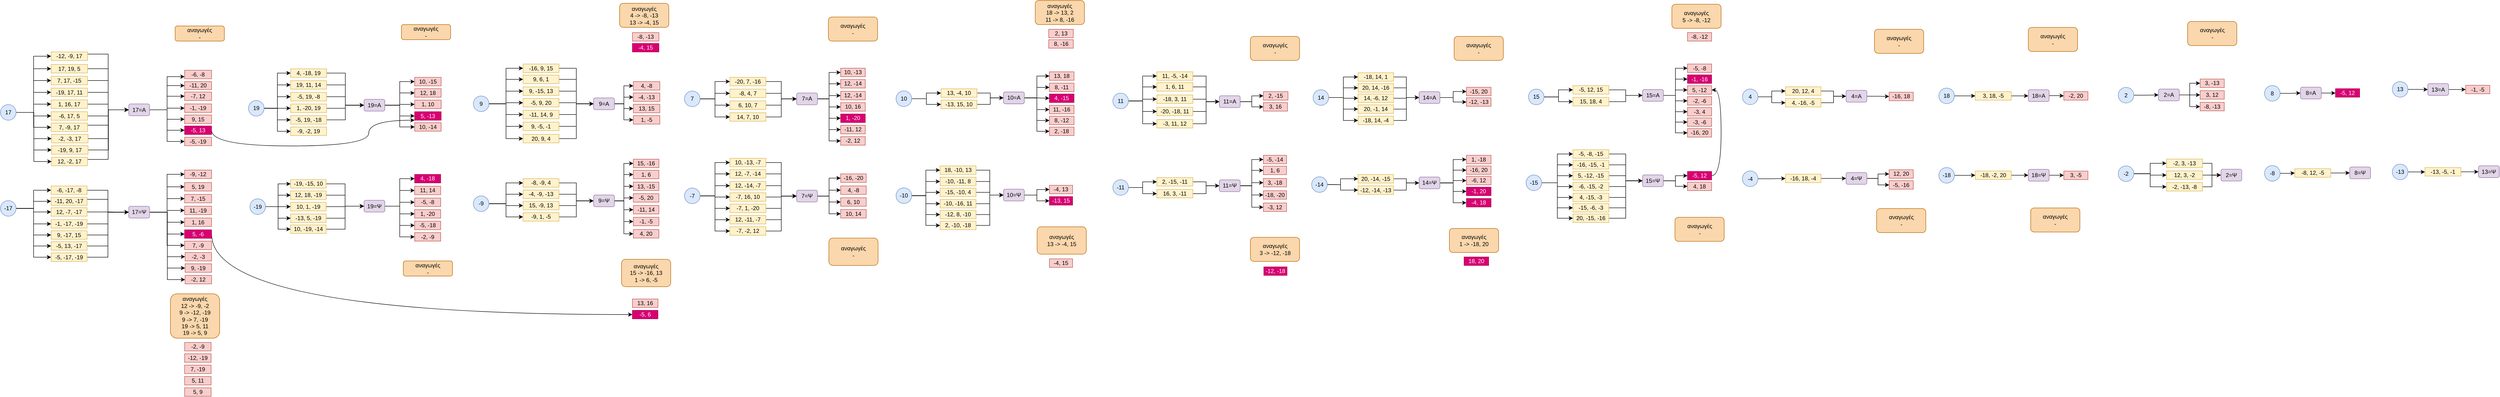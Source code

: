 <mxfile version="14.5.1" type="device"><diagram id="jZLHywl04X1lykeH8b-7" name="Σελίδα-1"><mxGraphModel dx="1422" dy="822" grid="0" gridSize="10" guides="1" tooltips="1" connect="1" arrows="1" fold="1" page="1" pageScale="1" pageWidth="827" pageHeight="1169" math="0" shadow="0"><root><mxCell id="0"/><mxCell id="1" parent="0"/><mxCell id="NSgu7CFzqD__wAyCuO-V-183" style="edgeStyle=orthogonalEdgeStyle;rounded=0;orthogonalLoop=1;jettySize=auto;html=1;exitX=1;exitY=0.5;exitDx=0;exitDy=0;entryX=0;entryY=0.5;entryDx=0;entryDy=0;" parent="1" source="NSgu7CFzqD__wAyCuO-V-1" target="NSgu7CFzqD__wAyCuO-V-181" edge="1"><mxGeometry relative="1" as="geometry"/></mxCell><mxCell id="NSgu7CFzqD__wAyCuO-V-1" value="4, -18, 19" style="rounded=0;whiteSpace=wrap;html=1;fillColor=#fff2cc;strokeColor=#d6b656;" parent="1" vertex="1"><mxGeometry x="694" y="164.75" width="76" height="18" as="geometry"/></mxCell><mxCell id="NSgu7CFzqD__wAyCuO-V-485" style="edgeStyle=orthogonalEdgeStyle;rounded=0;orthogonalLoop=1;jettySize=auto;html=1;exitX=1;exitY=0.5;exitDx=0;exitDy=0;entryX=0;entryY=0.5;entryDx=0;entryDy=0;" parent="1" source="NSgu7CFzqD__wAyCuO-V-2" target="NSgu7CFzqD__wAyCuO-V-484" edge="1"><mxGeometry relative="1" as="geometry"/></mxCell><mxCell id="NSgu7CFzqD__wAyCuO-V-2" value="3, 18, -5" style="rounded=0;whiteSpace=wrap;html=1;fillColor=#fff2cc;strokeColor=#d6b656;" parent="1" vertex="1"><mxGeometry x="4253" y="213" width="76" height="18" as="geometry"/></mxCell><mxCell id="NSgu7CFzqD__wAyCuO-V-438" style="edgeStyle=orthogonalEdgeStyle;rounded=0;orthogonalLoop=1;jettySize=auto;html=1;exitX=1;exitY=0.5;exitDx=0;exitDy=0;entryX=0;entryY=0.5;entryDx=0;entryDy=0;" parent="1" source="NSgu7CFzqD__wAyCuO-V-3" target="NSgu7CFzqD__wAyCuO-V-435" edge="1"><mxGeometry relative="1" as="geometry"/></mxCell><mxCell id="NSgu7CFzqD__wAyCuO-V-3" value="-5, -8, -15" style="rounded=0;whiteSpace=wrap;html=1;fillColor=#fff2cc;strokeColor=#d6b656;" parent="1" vertex="1"><mxGeometry x="3403" y="336" width="76" height="18" as="geometry"/></mxCell><mxCell id="NSgu7CFzqD__wAyCuO-V-305" style="edgeStyle=orthogonalEdgeStyle;rounded=0;orthogonalLoop=1;jettySize=auto;html=1;exitX=1;exitY=0.5;exitDx=0;exitDy=0;entryX=0;entryY=0.5;entryDx=0;entryDy=0;" parent="1" source="NSgu7CFzqD__wAyCuO-V-4" target="NSgu7CFzqD__wAyCuO-V-280" edge="1"><mxGeometry relative="1" as="geometry"/></mxCell><mxCell id="NSgu7CFzqD__wAyCuO-V-4" value="-20, 7, -16" style="rounded=0;whiteSpace=wrap;html=1;fillColor=#fff2cc;strokeColor=#d6b656;" parent="1" vertex="1"><mxGeometry x="1622" y="182.63" width="76" height="18" as="geometry"/></mxCell><mxCell id="NSgu7CFzqD__wAyCuO-V-310" style="edgeStyle=orthogonalEdgeStyle;rounded=0;orthogonalLoop=1;jettySize=auto;html=1;exitX=1;exitY=0.5;exitDx=0;exitDy=0;entryX=0;entryY=0.5;entryDx=0;entryDy=0;" parent="1" source="NSgu7CFzqD__wAyCuO-V-5" target="NSgu7CFzqD__wAyCuO-V-281" edge="1"><mxGeometry relative="1" as="geometry"/></mxCell><mxCell id="NSgu7CFzqD__wAyCuO-V-5" value="10, -13, -7" style="rounded=0;whiteSpace=wrap;html=1;fillColor=#fff2cc;strokeColor=#d6b656;" parent="1" vertex="1"><mxGeometry x="1622" y="354.13" width="76" height="18" as="geometry"/></mxCell><mxCell id="NSgu7CFzqD__wAyCuO-V-116" style="edgeStyle=orthogonalEdgeStyle;rounded=0;orthogonalLoop=1;jettySize=auto;html=1;exitX=1;exitY=0.25;exitDx=0;exitDy=0;entryX=0;entryY=0.5;entryDx=0;entryDy=0;" parent="1" source="NSgu7CFzqD__wAyCuO-V-6" target="NSgu7CFzqD__wAyCuO-V-114" edge="1"><mxGeometry relative="1" as="geometry"/></mxCell><mxCell id="NSgu7CFzqD__wAyCuO-V-6" value="-12, -9, 17" style="rounded=0;whiteSpace=wrap;html=1;fillColor=#fff2cc;strokeColor=#d6b656;" parent="1" vertex="1"><mxGeometry x="188" y="129" width="77" height="18" as="geometry"/></mxCell><mxCell id="NSgu7CFzqD__wAyCuO-V-119" style="edgeStyle=orthogonalEdgeStyle;rounded=0;orthogonalLoop=1;jettySize=auto;html=1;exitX=1;exitY=0.5;exitDx=0;exitDy=0;entryX=0;entryY=0.5;entryDx=0;entryDy=0;" parent="1" source="NSgu7CFzqD__wAyCuO-V-7" target="NSgu7CFzqD__wAyCuO-V-114" edge="1"><mxGeometry relative="1" as="geometry"/></mxCell><mxCell id="NSgu7CFzqD__wAyCuO-V-7" value="17, 19, 5" style="rounded=0;whiteSpace=wrap;html=1;fillColor=#fff2cc;strokeColor=#d6b656;" parent="1" vertex="1"><mxGeometry x="188" y="155.5" width="77" height="18" as="geometry"/></mxCell><mxCell id="NSgu7CFzqD__wAyCuO-V-232" style="edgeStyle=orthogonalEdgeStyle;rounded=0;orthogonalLoop=1;jettySize=auto;html=1;exitX=1;exitY=0.5;exitDx=0;exitDy=0;entryX=0;entryY=0.5;entryDx=0;entryDy=0;" parent="1" source="NSgu7CFzqD__wAyCuO-V-8" target="NSgu7CFzqD__wAyCuO-V-230" edge="1"><mxGeometry relative="1" as="geometry"/></mxCell><mxCell id="NSgu7CFzqD__wAyCuO-V-8" value="-16, 9, 15" style="rounded=0;whiteSpace=wrap;html=1;fillColor=#fff2cc;strokeColor=#d6b656;" parent="1" vertex="1"><mxGeometry x="1185" y="154.5" width="76" height="18" as="geometry"/></mxCell><mxCell id="NSgu7CFzqD__wAyCuO-V-367" style="edgeStyle=orthogonalEdgeStyle;rounded=0;orthogonalLoop=1;jettySize=auto;html=1;exitX=1;exitY=0.5;exitDx=0;exitDy=0;entryX=0;entryY=0.5;entryDx=0;entryDy=0;" parent="1" source="NSgu7CFzqD__wAyCuO-V-9" target="NSgu7CFzqD__wAyCuO-V-365" edge="1"><mxGeometry relative="1" as="geometry"/></mxCell><mxCell id="NSgu7CFzqD__wAyCuO-V-9" value="11, -5, -14" style="rounded=0;whiteSpace=wrap;html=1;fillColor=#fff2cc;strokeColor=#d6b656;" parent="1" vertex="1"><mxGeometry x="2524" y="171" width="76" height="18" as="geometry"/></mxCell><mxCell id="NSgu7CFzqD__wAyCuO-V-332" style="edgeStyle=orthogonalEdgeStyle;rounded=0;orthogonalLoop=1;jettySize=auto;html=1;exitX=1;exitY=0.5;exitDx=0;exitDy=0;entryX=0;entryY=0.5;entryDx=0;entryDy=0;" parent="1" source="NSgu7CFzqD__wAyCuO-V-10" target="NSgu7CFzqD__wAyCuO-V-329" edge="1"><mxGeometry relative="1" as="geometry"/></mxCell><mxCell id="NSgu7CFzqD__wAyCuO-V-10" value="18, -10, 13" style="rounded=0;whiteSpace=wrap;html=1;fillColor=#fff2cc;strokeColor=#d6b656;" parent="1" vertex="1"><mxGeometry x="2066" y="370.25" width="76" height="18" as="geometry"/></mxCell><mxCell id="NSgu7CFzqD__wAyCuO-V-371" style="edgeStyle=orthogonalEdgeStyle;rounded=0;orthogonalLoop=1;jettySize=auto;html=1;exitX=1;exitY=0.5;exitDx=0;exitDy=0;entryX=0;entryY=0.5;entryDx=0;entryDy=0;" parent="1" source="NSgu7CFzqD__wAyCuO-V-11" target="NSgu7CFzqD__wAyCuO-V-365" edge="1"><mxGeometry relative="1" as="geometry"/></mxCell><mxCell id="NSgu7CFzqD__wAyCuO-V-11" value="-3, 11, 12" style="rounded=0;whiteSpace=wrap;html=1;fillColor=#fff2cc;strokeColor=#d6b656;" parent="1" vertex="1"><mxGeometry x="2524" y="272" width="76" height="18" as="geometry"/></mxCell><mxCell id="NSgu7CFzqD__wAyCuO-V-118" style="edgeStyle=orthogonalEdgeStyle;rounded=0;orthogonalLoop=1;jettySize=auto;html=1;exitX=1;exitY=0.5;exitDx=0;exitDy=0;entryX=0;entryY=0.5;entryDx=0;entryDy=0;" parent="1" source="NSgu7CFzqD__wAyCuO-V-12" target="NSgu7CFzqD__wAyCuO-V-115" edge="1"><mxGeometry relative="1" as="geometry"/></mxCell><mxCell id="NSgu7CFzqD__wAyCuO-V-12" value="-6, -17, -8" style="rounded=0;whiteSpace=wrap;html=1;fillColor=#fff2cc;strokeColor=#d6b656;" parent="1" vertex="1"><mxGeometry x="188" y="412.75" width="76" height="18" as="geometry"/></mxCell><mxCell id="NSgu7CFzqD__wAyCuO-V-403" style="edgeStyle=orthogonalEdgeStyle;rounded=0;orthogonalLoop=1;jettySize=auto;html=1;exitX=1;exitY=0.5;exitDx=0;exitDy=0;entryX=0;entryY=0.5;entryDx=0;entryDy=0;" parent="1" source="NSgu7CFzqD__wAyCuO-V-13" target="NSgu7CFzqD__wAyCuO-V-398" edge="1"><mxGeometry relative="1" as="geometry"/></mxCell><mxCell id="NSgu7CFzqD__wAyCuO-V-13" value="-18, 14, 1" style="rounded=0;whiteSpace=wrap;html=1;fillColor=#fff2cc;strokeColor=#d6b656;" parent="1" vertex="1"><mxGeometry x="2949" y="173" width="75" height="18" as="geometry"/></mxCell><mxCell id="NSgu7CFzqD__wAyCuO-V-184" style="edgeStyle=orthogonalEdgeStyle;rounded=0;orthogonalLoop=1;jettySize=auto;html=1;exitX=1;exitY=0.5;exitDx=0;exitDy=0;entryX=0;entryY=0.5;entryDx=0;entryDy=0;" parent="1" source="NSgu7CFzqD__wAyCuO-V-14" target="NSgu7CFzqD__wAyCuO-V-182" edge="1"><mxGeometry relative="1" as="geometry"/></mxCell><mxCell id="NSgu7CFzqD__wAyCuO-V-14" value="-19, -15, 10" style="rounded=0;whiteSpace=wrap;html=1;fillColor=#fff2cc;strokeColor=#d6b656;" parent="1" vertex="1"><mxGeometry x="694" y="399.25" width="75" height="18" as="geometry"/></mxCell><mxCell id="NSgu7CFzqD__wAyCuO-V-186" style="edgeStyle=orthogonalEdgeStyle;rounded=0;orthogonalLoop=1;jettySize=auto;html=1;exitX=1;exitY=0.5;exitDx=0;exitDy=0;entryX=0;entryY=0.5;entryDx=0;entryDy=0;" parent="1" source="NSgu7CFzqD__wAyCuO-V-15" target="NSgu7CFzqD__wAyCuO-V-182" edge="1"><mxGeometry relative="1" as="geometry"/></mxCell><mxCell id="NSgu7CFzqD__wAyCuO-V-15" value="12, 18, -19" style="rounded=0;whiteSpace=wrap;html=1;fillColor=#fff2cc;strokeColor=#d6b656;" parent="1" vertex="1"><mxGeometry x="694" y="423.25" width="75" height="18" as="geometry"/></mxCell><mxCell id="NSgu7CFzqD__wAyCuO-V-307" style="edgeStyle=orthogonalEdgeStyle;rounded=0;orthogonalLoop=1;jettySize=auto;html=1;exitX=1;exitY=0.5;exitDx=0;exitDy=0;entryX=0;entryY=0.5;entryDx=0;entryDy=0;" parent="1" source="NSgu7CFzqD__wAyCuO-V-16" target="NSgu7CFzqD__wAyCuO-V-280" edge="1"><mxGeometry relative="1" as="geometry"/></mxCell><mxCell id="NSgu7CFzqD__wAyCuO-V-16" value="-8, 4, 7" style="rounded=0;whiteSpace=wrap;html=1;fillColor=#fff2cc;strokeColor=#d6b656;" parent="1" vertex="1"><mxGeometry x="1622" y="207.63" width="76" height="18" as="geometry"/></mxCell><mxCell id="NSgu7CFzqD__wAyCuO-V-233" style="edgeStyle=orthogonalEdgeStyle;rounded=0;orthogonalLoop=1;jettySize=auto;html=1;exitX=1;exitY=0.5;exitDx=0;exitDy=0;entryX=0;entryY=0.5;entryDx=0;entryDy=0;" parent="1" source="NSgu7CFzqD__wAyCuO-V-17" target="NSgu7CFzqD__wAyCuO-V-231" edge="1"><mxGeometry relative="1" as="geometry"/></mxCell><mxCell id="NSgu7CFzqD__wAyCuO-V-17" value="-8, -9, 4" style="rounded=0;whiteSpace=wrap;html=1;fillColor=#fff2cc;strokeColor=#d6b656;" parent="1" vertex="1"><mxGeometry x="1185" y="397.25" width="76" height="18" as="geometry"/></mxCell><mxCell id="NSgu7CFzqD__wAyCuO-V-121" style="edgeStyle=orthogonalEdgeStyle;rounded=0;orthogonalLoop=1;jettySize=auto;html=1;exitX=1;exitY=0.5;exitDx=0;exitDy=0;entryX=0;entryY=0.5;entryDx=0;entryDy=0;" parent="1" source="NSgu7CFzqD__wAyCuO-V-18" target="NSgu7CFzqD__wAyCuO-V-114" edge="1"><mxGeometry relative="1" as="geometry"/></mxCell><mxCell id="NSgu7CFzqD__wAyCuO-V-18" value="7, 17, -15" style="rounded=0;whiteSpace=wrap;html=1;fillColor=#fff2cc;strokeColor=#d6b656;" parent="1" vertex="1"><mxGeometry x="188" y="180.5" width="77" height="18" as="geometry"/></mxCell><mxCell id="NSgu7CFzqD__wAyCuO-V-311" style="edgeStyle=orthogonalEdgeStyle;rounded=0;orthogonalLoop=1;jettySize=auto;html=1;exitX=1;exitY=0.5;exitDx=0;exitDy=0;entryX=0;entryY=0.5;entryDx=0;entryDy=0;" parent="1" source="NSgu7CFzqD__wAyCuO-V-19" target="NSgu7CFzqD__wAyCuO-V-281" edge="1"><mxGeometry relative="1" as="geometry"/></mxCell><mxCell id="NSgu7CFzqD__wAyCuO-V-19" value="12, -7, -14" style="rounded=0;whiteSpace=wrap;html=1;fillColor=#fff2cc;strokeColor=#d6b656;" parent="1" vertex="1"><mxGeometry x="1622" y="378.13" width="76" height="18" as="geometry"/></mxCell><mxCell id="NSgu7CFzqD__wAyCuO-V-333" style="edgeStyle=orthogonalEdgeStyle;rounded=0;orthogonalLoop=1;jettySize=auto;html=1;exitX=1;exitY=0.5;exitDx=0;exitDy=0;entryX=0;entryY=0.5;entryDx=0;entryDy=0;" parent="1" source="NSgu7CFzqD__wAyCuO-V-20" target="NSgu7CFzqD__wAyCuO-V-329" edge="1"><mxGeometry relative="1" as="geometry"/></mxCell><mxCell id="NSgu7CFzqD__wAyCuO-V-20" value="-10, -11, 8" style="rounded=0;whiteSpace=wrap;html=1;fillColor=#fff2cc;strokeColor=#d6b656;" parent="1" vertex="1"><mxGeometry x="2066" y="394.25" width="76" height="18" as="geometry"/></mxCell><mxCell id="NSgu7CFzqD__wAyCuO-V-372" style="edgeStyle=orthogonalEdgeStyle;rounded=0;orthogonalLoop=1;jettySize=auto;html=1;exitX=1;exitY=0.5;exitDx=0;exitDy=0;entryX=0;entryY=0.5;entryDx=0;entryDy=0;" parent="1" source="NSgu7CFzqD__wAyCuO-V-21" target="NSgu7CFzqD__wAyCuO-V-366" edge="1"><mxGeometry relative="1" as="geometry"/></mxCell><mxCell id="NSgu7CFzqD__wAyCuO-V-21" value="2, -15, -11" style="rounded=0;whiteSpace=wrap;html=1;fillColor=#fff2cc;strokeColor=#d6b656;" parent="1" vertex="1"><mxGeometry x="2524" y="395" width="76" height="18" as="geometry"/></mxCell><mxCell id="NSgu7CFzqD__wAyCuO-V-234" style="edgeStyle=orthogonalEdgeStyle;rounded=0;orthogonalLoop=1;jettySize=auto;html=1;exitX=1;exitY=0.5;exitDx=0;exitDy=0;entryX=0;entryY=0.5;entryDx=0;entryDy=0;" parent="1" source="NSgu7CFzqD__wAyCuO-V-22" target="NSgu7CFzqD__wAyCuO-V-230" edge="1"><mxGeometry relative="1" as="geometry"/></mxCell><mxCell id="NSgu7CFzqD__wAyCuO-V-22" value="9, 6, 1" style="rounded=0;whiteSpace=wrap;html=1;fillColor=#fff2cc;strokeColor=#d6b656;" parent="1" vertex="1"><mxGeometry x="1185" y="178" width="76" height="18" as="geometry"/></mxCell><mxCell id="NSgu7CFzqD__wAyCuO-V-120" style="edgeStyle=orthogonalEdgeStyle;rounded=0;orthogonalLoop=1;jettySize=auto;html=1;exitX=1;exitY=0.25;exitDx=0;exitDy=0;entryX=0;entryY=0.5;entryDx=0;entryDy=0;" parent="1" source="NSgu7CFzqD__wAyCuO-V-23" target="NSgu7CFzqD__wAyCuO-V-115" edge="1"><mxGeometry relative="1" as="geometry"/></mxCell><mxCell id="NSgu7CFzqD__wAyCuO-V-23" value="-11, 20, -17" style="rounded=0;whiteSpace=wrap;html=1;fillColor=#fff2cc;strokeColor=#d6b656;" parent="1" vertex="1"><mxGeometry x="188" y="436.75" width="76" height="17" as="geometry"/></mxCell><mxCell id="NSgu7CFzqD__wAyCuO-V-236" style="edgeStyle=orthogonalEdgeStyle;rounded=0;orthogonalLoop=1;jettySize=auto;html=1;exitX=1;exitY=0.5;exitDx=0;exitDy=0;entryX=0;entryY=0.5;entryDx=0;entryDy=0;" parent="1" source="NSgu7CFzqD__wAyCuO-V-24" target="NSgu7CFzqD__wAyCuO-V-230" edge="1"><mxGeometry relative="1" as="geometry"/></mxCell><mxCell id="NSgu7CFzqD__wAyCuO-V-24" value="9, -15, 13" style="rounded=0;whiteSpace=wrap;html=1;fillColor=#fff2cc;strokeColor=#d6b656;" parent="1" vertex="1"><mxGeometry x="1185" y="203" width="76" height="18" as="geometry"/></mxCell><mxCell id="NSgu7CFzqD__wAyCuO-V-122" style="edgeStyle=orthogonalEdgeStyle;rounded=0;orthogonalLoop=1;jettySize=auto;html=1;exitX=1;exitY=0.5;exitDx=0;exitDy=0;entryX=0;entryY=0.5;entryDx=0;entryDy=0;" parent="1" source="NSgu7CFzqD__wAyCuO-V-25" target="NSgu7CFzqD__wAyCuO-V-115" edge="1"><mxGeometry relative="1" as="geometry"/></mxCell><mxCell id="NSgu7CFzqD__wAyCuO-V-25" value="12, -7, -17" style="rounded=0;whiteSpace=wrap;html=1;fillColor=#fff2cc;strokeColor=#d6b656;" parent="1" vertex="1"><mxGeometry x="188" y="458.75" width="76" height="18" as="geometry"/></mxCell><mxCell id="NSgu7CFzqD__wAyCuO-V-487" style="edgeStyle=orthogonalEdgeStyle;rounded=0;orthogonalLoop=1;jettySize=auto;html=1;exitX=1;exitY=0.5;exitDx=0;exitDy=0;" parent="1" source="NSgu7CFzqD__wAyCuO-V-26" target="NSgu7CFzqD__wAyCuO-V-486" edge="1"><mxGeometry relative="1" as="geometry"/></mxCell><mxCell id="NSgu7CFzqD__wAyCuO-V-26" value="-18, -2, 20" style="rounded=0;whiteSpace=wrap;html=1;fillColor=#fff2cc;strokeColor=#d6b656;" parent="1" vertex="1"><mxGeometry x="4253" y="381" width="76" height="18" as="geometry"/></mxCell><mxCell id="NSgu7CFzqD__wAyCuO-V-470" style="edgeStyle=orthogonalEdgeStyle;rounded=0;orthogonalLoop=1;jettySize=auto;html=1;exitX=1;exitY=0.5;exitDx=0;exitDy=0;entryX=0;entryY=0.5;entryDx=0;entryDy=0;" parent="1" source="NSgu7CFzqD__wAyCuO-V-27" target="NSgu7CFzqD__wAyCuO-V-469" edge="1"><mxGeometry relative="1" as="geometry"/></mxCell><mxCell id="NSgu7CFzqD__wAyCuO-V-27" value="20, 12, 4" style="rounded=0;whiteSpace=wrap;html=1;fillColor=#fff2cc;strokeColor=#d6b656;" parent="1" vertex="1"><mxGeometry x="3852" y="202.75" width="75" height="18" as="geometry"/></mxCell><mxCell id="NSgu7CFzqD__wAyCuO-V-185" style="edgeStyle=orthogonalEdgeStyle;rounded=0;orthogonalLoop=1;jettySize=auto;html=1;exitX=1;exitY=0.5;exitDx=0;exitDy=0;entryX=0;entryY=0.5;entryDx=0;entryDy=0;" parent="1" source="NSgu7CFzqD__wAyCuO-V-28" target="NSgu7CFzqD__wAyCuO-V-181" edge="1"><mxGeometry relative="1" as="geometry"/></mxCell><mxCell id="NSgu7CFzqD__wAyCuO-V-28" value="19, 11, 14" style="rounded=0;whiteSpace=wrap;html=1;fillColor=#fff2cc;strokeColor=#d6b656;" parent="1" vertex="1"><mxGeometry x="694" y="189.75" width="76" height="18" as="geometry"/></mxCell><mxCell id="NSgu7CFzqD__wAyCuO-V-473" style="edgeStyle=orthogonalEdgeStyle;rounded=0;orthogonalLoop=1;jettySize=auto;html=1;exitX=1;exitY=0.5;exitDx=0;exitDy=0;" parent="1" source="NSgu7CFzqD__wAyCuO-V-29" target="NSgu7CFzqD__wAyCuO-V-472" edge="1"><mxGeometry relative="1" as="geometry"/></mxCell><mxCell id="NSgu7CFzqD__wAyCuO-V-29" value="-16, 18, -4" style="rounded=0;whiteSpace=wrap;html=1;fillColor=#fff2cc;strokeColor=#d6b656;" parent="1" vertex="1"><mxGeometry x="3852" y="387.75" width="75" height="18" as="geometry"/></mxCell><mxCell id="NSgu7CFzqD__wAyCuO-V-124" style="edgeStyle=orthogonalEdgeStyle;rounded=0;orthogonalLoop=1;jettySize=auto;html=1;exitX=1;exitY=0.5;exitDx=0;exitDy=0;entryX=0;entryY=0.5;entryDx=0;entryDy=0;" parent="1" source="NSgu7CFzqD__wAyCuO-V-30" target="NSgu7CFzqD__wAyCuO-V-115" edge="1"><mxGeometry relative="1" as="geometry"/></mxCell><mxCell id="NSgu7CFzqD__wAyCuO-V-30" value="-1, -17, -19" style="rounded=0;whiteSpace=wrap;html=1;fillColor=#fff2cc;strokeColor=#d6b656;" parent="1" vertex="1"><mxGeometry x="188" y="484" width="76" height="18" as="geometry"/></mxCell><mxCell id="NSgu7CFzqD__wAyCuO-V-331" style="edgeStyle=orthogonalEdgeStyle;rounded=0;orthogonalLoop=1;jettySize=auto;html=1;exitX=1;exitY=0.5;exitDx=0;exitDy=0;entryX=0;entryY=0.5;entryDx=0;entryDy=0;" parent="1" source="NSgu7CFzqD__wAyCuO-V-31" target="NSgu7CFzqD__wAyCuO-V-328" edge="1"><mxGeometry relative="1" as="geometry"/></mxCell><mxCell id="NSgu7CFzqD__wAyCuO-V-31" value="-13, 15, 10" style="rounded=0;whiteSpace=wrap;html=1;fillColor=#fff2cc;strokeColor=#d6b656;" parent="1" vertex="1"><mxGeometry x="2068" y="231" width="76" height="18" as="geometry"/></mxCell><mxCell id="NSgu7CFzqD__wAyCuO-V-402" style="edgeStyle=orthogonalEdgeStyle;rounded=0;orthogonalLoop=1;jettySize=auto;html=1;exitX=1;exitY=0.5;exitDx=0;exitDy=0;" parent="1" source="NSgu7CFzqD__wAyCuO-V-32" target="NSgu7CFzqD__wAyCuO-V-399" edge="1"><mxGeometry relative="1" as="geometry"/></mxCell><mxCell id="NSgu7CFzqD__wAyCuO-V-32" value="-12, -14, -13" style="rounded=0;whiteSpace=wrap;html=1;fillColor=#fff2cc;strokeColor=#d6b656;" parent="1" vertex="1"><mxGeometry x="2949" y="412.5" width="75" height="18" as="geometry"/></mxCell><mxCell id="NSgu7CFzqD__wAyCuO-V-312" style="edgeStyle=orthogonalEdgeStyle;rounded=0;orthogonalLoop=1;jettySize=auto;html=1;exitX=1;exitY=0.5;exitDx=0;exitDy=0;entryX=0;entryY=0.5;entryDx=0;entryDy=0;" parent="1" source="NSgu7CFzqD__wAyCuO-V-33" target="NSgu7CFzqD__wAyCuO-V-281" edge="1"><mxGeometry relative="1" as="geometry"/></mxCell><mxCell id="NSgu7CFzqD__wAyCuO-V-33" value="12, -14, -7" style="rounded=0;whiteSpace=wrap;html=1;fillColor=#fff2cc;strokeColor=#d6b656;" parent="1" vertex="1"><mxGeometry x="1622" y="403.13" width="76" height="18" as="geometry"/></mxCell><mxCell id="NSgu7CFzqD__wAyCuO-V-313" style="edgeStyle=orthogonalEdgeStyle;rounded=0;orthogonalLoop=1;jettySize=auto;html=1;exitX=1;exitY=0.5;exitDx=0;exitDy=0;entryX=0;entryY=0.5;entryDx=0;entryDy=0;" parent="1" source="NSgu7CFzqD__wAyCuO-V-34" target="NSgu7CFzqD__wAyCuO-V-281" edge="1"><mxGeometry relative="1" as="geometry"/></mxCell><mxCell id="NSgu7CFzqD__wAyCuO-V-34" value="-7, 16, 10" style="rounded=0;whiteSpace=wrap;html=1;fillColor=#fff2cc;strokeColor=#d6b656;" parent="1" vertex="1"><mxGeometry x="1622" y="427.13" width="76" height="18" as="geometry"/></mxCell><mxCell id="NSgu7CFzqD__wAyCuO-V-308" style="edgeStyle=orthogonalEdgeStyle;rounded=0;orthogonalLoop=1;jettySize=auto;html=1;exitX=1;exitY=0.5;exitDx=0;exitDy=0;" parent="1" source="NSgu7CFzqD__wAyCuO-V-35" target="NSgu7CFzqD__wAyCuO-V-280" edge="1"><mxGeometry relative="1" as="geometry"/></mxCell><mxCell id="NSgu7CFzqD__wAyCuO-V-35" value="6, 10, 7" style="rounded=0;whiteSpace=wrap;html=1;fillColor=#fff2cc;strokeColor=#d6b656;" parent="1" vertex="1"><mxGeometry x="1622" y="232.63" width="76" height="18" as="geometry"/></mxCell><mxCell id="NSgu7CFzqD__wAyCuO-V-404" style="edgeStyle=orthogonalEdgeStyle;rounded=0;orthogonalLoop=1;jettySize=auto;html=1;exitX=1;exitY=0.5;exitDx=0;exitDy=0;entryX=0;entryY=0.5;entryDx=0;entryDy=0;" parent="1" source="NSgu7CFzqD__wAyCuO-V-36" target="NSgu7CFzqD__wAyCuO-V-398" edge="1"><mxGeometry relative="1" as="geometry"/></mxCell><mxCell id="NSgu7CFzqD__wAyCuO-V-36" value="20, 14, -16" style="rounded=0;whiteSpace=wrap;html=1;fillColor=#fff2cc;strokeColor=#d6b656;" parent="1" vertex="1"><mxGeometry x="2949" y="196" width="75" height="18" as="geometry"/></mxCell><mxCell id="NSgu7CFzqD__wAyCuO-V-123" style="edgeStyle=orthogonalEdgeStyle;rounded=0;orthogonalLoop=1;jettySize=auto;html=1;exitX=1;exitY=0.5;exitDx=0;exitDy=0;entryX=0;entryY=0.5;entryDx=0;entryDy=0;" parent="1" source="NSgu7CFzqD__wAyCuO-V-37" target="NSgu7CFzqD__wAyCuO-V-114" edge="1"><mxGeometry relative="1" as="geometry"/></mxCell><mxCell id="NSgu7CFzqD__wAyCuO-V-37" value="-19, 17, 11" style="rounded=0;whiteSpace=wrap;html=1;fillColor=#fff2cc;strokeColor=#d6b656;" parent="1" vertex="1"><mxGeometry x="188" y="205.5" width="77" height="18" as="geometry"/></mxCell><mxCell id="NSgu7CFzqD__wAyCuO-V-314" style="edgeStyle=orthogonalEdgeStyle;rounded=0;orthogonalLoop=1;jettySize=auto;html=1;exitX=1;exitY=0.5;exitDx=0;exitDy=0;entryX=0;entryY=0.5;entryDx=0;entryDy=0;" parent="1" source="NSgu7CFzqD__wAyCuO-V-38" target="NSgu7CFzqD__wAyCuO-V-281" edge="1"><mxGeometry relative="1" as="geometry"/></mxCell><mxCell id="NSgu7CFzqD__wAyCuO-V-38" value="-7, 1, -20" style="rounded=0;whiteSpace=wrap;html=1;fillColor=#fff2cc;strokeColor=#d6b656;" parent="1" vertex="1"><mxGeometry x="1622" y="451.13" width="76" height="18" as="geometry"/></mxCell><mxCell id="NSgu7CFzqD__wAyCuO-V-436" style="edgeStyle=orthogonalEdgeStyle;rounded=0;orthogonalLoop=1;jettySize=auto;html=1;exitX=1;exitY=0.5;exitDx=0;exitDy=0;" parent="1" source="NSgu7CFzqD__wAyCuO-V-39" target="NSgu7CFzqD__wAyCuO-V-434" edge="1"><mxGeometry relative="1" as="geometry"/></mxCell><mxCell id="NSgu7CFzqD__wAyCuO-V-39" value="-5, 12, 15" style="rounded=0;whiteSpace=wrap;html=1;fillColor=#fff2cc;strokeColor=#d6b656;" parent="1" vertex="1"><mxGeometry x="3403" y="200.25" width="76" height="18" as="geometry"/></mxCell><mxCell id="NSgu7CFzqD__wAyCuO-V-235" style="edgeStyle=orthogonalEdgeStyle;rounded=0;orthogonalLoop=1;jettySize=auto;html=1;exitX=1;exitY=0.5;exitDx=0;exitDy=0;entryX=0;entryY=0.5;entryDx=0;entryDy=0;" parent="1" source="NSgu7CFzqD__wAyCuO-V-40" target="NSgu7CFzqD__wAyCuO-V-231" edge="1"><mxGeometry relative="1" as="geometry"/></mxCell><mxCell id="NSgu7CFzqD__wAyCuO-V-40" value="-4, -9, -13" style="rounded=0;whiteSpace=wrap;html=1;fillColor=#fff2cc;strokeColor=#d6b656;" parent="1" vertex="1"><mxGeometry x="1185" y="421.25" width="76" height="18" as="geometry"/></mxCell><mxCell id="NSgu7CFzqD__wAyCuO-V-315" style="edgeStyle=orthogonalEdgeStyle;rounded=0;orthogonalLoop=1;jettySize=auto;html=1;exitX=1;exitY=0.5;exitDx=0;exitDy=0;entryX=0;entryY=0.5;entryDx=0;entryDy=0;" parent="1" source="NSgu7CFzqD__wAyCuO-V-41" target="NSgu7CFzqD__wAyCuO-V-281" edge="1"><mxGeometry relative="1" as="geometry"/></mxCell><mxCell id="NSgu7CFzqD__wAyCuO-V-41" value="12, -11, -7" style="rounded=0;whiteSpace=wrap;html=1;fillColor=#fff2cc;strokeColor=#d6b656;" parent="1" vertex="1"><mxGeometry x="1622" y="475.13" width="76" height="18" as="geometry"/></mxCell><mxCell id="NSgu7CFzqD__wAyCuO-V-187" style="edgeStyle=orthogonalEdgeStyle;rounded=0;orthogonalLoop=1;jettySize=auto;html=1;exitX=1;exitY=0.5;exitDx=0;exitDy=0;entryX=0;entryY=0.5;entryDx=0;entryDy=0;" parent="1" source="NSgu7CFzqD__wAyCuO-V-42" target="NSgu7CFzqD__wAyCuO-V-181" edge="1"><mxGeometry relative="1" as="geometry"/></mxCell><mxCell id="NSgu7CFzqD__wAyCuO-V-42" value="-5, 19, -8" style="rounded=0;whiteSpace=wrap;html=1;fillColor=#fff2cc;strokeColor=#d6b656;" parent="1" vertex="1"><mxGeometry x="694" y="214.75" width="76" height="18" as="geometry"/></mxCell><mxCell id="NSgu7CFzqD__wAyCuO-V-125" style="edgeStyle=orthogonalEdgeStyle;rounded=0;orthogonalLoop=1;jettySize=auto;html=1;exitX=1;exitY=0.5;exitDx=0;exitDy=0;entryX=0;entryY=0.5;entryDx=0;entryDy=0;" parent="1" source="NSgu7CFzqD__wAyCuO-V-43" target="NSgu7CFzqD__wAyCuO-V-114" edge="1"><mxGeometry relative="1" as="geometry"/></mxCell><mxCell id="NSgu7CFzqD__wAyCuO-V-43" value="1, 16, 17" style="rounded=0;whiteSpace=wrap;html=1;fillColor=#fff2cc;strokeColor=#d6b656;" parent="1" vertex="1"><mxGeometry x="188" y="230.5" width="77" height="18" as="geometry"/></mxCell><mxCell id="NSgu7CFzqD__wAyCuO-V-400" style="edgeStyle=orthogonalEdgeStyle;rounded=0;orthogonalLoop=1;jettySize=auto;html=1;exitX=1;exitY=0.5;exitDx=0;exitDy=0;" parent="1" source="NSgu7CFzqD__wAyCuO-V-44" target="NSgu7CFzqD__wAyCuO-V-399" edge="1"><mxGeometry relative="1" as="geometry"/></mxCell><mxCell id="NSgu7CFzqD__wAyCuO-V-44" value="20, -14, -15" style="rounded=0;whiteSpace=wrap;html=1;fillColor=#fff2cc;strokeColor=#d6b656;" parent="1" vertex="1"><mxGeometry x="2949" y="388.5" width="75" height="18" as="geometry"/></mxCell><mxCell id="NSgu7CFzqD__wAyCuO-V-330" style="edgeStyle=orthogonalEdgeStyle;rounded=0;orthogonalLoop=1;jettySize=auto;html=1;exitX=1;exitY=0.5;exitDx=0;exitDy=0;entryX=0;entryY=0.5;entryDx=0;entryDy=0;" parent="1" source="NSgu7CFzqD__wAyCuO-V-45" target="NSgu7CFzqD__wAyCuO-V-328" edge="1"><mxGeometry relative="1" as="geometry"/></mxCell><mxCell id="NSgu7CFzqD__wAyCuO-V-45" value="13, -4, 10" style="rounded=0;whiteSpace=wrap;html=1;fillColor=#fff2cc;strokeColor=#d6b656;" parent="1" vertex="1"><mxGeometry x="2068" y="207" width="76" height="18" as="geometry"/></mxCell><mxCell id="NSgu7CFzqD__wAyCuO-V-309" style="edgeStyle=orthogonalEdgeStyle;rounded=0;orthogonalLoop=1;jettySize=auto;html=1;exitX=1;exitY=0.5;exitDx=0;exitDy=0;entryX=0;entryY=0.5;entryDx=0;entryDy=0;" parent="1" source="NSgu7CFzqD__wAyCuO-V-46" target="NSgu7CFzqD__wAyCuO-V-280" edge="1"><mxGeometry relative="1" as="geometry"/></mxCell><mxCell id="NSgu7CFzqD__wAyCuO-V-46" value="14, 7, 10" style="rounded=0;whiteSpace=wrap;html=1;fillColor=#fff2cc;strokeColor=#d6b656;" parent="1" vertex="1"><mxGeometry x="1622" y="257.63" width="76" height="18" as="geometry"/></mxCell><mxCell id="NSgu7CFzqD__wAyCuO-V-238" style="edgeStyle=orthogonalEdgeStyle;rounded=0;orthogonalLoop=1;jettySize=auto;html=1;exitX=1;exitY=0.5;exitDx=0;exitDy=0;entryX=0;entryY=0.5;entryDx=0;entryDy=0;" parent="1" source="NSgu7CFzqD__wAyCuO-V-47" target="NSgu7CFzqD__wAyCuO-V-230" edge="1"><mxGeometry relative="1" as="geometry"/></mxCell><mxCell id="NSgu7CFzqD__wAyCuO-V-47" value="-5, 9, 20" style="rounded=0;whiteSpace=wrap;html=1;fillColor=#fff2cc;strokeColor=#d6b656;" parent="1" vertex="1"><mxGeometry x="1185" y="227.5" width="76" height="18" as="geometry"/></mxCell><mxCell id="NSgu7CFzqD__wAyCuO-V-188" style="edgeStyle=orthogonalEdgeStyle;rounded=0;orthogonalLoop=1;jettySize=auto;html=1;exitX=1;exitY=0.5;exitDx=0;exitDy=0;entryX=0;entryY=0.5;entryDx=0;entryDy=0;" parent="1" source="NSgu7CFzqD__wAyCuO-V-48" target="NSgu7CFzqD__wAyCuO-V-182" edge="1"><mxGeometry relative="1" as="geometry"/></mxCell><mxCell id="NSgu7CFzqD__wAyCuO-V-48" value="10, 1, -19" style="rounded=0;whiteSpace=wrap;html=1;fillColor=#fff2cc;strokeColor=#d6b656;" parent="1" vertex="1"><mxGeometry x="694" y="447.5" width="75" height="18" as="geometry"/></mxCell><mxCell id="NSgu7CFzqD__wAyCuO-V-439" style="edgeStyle=orthogonalEdgeStyle;rounded=0;orthogonalLoop=1;jettySize=auto;html=1;exitX=1;exitY=0.5;exitDx=0;exitDy=0;entryX=0;entryY=0.5;entryDx=0;entryDy=0;" parent="1" source="NSgu7CFzqD__wAyCuO-V-49" target="NSgu7CFzqD__wAyCuO-V-435" edge="1"><mxGeometry relative="1" as="geometry"/></mxCell><mxCell id="NSgu7CFzqD__wAyCuO-V-49" value="-16, -15, -1" style="rounded=0;whiteSpace=wrap;html=1;fillColor=#fff2cc;strokeColor=#d6b656;" parent="1" vertex="1"><mxGeometry x="3403" y="359" width="76" height="18" as="geometry"/></mxCell><mxCell id="NSgu7CFzqD__wAyCuO-V-373" style="edgeStyle=orthogonalEdgeStyle;rounded=0;orthogonalLoop=1;jettySize=auto;html=1;exitX=1;exitY=0.5;exitDx=0;exitDy=0;entryX=0;entryY=0.5;entryDx=0;entryDy=0;" parent="1" source="NSgu7CFzqD__wAyCuO-V-50" target="NSgu7CFzqD__wAyCuO-V-366" edge="1"><mxGeometry relative="1" as="geometry"/></mxCell><mxCell id="NSgu7CFzqD__wAyCuO-V-50" value="16, 3, -11" style="rounded=0;whiteSpace=wrap;html=1;fillColor=#fff2cc;strokeColor=#d6b656;" parent="1" vertex="1"><mxGeometry x="2524" y="420" width="76" height="18" as="geometry"/></mxCell><mxCell id="NSgu7CFzqD__wAyCuO-V-335" style="edgeStyle=orthogonalEdgeStyle;rounded=0;orthogonalLoop=1;jettySize=auto;html=1;exitX=1;exitY=0.5;exitDx=0;exitDy=0;entryX=0;entryY=0.5;entryDx=0;entryDy=0;" parent="1" source="NSgu7CFzqD__wAyCuO-V-51" target="NSgu7CFzqD__wAyCuO-V-329" edge="1"><mxGeometry relative="1" as="geometry"/></mxCell><mxCell id="NSgu7CFzqD__wAyCuO-V-51" value="-15, -10, 4" style="rounded=0;whiteSpace=wrap;html=1;fillColor=#fff2cc;strokeColor=#d6b656;" parent="1" vertex="1"><mxGeometry x="2066" y="417.25" width="76" height="18" as="geometry"/></mxCell><mxCell id="NSgu7CFzqD__wAyCuO-V-442" style="edgeStyle=orthogonalEdgeStyle;rounded=0;orthogonalLoop=1;jettySize=auto;html=1;exitX=1;exitY=0.5;exitDx=0;exitDy=0;entryX=0;entryY=0.5;entryDx=0;entryDy=0;" parent="1" source="NSgu7CFzqD__wAyCuO-V-52" target="NSgu7CFzqD__wAyCuO-V-435" edge="1"><mxGeometry relative="1" as="geometry"/></mxCell><mxCell id="NSgu7CFzqD__wAyCuO-V-52" value="4, -15, -3" style="rounded=0;whiteSpace=wrap;html=1;fillColor=#fff2cc;strokeColor=#d6b656;" parent="1" vertex="1"><mxGeometry x="3403" y="428" width="76" height="18" as="geometry"/></mxCell><mxCell id="NSgu7CFzqD__wAyCuO-V-336" style="edgeStyle=orthogonalEdgeStyle;rounded=0;orthogonalLoop=1;jettySize=auto;html=1;exitX=1;exitY=0.5;exitDx=0;exitDy=0;entryX=0;entryY=0.5;entryDx=0;entryDy=0;" parent="1" source="NSgu7CFzqD__wAyCuO-V-53" target="NSgu7CFzqD__wAyCuO-V-329" edge="1"><mxGeometry relative="1" as="geometry"/></mxCell><mxCell id="NSgu7CFzqD__wAyCuO-V-53" value="-10, -16, 11" style="rounded=0;whiteSpace=wrap;html=1;fillColor=#fff2cc;strokeColor=#d6b656;" parent="1" vertex="1"><mxGeometry x="2066" y="441.25" width="76" height="18" as="geometry"/></mxCell><mxCell id="ATUsp44yxTf5Uwx1Lki2-44" style="edgeStyle=orthogonalEdgeStyle;rounded=0;orthogonalLoop=1;jettySize=auto;html=1;exitX=1;exitY=0.5;exitDx=0;exitDy=0;" edge="1" parent="1" source="NSgu7CFzqD__wAyCuO-V-54" target="ATUsp44yxTf5Uwx1Lki2-43"><mxGeometry relative="1" as="geometry"/></mxCell><mxCell id="NSgu7CFzqD__wAyCuO-V-54" value="-8, 12, -5" style="rounded=0;whiteSpace=wrap;html=1;fillColor=#fff2cc;strokeColor=#d6b656;" parent="1" vertex="1"><mxGeometry x="4928" y="376.25" width="76" height="18" as="geometry"/></mxCell><mxCell id="NSgu7CFzqD__wAyCuO-V-405" style="edgeStyle=orthogonalEdgeStyle;rounded=0;orthogonalLoop=1;jettySize=auto;html=1;exitX=1;exitY=0.5;exitDx=0;exitDy=0;" parent="1" source="NSgu7CFzqD__wAyCuO-V-55" target="NSgu7CFzqD__wAyCuO-V-398" edge="1"><mxGeometry relative="1" as="geometry"/></mxCell><mxCell id="NSgu7CFzqD__wAyCuO-V-55" value="14, -6, 12" style="rounded=0;whiteSpace=wrap;html=1;fillColor=#fff2cc;strokeColor=#d6b656;" parent="1" vertex="1"><mxGeometry x="2949" y="218" width="75" height="18" as="geometry"/></mxCell><mxCell id="NSgu7CFzqD__wAyCuO-V-368" style="edgeStyle=orthogonalEdgeStyle;rounded=0;orthogonalLoop=1;jettySize=auto;html=1;exitX=1;exitY=0.5;exitDx=0;exitDy=0;entryX=0;entryY=0.5;entryDx=0;entryDy=0;" parent="1" source="NSgu7CFzqD__wAyCuO-V-56" target="NSgu7CFzqD__wAyCuO-V-365" edge="1"><mxGeometry relative="1" as="geometry"/></mxCell><mxCell id="NSgu7CFzqD__wAyCuO-V-56" value="1, 6, 11" style="rounded=0;whiteSpace=wrap;html=1;fillColor=#fff2cc;strokeColor=#d6b656;" parent="1" vertex="1"><mxGeometry x="2524" y="194" width="76" height="18" as="geometry"/></mxCell><mxCell id="ATUsp44yxTf5Uwx1Lki2-53" style="edgeStyle=orthogonalEdgeStyle;rounded=0;orthogonalLoop=1;jettySize=auto;html=1;exitX=1;exitY=0.5;exitDx=0;exitDy=0;entryX=0;entryY=0.5;entryDx=0;entryDy=0;" edge="1" parent="1" source="NSgu7CFzqD__wAyCuO-V-57" target="ATUsp44yxTf5Uwx1Lki2-52"><mxGeometry relative="1" as="geometry"/></mxCell><mxCell id="NSgu7CFzqD__wAyCuO-V-57" value="-13, -5, -1" style="rounded=0;whiteSpace=wrap;html=1;fillColor=#fff2cc;strokeColor=#d6b656;" parent="1" vertex="1"><mxGeometry x="5203" y="373.75" width="76" height="18" as="geometry"/></mxCell><mxCell id="NSgu7CFzqD__wAyCuO-V-316" style="edgeStyle=orthogonalEdgeStyle;rounded=0;orthogonalLoop=1;jettySize=auto;html=1;exitX=1;exitY=0.5;exitDx=0;exitDy=0;entryX=0;entryY=0.5;entryDx=0;entryDy=0;" parent="1" source="NSgu7CFzqD__wAyCuO-V-58" target="NSgu7CFzqD__wAyCuO-V-281" edge="1"><mxGeometry relative="1" as="geometry"/></mxCell><mxCell id="NSgu7CFzqD__wAyCuO-V-58" value="-7, -2, 12" style="rounded=0;whiteSpace=wrap;html=1;fillColor=#fff2cc;strokeColor=#d6b656;" parent="1" vertex="1"><mxGeometry x="1622" y="499.13" width="76" height="18" as="geometry"/></mxCell><mxCell id="NSgu7CFzqD__wAyCuO-V-189" style="edgeStyle=orthogonalEdgeStyle;rounded=0;orthogonalLoop=1;jettySize=auto;html=1;exitX=1;exitY=0.5;exitDx=0;exitDy=0;entryX=0;entryY=0.5;entryDx=0;entryDy=0;" parent="1" source="NSgu7CFzqD__wAyCuO-V-59" target="NSgu7CFzqD__wAyCuO-V-181" edge="1"><mxGeometry relative="1" as="geometry"/></mxCell><mxCell id="NSgu7CFzqD__wAyCuO-V-59" value="1, -20, 19" style="rounded=0;whiteSpace=wrap;html=1;fillColor=#fff2cc;strokeColor=#d6b656;" parent="1" vertex="1"><mxGeometry x="694" y="239.25" width="76" height="18" as="geometry"/></mxCell><mxCell id="ATUsp44yxTf5Uwx1Lki2-34" style="edgeStyle=orthogonalEdgeStyle;rounded=0;orthogonalLoop=1;jettySize=auto;html=1;exitX=1;exitY=0.5;exitDx=0;exitDy=0;entryX=0;entryY=0.5;entryDx=0;entryDy=0;" edge="1" parent="1" source="NSgu7CFzqD__wAyCuO-V-60" target="ATUsp44yxTf5Uwx1Lki2-23"><mxGeometry relative="1" as="geometry"/></mxCell><mxCell id="NSgu7CFzqD__wAyCuO-V-60" value="-2, -13, -8" style="rounded=0;whiteSpace=wrap;html=1;fillColor=#fff2cc;strokeColor=#d6b656;" parent="1" vertex="1"><mxGeometry x="4657" y="405.5" width="76" height="18" as="geometry"/></mxCell><mxCell id="NSgu7CFzqD__wAyCuO-V-437" style="edgeStyle=orthogonalEdgeStyle;rounded=0;orthogonalLoop=1;jettySize=auto;html=1;exitX=1;exitY=0.5;exitDx=0;exitDy=0;entryX=0;entryY=0.5;entryDx=0;entryDy=0;" parent="1" source="NSgu7CFzqD__wAyCuO-V-61" target="NSgu7CFzqD__wAyCuO-V-434" edge="1"><mxGeometry relative="1" as="geometry"/></mxCell><mxCell id="NSgu7CFzqD__wAyCuO-V-61" value="15, 18, 4" style="rounded=0;whiteSpace=wrap;html=1;fillColor=#fff2cc;strokeColor=#d6b656;" parent="1" vertex="1"><mxGeometry x="3403" y="225.25" width="76" height="18" as="geometry"/></mxCell><mxCell id="NSgu7CFzqD__wAyCuO-V-241" style="edgeStyle=orthogonalEdgeStyle;rounded=0;orthogonalLoop=1;jettySize=auto;html=1;exitX=1;exitY=0.5;exitDx=0;exitDy=0;entryX=0;entryY=0.5;entryDx=0;entryDy=0;" parent="1" source="NSgu7CFzqD__wAyCuO-V-62" target="NSgu7CFzqD__wAyCuO-V-230" edge="1"><mxGeometry relative="1" as="geometry"/></mxCell><mxCell id="NSgu7CFzqD__wAyCuO-V-62" value="-11, 14, 9" style="rounded=0;whiteSpace=wrap;html=1;fillColor=#fff2cc;strokeColor=#d6b656;" parent="1" vertex="1"><mxGeometry x="1185" y="252.5" width="76" height="18" as="geometry"/></mxCell><mxCell id="NSgu7CFzqD__wAyCuO-V-441" style="edgeStyle=orthogonalEdgeStyle;rounded=0;orthogonalLoop=1;jettySize=auto;html=1;exitX=1;exitY=0.5;exitDx=0;exitDy=0;" parent="1" source="NSgu7CFzqD__wAyCuO-V-63" target="NSgu7CFzqD__wAyCuO-V-435" edge="1"><mxGeometry relative="1" as="geometry"/></mxCell><mxCell id="NSgu7CFzqD__wAyCuO-V-63" value="-6, -15, -2" style="rounded=0;whiteSpace=wrap;html=1;fillColor=#fff2cc;strokeColor=#d6b656;" parent="1" vertex="1"><mxGeometry x="3403" y="405" width="76" height="18" as="geometry"/></mxCell><mxCell id="NSgu7CFzqD__wAyCuO-V-440" style="edgeStyle=orthogonalEdgeStyle;rounded=0;orthogonalLoop=1;jettySize=auto;html=1;exitX=1;exitY=0.5;exitDx=0;exitDy=0;entryX=0;entryY=0.5;entryDx=0;entryDy=0;" parent="1" source="NSgu7CFzqD__wAyCuO-V-64" target="NSgu7CFzqD__wAyCuO-V-435" edge="1"><mxGeometry relative="1" as="geometry"/></mxCell><mxCell id="NSgu7CFzqD__wAyCuO-V-64" value="5, -12, -15" style="rounded=0;whiteSpace=wrap;html=1;fillColor=#fff2cc;strokeColor=#d6b656;" parent="1" vertex="1"><mxGeometry x="3403" y="382" width="76" height="18" as="geometry"/></mxCell><mxCell id="NSgu7CFzqD__wAyCuO-V-127" style="edgeStyle=orthogonalEdgeStyle;rounded=0;orthogonalLoop=1;jettySize=auto;html=1;exitX=1;exitY=0.5;exitDx=0;exitDy=0;entryX=0;entryY=0.5;entryDx=0;entryDy=0;" parent="1" source="NSgu7CFzqD__wAyCuO-V-65" target="NSgu7CFzqD__wAyCuO-V-114" edge="1"><mxGeometry relative="1" as="geometry"/></mxCell><mxCell id="NSgu7CFzqD__wAyCuO-V-65" value="-6, 17, 5" style="rounded=0;whiteSpace=wrap;html=1;fillColor=#fff2cc;strokeColor=#d6b656;" parent="1" vertex="1"><mxGeometry x="188" y="255.5" width="77" height="18" as="geometry"/></mxCell><mxCell id="NSgu7CFzqD__wAyCuO-V-190" style="edgeStyle=orthogonalEdgeStyle;rounded=0;orthogonalLoop=1;jettySize=auto;html=1;exitX=1;exitY=0.5;exitDx=0;exitDy=0;entryX=0;entryY=0.5;entryDx=0;entryDy=0;" parent="1" source="NSgu7CFzqD__wAyCuO-V-66" target="NSgu7CFzqD__wAyCuO-V-182" edge="1"><mxGeometry relative="1" as="geometry"/></mxCell><mxCell id="NSgu7CFzqD__wAyCuO-V-66" value="-13, 5, -19" style="rounded=0;whiteSpace=wrap;html=1;fillColor=#fff2cc;strokeColor=#d6b656;" parent="1" vertex="1"><mxGeometry x="694" y="472" width="75" height="18" as="geometry"/></mxCell><mxCell id="NSgu7CFzqD__wAyCuO-V-406" style="edgeStyle=orthogonalEdgeStyle;rounded=0;orthogonalLoop=1;jettySize=auto;html=1;exitX=1;exitY=0.5;exitDx=0;exitDy=0;entryX=0;entryY=0.5;entryDx=0;entryDy=0;" parent="1" source="NSgu7CFzqD__wAyCuO-V-67" target="NSgu7CFzqD__wAyCuO-V-398" edge="1"><mxGeometry relative="1" as="geometry"/></mxCell><mxCell id="NSgu7CFzqD__wAyCuO-V-67" value="20, -1, 14" style="rounded=0;whiteSpace=wrap;html=1;fillColor=#fff2cc;strokeColor=#d6b656;" parent="1" vertex="1"><mxGeometry x="2949" y="241" width="75" height="18" as="geometry"/></mxCell><mxCell id="NSgu7CFzqD__wAyCuO-V-126" style="edgeStyle=orthogonalEdgeStyle;rounded=0;orthogonalLoop=1;jettySize=auto;html=1;exitX=1;exitY=0.5;exitDx=0;exitDy=0;entryX=0;entryY=0.5;entryDx=0;entryDy=0;" parent="1" source="NSgu7CFzqD__wAyCuO-V-68" target="NSgu7CFzqD__wAyCuO-V-115" edge="1"><mxGeometry relative="1" as="geometry"/></mxCell><mxCell id="NSgu7CFzqD__wAyCuO-V-68" value="9, -17, 15" style="rounded=0;whiteSpace=wrap;html=1;fillColor=#fff2cc;strokeColor=#d6b656;" parent="1" vertex="1"><mxGeometry x="188" y="507.5" width="76" height="18" as="geometry"/></mxCell><mxCell id="NSgu7CFzqD__wAyCuO-V-191" style="edgeStyle=orthogonalEdgeStyle;rounded=0;orthogonalLoop=1;jettySize=auto;html=1;exitX=1;exitY=0.5;exitDx=0;exitDy=0;entryX=0;entryY=0.5;entryDx=0;entryDy=0;" parent="1" source="NSgu7CFzqD__wAyCuO-V-69" target="NSgu7CFzqD__wAyCuO-V-181" edge="1"><mxGeometry relative="1" as="geometry"/></mxCell><mxCell id="NSgu7CFzqD__wAyCuO-V-69" value="-5, 19, -18" style="rounded=0;whiteSpace=wrap;html=1;fillColor=#fff2cc;strokeColor=#d6b656;" parent="1" vertex="1"><mxGeometry x="694" y="263.75" width="76" height="18" as="geometry"/></mxCell><mxCell id="NSgu7CFzqD__wAyCuO-V-337" style="edgeStyle=orthogonalEdgeStyle;rounded=0;orthogonalLoop=1;jettySize=auto;html=1;exitX=1;exitY=0.5;exitDx=0;exitDy=0;entryX=0;entryY=0.5;entryDx=0;entryDy=0;" parent="1" source="NSgu7CFzqD__wAyCuO-V-70" target="NSgu7CFzqD__wAyCuO-V-329" edge="1"><mxGeometry relative="1" as="geometry"/></mxCell><mxCell id="NSgu7CFzqD__wAyCuO-V-70" value="-12, 8, -10" style="rounded=0;whiteSpace=wrap;html=1;fillColor=#fff2cc;strokeColor=#d6b656;" parent="1" vertex="1"><mxGeometry x="2066" y="464.25" width="76" height="18" as="geometry"/></mxCell><mxCell id="NSgu7CFzqD__wAyCuO-V-407" style="edgeStyle=orthogonalEdgeStyle;rounded=0;orthogonalLoop=1;jettySize=auto;html=1;exitX=1;exitY=0.5;exitDx=0;exitDy=0;entryX=0;entryY=0.5;entryDx=0;entryDy=0;" parent="1" source="NSgu7CFzqD__wAyCuO-V-71" target="NSgu7CFzqD__wAyCuO-V-398" edge="1"><mxGeometry relative="1" as="geometry"/></mxCell><mxCell id="NSgu7CFzqD__wAyCuO-V-71" value="-18, 14, -4" style="rounded=0;whiteSpace=wrap;html=1;fillColor=#fff2cc;strokeColor=#d6b656;" parent="1" vertex="1"><mxGeometry x="2949" y="265" width="75" height="18" as="geometry"/></mxCell><mxCell id="NSgu7CFzqD__wAyCuO-V-237" style="edgeStyle=orthogonalEdgeStyle;rounded=0;orthogonalLoop=1;jettySize=auto;html=1;exitX=1;exitY=0.5;exitDx=0;exitDy=0;" parent="1" source="NSgu7CFzqD__wAyCuO-V-72" target="NSgu7CFzqD__wAyCuO-V-231" edge="1"><mxGeometry relative="1" as="geometry"/></mxCell><mxCell id="NSgu7CFzqD__wAyCuO-V-72" value="15, -9, 13" style="rounded=0;whiteSpace=wrap;html=1;fillColor=#fff2cc;strokeColor=#d6b656;" parent="1" vertex="1"><mxGeometry x="1185" y="445.25" width="76" height="18" as="geometry"/></mxCell><mxCell id="NSgu7CFzqD__wAyCuO-V-243" style="edgeStyle=orthogonalEdgeStyle;rounded=0;orthogonalLoop=1;jettySize=auto;html=1;exitX=1;exitY=0.5;exitDx=0;exitDy=0;entryX=0;entryY=0.5;entryDx=0;entryDy=0;" parent="1" source="NSgu7CFzqD__wAyCuO-V-73" target="NSgu7CFzqD__wAyCuO-V-230" edge="1"><mxGeometry relative="1" as="geometry"/></mxCell><mxCell id="NSgu7CFzqD__wAyCuO-V-73" value="9, -5, -1" style="rounded=0;whiteSpace=wrap;html=1;fillColor=#fff2cc;strokeColor=#d6b656;" parent="1" vertex="1"><mxGeometry x="1185" y="277.5" width="76" height="18" as="geometry"/></mxCell><mxCell id="NSgu7CFzqD__wAyCuO-V-192" style="edgeStyle=orthogonalEdgeStyle;rounded=0;orthogonalLoop=1;jettySize=auto;html=1;exitX=1;exitY=0.5;exitDx=0;exitDy=0;entryX=0;entryY=0.5;entryDx=0;entryDy=0;" parent="1" source="NSgu7CFzqD__wAyCuO-V-74" target="NSgu7CFzqD__wAyCuO-V-182" edge="1"><mxGeometry relative="1" as="geometry"/></mxCell><mxCell id="NSgu7CFzqD__wAyCuO-V-74" value="10, -19, -14" style="rounded=0;whiteSpace=wrap;html=1;fillColor=#fff2cc;strokeColor=#d6b656;" parent="1" vertex="1"><mxGeometry x="694" y="495.25" width="75" height="18" as="geometry"/></mxCell><mxCell id="NSgu7CFzqD__wAyCuO-V-244" style="edgeStyle=orthogonalEdgeStyle;rounded=0;orthogonalLoop=1;jettySize=auto;html=1;exitX=1;exitY=0.5;exitDx=0;exitDy=0;entryX=0;entryY=0.5;entryDx=0;entryDy=0;" parent="1" source="NSgu7CFzqD__wAyCuO-V-75" target="NSgu7CFzqD__wAyCuO-V-230" edge="1"><mxGeometry relative="1" as="geometry"/></mxCell><mxCell id="NSgu7CFzqD__wAyCuO-V-75" value="20, 9, 4" style="rounded=0;whiteSpace=wrap;html=1;fillColor=#fff2cc;strokeColor=#d6b656;" parent="1" vertex="1"><mxGeometry x="1185" y="303.5" width="76" height="18" as="geometry"/></mxCell><mxCell id="NSgu7CFzqD__wAyCuO-V-76" value="-9, -2, 19" style="rounded=0;whiteSpace=wrap;html=1;fillColor=#fff2cc;strokeColor=#d6b656;" parent="1" vertex="1"><mxGeometry x="694" y="288" width="76" height="18" as="geometry"/></mxCell><mxCell id="NSgu7CFzqD__wAyCuO-V-128" style="edgeStyle=orthogonalEdgeStyle;rounded=0;orthogonalLoop=1;jettySize=auto;html=1;exitX=1;exitY=0.5;exitDx=0;exitDy=0;entryX=0;entryY=0.5;entryDx=0;entryDy=0;" parent="1" source="NSgu7CFzqD__wAyCuO-V-77" target="NSgu7CFzqD__wAyCuO-V-115" edge="1"><mxGeometry relative="1" as="geometry"/></mxCell><mxCell id="NSgu7CFzqD__wAyCuO-V-77" value="-5, 13, -17" style="rounded=0;whiteSpace=wrap;html=1;fillColor=#fff2cc;strokeColor=#d6b656;" parent="1" vertex="1"><mxGeometry x="188" y="530.75" width="76" height="18" as="geometry"/></mxCell><mxCell id="NSgu7CFzqD__wAyCuO-V-338" style="edgeStyle=orthogonalEdgeStyle;rounded=0;orthogonalLoop=1;jettySize=auto;html=1;exitX=1;exitY=0.5;exitDx=0;exitDy=0;entryX=0;entryY=0.5;entryDx=0;entryDy=0;" parent="1" source="NSgu7CFzqD__wAyCuO-V-78" target="NSgu7CFzqD__wAyCuO-V-329" edge="1"><mxGeometry relative="1" as="geometry"/></mxCell><mxCell id="NSgu7CFzqD__wAyCuO-V-78" value="2, -10, -18" style="rounded=0;whiteSpace=wrap;html=1;fillColor=#fff2cc;strokeColor=#d6b656;" parent="1" vertex="1"><mxGeometry x="2066" y="487.25" width="76" height="18" as="geometry"/></mxCell><mxCell id="NSgu7CFzqD__wAyCuO-V-369" style="edgeStyle=orthogonalEdgeStyle;rounded=0;orthogonalLoop=1;jettySize=auto;html=1;exitX=1;exitY=0.5;exitDx=0;exitDy=0;entryX=0;entryY=0.5;entryDx=0;entryDy=0;" parent="1" source="NSgu7CFzqD__wAyCuO-V-79" target="NSgu7CFzqD__wAyCuO-V-365" edge="1"><mxGeometry relative="1" as="geometry"/></mxCell><mxCell id="NSgu7CFzqD__wAyCuO-V-79" value="-18, 3, 11" style="rounded=0;whiteSpace=wrap;html=1;fillColor=#fff2cc;strokeColor=#d6b656;" parent="1" vertex="1"><mxGeometry x="2524" y="220" width="76" height="18" as="geometry"/></mxCell><mxCell id="NSgu7CFzqD__wAyCuO-V-129" style="edgeStyle=orthogonalEdgeStyle;rounded=0;orthogonalLoop=1;jettySize=auto;html=1;exitX=1;exitY=0.25;exitDx=0;exitDy=0;entryX=0;entryY=0.5;entryDx=0;entryDy=0;" parent="1" source="NSgu7CFzqD__wAyCuO-V-80" target="NSgu7CFzqD__wAyCuO-V-114" edge="1"><mxGeometry relative="1" as="geometry"/></mxCell><mxCell id="NSgu7CFzqD__wAyCuO-V-80" value="7, -9, 17" style="rounded=0;whiteSpace=wrap;html=1;fillColor=#fff2cc;strokeColor=#d6b656;" parent="1" vertex="1"><mxGeometry x="188" y="279.5" width="77" height="18" as="geometry"/></mxCell><mxCell id="NSgu7CFzqD__wAyCuO-V-443" style="edgeStyle=orthogonalEdgeStyle;rounded=0;orthogonalLoop=1;jettySize=auto;html=1;exitX=1;exitY=0.5;exitDx=0;exitDy=0;entryX=0;entryY=0.5;entryDx=0;entryDy=0;" parent="1" source="NSgu7CFzqD__wAyCuO-V-81" target="NSgu7CFzqD__wAyCuO-V-435" edge="1"><mxGeometry relative="1" as="geometry"/></mxCell><mxCell id="NSgu7CFzqD__wAyCuO-V-81" value="-15, -6, -3" style="rounded=0;whiteSpace=wrap;html=1;fillColor=#fff2cc;strokeColor=#d6b656;" parent="1" vertex="1"><mxGeometry x="3403" y="450" width="76" height="18" as="geometry"/></mxCell><mxCell id="ATUsp44yxTf5Uwx1Lki2-32" style="edgeStyle=orthogonalEdgeStyle;rounded=0;orthogonalLoop=1;jettySize=auto;html=1;exitX=1;exitY=0.5;exitDx=0;exitDy=0;entryX=0;entryY=0.5;entryDx=0;entryDy=0;" edge="1" parent="1" source="NSgu7CFzqD__wAyCuO-V-82" target="ATUsp44yxTf5Uwx1Lki2-23"><mxGeometry relative="1" as="geometry"/></mxCell><mxCell id="NSgu7CFzqD__wAyCuO-V-82" value="-2, 3, -13" style="rounded=0;whiteSpace=wrap;html=1;fillColor=#fff2cc;strokeColor=#d6b656;" parent="1" vertex="1"><mxGeometry x="4657" y="355.75" width="76" height="18" as="geometry"/></mxCell><mxCell id="ATUsp44yxTf5Uwx1Lki2-33" style="edgeStyle=orthogonalEdgeStyle;rounded=0;orthogonalLoop=1;jettySize=auto;html=1;exitX=1;exitY=0.5;exitDx=0;exitDy=0;entryX=0;entryY=0.5;entryDx=0;entryDy=0;" edge="1" parent="1" source="NSgu7CFzqD__wAyCuO-V-83" target="ATUsp44yxTf5Uwx1Lki2-23"><mxGeometry relative="1" as="geometry"/></mxCell><mxCell id="NSgu7CFzqD__wAyCuO-V-83" value="12, 3, -2" style="rounded=0;whiteSpace=wrap;html=1;fillColor=#fff2cc;strokeColor=#d6b656;" parent="1" vertex="1"><mxGeometry x="4657" y="380.75" width="76" height="18" as="geometry"/></mxCell><mxCell id="NSgu7CFzqD__wAyCuO-V-131" style="edgeStyle=orthogonalEdgeStyle;rounded=0;orthogonalLoop=1;jettySize=auto;html=1;exitX=1;exitY=0.5;exitDx=0;exitDy=0;entryX=0;entryY=0.5;entryDx=0;entryDy=0;" parent="1" source="NSgu7CFzqD__wAyCuO-V-84" target="NSgu7CFzqD__wAyCuO-V-114" edge="1"><mxGeometry relative="1" as="geometry"/></mxCell><mxCell id="NSgu7CFzqD__wAyCuO-V-84" value="-2, -3, 17" style="rounded=0;whiteSpace=wrap;html=1;fillColor=#fff2cc;strokeColor=#d6b656;" parent="1" vertex="1"><mxGeometry x="189" y="303.5" width="77" height="18" as="geometry"/></mxCell><mxCell id="NSgu7CFzqD__wAyCuO-V-444" style="edgeStyle=orthogonalEdgeStyle;rounded=0;orthogonalLoop=1;jettySize=auto;html=1;exitX=1;exitY=0.5;exitDx=0;exitDy=0;entryX=0;entryY=0.5;entryDx=0;entryDy=0;" parent="1" source="NSgu7CFzqD__wAyCuO-V-85" target="NSgu7CFzqD__wAyCuO-V-435" edge="1"><mxGeometry relative="1" as="geometry"/></mxCell><mxCell id="NSgu7CFzqD__wAyCuO-V-85" value="20, -15, -16" style="rounded=0;whiteSpace=wrap;html=1;fillColor=#fff2cc;strokeColor=#d6b656;" parent="1" vertex="1"><mxGeometry x="3403" y="472" width="76" height="18" as="geometry"/></mxCell><mxCell id="NSgu7CFzqD__wAyCuO-V-130" style="edgeStyle=orthogonalEdgeStyle;rounded=0;orthogonalLoop=1;jettySize=auto;html=1;exitX=1;exitY=0.5;exitDx=0;exitDy=0;entryX=0;entryY=0.5;entryDx=0;entryDy=0;" parent="1" source="NSgu7CFzqD__wAyCuO-V-86" target="NSgu7CFzqD__wAyCuO-V-115" edge="1"><mxGeometry relative="1" as="geometry"/></mxCell><mxCell id="NSgu7CFzqD__wAyCuO-V-86" value="-5, -17, -19" style="rounded=0;whiteSpace=wrap;html=1;fillColor=#fff2cc;strokeColor=#d6b656;" parent="1" vertex="1"><mxGeometry x="188" y="554.5" width="76" height="18" as="geometry"/></mxCell><mxCell id="NSgu7CFzqD__wAyCuO-V-370" style="edgeStyle=orthogonalEdgeStyle;rounded=0;orthogonalLoop=1;jettySize=auto;html=1;exitX=1;exitY=0.5;exitDx=0;exitDy=0;entryX=0;entryY=0.5;entryDx=0;entryDy=0;" parent="1" source="NSgu7CFzqD__wAyCuO-V-87" target="NSgu7CFzqD__wAyCuO-V-365" edge="1"><mxGeometry relative="1" as="geometry"/></mxCell><mxCell id="NSgu7CFzqD__wAyCuO-V-87" value="-20, -18, 11" style="rounded=0;whiteSpace=wrap;html=1;fillColor=#fff2cc;strokeColor=#d6b656;" parent="1" vertex="1"><mxGeometry x="2524" y="246" width="76" height="18" as="geometry"/></mxCell><mxCell id="NSgu7CFzqD__wAyCuO-V-240" style="edgeStyle=orthogonalEdgeStyle;rounded=0;orthogonalLoop=1;jettySize=auto;html=1;exitX=1;exitY=0.5;exitDx=0;exitDy=0;entryX=0;entryY=0.5;entryDx=0;entryDy=0;" parent="1" source="NSgu7CFzqD__wAyCuO-V-88" target="NSgu7CFzqD__wAyCuO-V-231" edge="1"><mxGeometry relative="1" as="geometry"/></mxCell><mxCell id="NSgu7CFzqD__wAyCuO-V-88" value="-9, 1, -5" style="rounded=0;whiteSpace=wrap;html=1;fillColor=#fff2cc;strokeColor=#d6b656;" parent="1" vertex="1"><mxGeometry x="1185" y="469.25" width="76" height="18" as="geometry"/></mxCell><mxCell id="NSgu7CFzqD__wAyCuO-V-133" style="edgeStyle=orthogonalEdgeStyle;rounded=0;orthogonalLoop=1;jettySize=auto;html=1;exitX=1;exitY=0.25;exitDx=0;exitDy=0;entryX=0;entryY=0.5;entryDx=0;entryDy=0;" parent="1" source="NSgu7CFzqD__wAyCuO-V-90" target="NSgu7CFzqD__wAyCuO-V-114" edge="1"><mxGeometry relative="1" as="geometry"/></mxCell><mxCell id="NSgu7CFzqD__wAyCuO-V-90" value="12, -2, 17" style="rounded=0;whiteSpace=wrap;html=1;fillColor=#fff2cc;strokeColor=#d6b656;" parent="1" vertex="1"><mxGeometry x="189" y="352" width="76" height="18" as="geometry"/></mxCell><mxCell id="NSgu7CFzqD__wAyCuO-V-471" style="edgeStyle=orthogonalEdgeStyle;rounded=0;orthogonalLoop=1;jettySize=auto;html=1;exitX=1;exitY=0.5;exitDx=0;exitDy=0;entryX=0;entryY=0.5;entryDx=0;entryDy=0;" parent="1" source="NSgu7CFzqD__wAyCuO-V-91" target="NSgu7CFzqD__wAyCuO-V-469" edge="1"><mxGeometry relative="1" as="geometry"/></mxCell><mxCell id="NSgu7CFzqD__wAyCuO-V-91" value="4, -16, -5" style="rounded=0;whiteSpace=wrap;html=1;fillColor=#fff2cc;strokeColor=#d6b656;" parent="1" vertex="1"><mxGeometry x="3852" y="227.5" width="75" height="18" as="geometry"/></mxCell><mxCell id="NSgu7CFzqD__wAyCuO-V-97" style="edgeStyle=orthogonalEdgeStyle;rounded=0;orthogonalLoop=1;jettySize=auto;html=1;exitX=1;exitY=0.5;exitDx=0;exitDy=0;entryX=0;entryY=0.5;entryDx=0;entryDy=0;" parent="1" source="NSgu7CFzqD__wAyCuO-V-92" target="NSgu7CFzqD__wAyCuO-V-6" edge="1"><mxGeometry relative="1" as="geometry"/></mxCell><mxCell id="NSgu7CFzqD__wAyCuO-V-99" style="edgeStyle=orthogonalEdgeStyle;rounded=0;orthogonalLoop=1;jettySize=auto;html=1;exitX=1;exitY=0.5;exitDx=0;exitDy=0;entryX=0;entryY=0.5;entryDx=0;entryDy=0;" parent="1" source="NSgu7CFzqD__wAyCuO-V-92" target="NSgu7CFzqD__wAyCuO-V-7" edge="1"><mxGeometry relative="1" as="geometry"/></mxCell><mxCell id="NSgu7CFzqD__wAyCuO-V-101" style="edgeStyle=orthogonalEdgeStyle;rounded=0;orthogonalLoop=1;jettySize=auto;html=1;exitX=1;exitY=0.5;exitDx=0;exitDy=0;entryX=0;entryY=0.5;entryDx=0;entryDy=0;" parent="1" source="NSgu7CFzqD__wAyCuO-V-92" target="NSgu7CFzqD__wAyCuO-V-18" edge="1"><mxGeometry relative="1" as="geometry"/></mxCell><mxCell id="NSgu7CFzqD__wAyCuO-V-103" style="edgeStyle=orthogonalEdgeStyle;rounded=0;orthogonalLoop=1;jettySize=auto;html=1;exitX=1;exitY=0.5;exitDx=0;exitDy=0;entryX=0;entryY=0.5;entryDx=0;entryDy=0;" parent="1" source="NSgu7CFzqD__wAyCuO-V-92" target="NSgu7CFzqD__wAyCuO-V-37" edge="1"><mxGeometry relative="1" as="geometry"/></mxCell><mxCell id="NSgu7CFzqD__wAyCuO-V-105" style="edgeStyle=orthogonalEdgeStyle;rounded=0;orthogonalLoop=1;jettySize=auto;html=1;exitX=1;exitY=0.5;exitDx=0;exitDy=0;entryX=0;entryY=0.5;entryDx=0;entryDy=0;" parent="1" source="NSgu7CFzqD__wAyCuO-V-92" target="NSgu7CFzqD__wAyCuO-V-43" edge="1"><mxGeometry relative="1" as="geometry"/></mxCell><mxCell id="NSgu7CFzqD__wAyCuO-V-107" style="edgeStyle=orthogonalEdgeStyle;rounded=0;orthogonalLoop=1;jettySize=auto;html=1;exitX=1;exitY=0.5;exitDx=0;exitDy=0;entryX=0;entryY=0.5;entryDx=0;entryDy=0;" parent="1" source="NSgu7CFzqD__wAyCuO-V-92" target="NSgu7CFzqD__wAyCuO-V-65" edge="1"><mxGeometry relative="1" as="geometry"/></mxCell><mxCell id="NSgu7CFzqD__wAyCuO-V-109" style="edgeStyle=orthogonalEdgeStyle;rounded=0;orthogonalLoop=1;jettySize=auto;html=1;exitX=1;exitY=0.5;exitDx=0;exitDy=0;entryX=0;entryY=0.5;entryDx=0;entryDy=0;" parent="1" source="NSgu7CFzqD__wAyCuO-V-92" target="NSgu7CFzqD__wAyCuO-V-80" edge="1"><mxGeometry relative="1" as="geometry"/></mxCell><mxCell id="NSgu7CFzqD__wAyCuO-V-111" style="edgeStyle=orthogonalEdgeStyle;rounded=0;orthogonalLoop=1;jettySize=auto;html=1;exitX=1;exitY=0.5;exitDx=0;exitDy=0;entryX=0;entryY=0.5;entryDx=0;entryDy=0;" parent="1" source="NSgu7CFzqD__wAyCuO-V-92" target="NSgu7CFzqD__wAyCuO-V-84" edge="1"><mxGeometry relative="1" as="geometry"/></mxCell><mxCell id="NSgu7CFzqD__wAyCuO-V-112" style="edgeStyle=orthogonalEdgeStyle;rounded=0;orthogonalLoop=1;jettySize=auto;html=1;exitX=1;exitY=0.5;exitDx=0;exitDy=0;entryX=0;entryY=0.5;entryDx=0;entryDy=0;" parent="1" source="NSgu7CFzqD__wAyCuO-V-92" target="NSgu7CFzqD__wAyCuO-V-95" edge="1"><mxGeometry relative="1" as="geometry"/></mxCell><mxCell id="NSgu7CFzqD__wAyCuO-V-113" style="edgeStyle=orthogonalEdgeStyle;rounded=0;orthogonalLoop=1;jettySize=auto;html=1;exitX=1;exitY=0.5;exitDx=0;exitDy=0;entryX=0;entryY=0.5;entryDx=0;entryDy=0;" parent="1" source="NSgu7CFzqD__wAyCuO-V-92" target="NSgu7CFzqD__wAyCuO-V-90" edge="1"><mxGeometry relative="1" as="geometry"/></mxCell><mxCell id="NSgu7CFzqD__wAyCuO-V-92" value="17" style="ellipse;whiteSpace=wrap;html=1;aspect=fixed;fillColor=#dae8fc;strokeColor=#6c8ebf;" parent="1" vertex="1"><mxGeometry x="81" y="240.5" width="33" height="33" as="geometry"/></mxCell><mxCell id="NSgu7CFzqD__wAyCuO-V-98" style="edgeStyle=orthogonalEdgeStyle;rounded=0;orthogonalLoop=1;jettySize=auto;html=1;exitX=1;exitY=0.5;exitDx=0;exitDy=0;entryX=0;entryY=0.5;entryDx=0;entryDy=0;" parent="1" source="NSgu7CFzqD__wAyCuO-V-93" target="NSgu7CFzqD__wAyCuO-V-12" edge="1"><mxGeometry relative="1" as="geometry"/></mxCell><mxCell id="NSgu7CFzqD__wAyCuO-V-100" style="edgeStyle=orthogonalEdgeStyle;rounded=0;orthogonalLoop=1;jettySize=auto;html=1;exitX=1;exitY=0.5;exitDx=0;exitDy=0;entryX=0;entryY=0.5;entryDx=0;entryDy=0;" parent="1" source="NSgu7CFzqD__wAyCuO-V-93" target="NSgu7CFzqD__wAyCuO-V-23" edge="1"><mxGeometry relative="1" as="geometry"/></mxCell><mxCell id="NSgu7CFzqD__wAyCuO-V-102" style="edgeStyle=orthogonalEdgeStyle;rounded=0;orthogonalLoop=1;jettySize=auto;html=1;exitX=1;exitY=0.5;exitDx=0;exitDy=0;entryX=0;entryY=0.5;entryDx=0;entryDy=0;" parent="1" source="NSgu7CFzqD__wAyCuO-V-93" target="NSgu7CFzqD__wAyCuO-V-25" edge="1"><mxGeometry relative="1" as="geometry"/></mxCell><mxCell id="NSgu7CFzqD__wAyCuO-V-104" style="edgeStyle=orthogonalEdgeStyle;rounded=0;orthogonalLoop=1;jettySize=auto;html=1;exitX=1;exitY=0.5;exitDx=0;exitDy=0;entryX=0;entryY=0.5;entryDx=0;entryDy=0;" parent="1" source="NSgu7CFzqD__wAyCuO-V-93" target="NSgu7CFzqD__wAyCuO-V-30" edge="1"><mxGeometry relative="1" as="geometry"/></mxCell><mxCell id="NSgu7CFzqD__wAyCuO-V-106" style="edgeStyle=orthogonalEdgeStyle;rounded=0;orthogonalLoop=1;jettySize=auto;html=1;exitX=1;exitY=0.5;exitDx=0;exitDy=0;entryX=0;entryY=0.5;entryDx=0;entryDy=0;" parent="1" source="NSgu7CFzqD__wAyCuO-V-93" target="NSgu7CFzqD__wAyCuO-V-68" edge="1"><mxGeometry relative="1" as="geometry"/></mxCell><mxCell id="NSgu7CFzqD__wAyCuO-V-108" style="edgeStyle=orthogonalEdgeStyle;rounded=0;orthogonalLoop=1;jettySize=auto;html=1;exitX=1;exitY=0.5;exitDx=0;exitDy=0;entryX=0;entryY=0.5;entryDx=0;entryDy=0;" parent="1" source="NSgu7CFzqD__wAyCuO-V-93" target="NSgu7CFzqD__wAyCuO-V-77" edge="1"><mxGeometry relative="1" as="geometry"/></mxCell><mxCell id="NSgu7CFzqD__wAyCuO-V-110" style="edgeStyle=orthogonalEdgeStyle;rounded=0;orthogonalLoop=1;jettySize=auto;html=1;exitX=1;exitY=0.5;exitDx=0;exitDy=0;entryX=0;entryY=0.5;entryDx=0;entryDy=0;" parent="1" source="NSgu7CFzqD__wAyCuO-V-93" target="NSgu7CFzqD__wAyCuO-V-86" edge="1"><mxGeometry relative="1" as="geometry"/></mxCell><mxCell id="NSgu7CFzqD__wAyCuO-V-93" value="-17" style="ellipse;whiteSpace=wrap;html=1;aspect=fixed;fillColor=#dae8fc;strokeColor=#6c8ebf;" parent="1" vertex="1"><mxGeometry x="81" y="443.75" width="33" height="33" as="geometry"/></mxCell><mxCell id="NSgu7CFzqD__wAyCuO-V-132" style="edgeStyle=orthogonalEdgeStyle;rounded=0;orthogonalLoop=1;jettySize=auto;html=1;exitX=1;exitY=0.5;exitDx=0;exitDy=0;entryX=0;entryY=0.5;entryDx=0;entryDy=0;" parent="1" source="NSgu7CFzqD__wAyCuO-V-95" target="NSgu7CFzqD__wAyCuO-V-114" edge="1"><mxGeometry relative="1" as="geometry"/></mxCell><mxCell id="NSgu7CFzqD__wAyCuO-V-95" value="-19, 9, 17" style="rounded=0;whiteSpace=wrap;html=1;fillColor=#fff2cc;strokeColor=#d6b656;" parent="1" vertex="1"><mxGeometry x="189" y="327.5" width="77" height="18" as="geometry"/></mxCell><mxCell id="NSgu7CFzqD__wAyCuO-V-151" style="edgeStyle=orthogonalEdgeStyle;rounded=0;orthogonalLoop=1;jettySize=auto;html=1;exitX=1;exitY=0.5;exitDx=0;exitDy=0;entryX=0;entryY=0.75;entryDx=0;entryDy=0;" parent="1" source="NSgu7CFzqD__wAyCuO-V-114" target="NSgu7CFzqD__wAyCuO-V-134" edge="1"><mxGeometry relative="1" as="geometry"/></mxCell><mxCell id="NSgu7CFzqD__wAyCuO-V-153" style="edgeStyle=orthogonalEdgeStyle;rounded=0;orthogonalLoop=1;jettySize=auto;html=1;exitX=1;exitY=0.5;exitDx=0;exitDy=0;entryX=0;entryY=0.5;entryDx=0;entryDy=0;" parent="1" source="NSgu7CFzqD__wAyCuO-V-114" target="NSgu7CFzqD__wAyCuO-V-135" edge="1"><mxGeometry relative="1" as="geometry"/></mxCell><mxCell id="NSgu7CFzqD__wAyCuO-V-155" style="edgeStyle=orthogonalEdgeStyle;rounded=0;orthogonalLoop=1;jettySize=auto;html=1;exitX=1;exitY=0.5;exitDx=0;exitDy=0;entryX=0;entryY=0.5;entryDx=0;entryDy=0;" parent="1" source="NSgu7CFzqD__wAyCuO-V-114" target="NSgu7CFzqD__wAyCuO-V-136" edge="1"><mxGeometry relative="1" as="geometry"/></mxCell><mxCell id="NSgu7CFzqD__wAyCuO-V-157" style="edgeStyle=orthogonalEdgeStyle;rounded=0;orthogonalLoop=1;jettySize=auto;html=1;exitX=1;exitY=0.5;exitDx=0;exitDy=0;entryX=0;entryY=0.5;entryDx=0;entryDy=0;" parent="1" source="NSgu7CFzqD__wAyCuO-V-114" target="NSgu7CFzqD__wAyCuO-V-137" edge="1"><mxGeometry relative="1" as="geometry"/></mxCell><mxCell id="NSgu7CFzqD__wAyCuO-V-159" style="edgeStyle=orthogonalEdgeStyle;rounded=0;orthogonalLoop=1;jettySize=auto;html=1;exitX=1;exitY=0.5;exitDx=0;exitDy=0;entryX=0;entryY=0.5;entryDx=0;entryDy=0;" parent="1" source="NSgu7CFzqD__wAyCuO-V-114" target="NSgu7CFzqD__wAyCuO-V-138" edge="1"><mxGeometry relative="1" as="geometry"/></mxCell><mxCell id="NSgu7CFzqD__wAyCuO-V-161" style="edgeStyle=orthogonalEdgeStyle;rounded=0;orthogonalLoop=1;jettySize=auto;html=1;exitX=1;exitY=0.5;exitDx=0;exitDy=0;entryX=0;entryY=0.5;entryDx=0;entryDy=0;" parent="1" source="NSgu7CFzqD__wAyCuO-V-114" target="NSgu7CFzqD__wAyCuO-V-139" edge="1"><mxGeometry relative="1" as="geometry"/></mxCell><mxCell id="NSgu7CFzqD__wAyCuO-V-163" style="edgeStyle=orthogonalEdgeStyle;rounded=0;orthogonalLoop=1;jettySize=auto;html=1;exitX=1;exitY=0.5;exitDx=0;exitDy=0;entryX=0;entryY=0.5;entryDx=0;entryDy=0;" parent="1" source="NSgu7CFzqD__wAyCuO-V-114" target="NSgu7CFzqD__wAyCuO-V-140" edge="1"><mxGeometry relative="1" as="geometry"/></mxCell><mxCell id="NSgu7CFzqD__wAyCuO-V-114" value="17=A" style="rounded=1;whiteSpace=wrap;html=1;fillColor=#e1d5e7;strokeColor=#9673a6;" parent="1" vertex="1"><mxGeometry x="352" y="239" width="44" height="25" as="geometry"/></mxCell><mxCell id="NSgu7CFzqD__wAyCuO-V-152" style="edgeStyle=orthogonalEdgeStyle;rounded=0;orthogonalLoop=1;jettySize=auto;html=1;exitX=1;exitY=0.5;exitDx=0;exitDy=0;entryX=0;entryY=0.5;entryDx=0;entryDy=0;" parent="1" source="NSgu7CFzqD__wAyCuO-V-115" target="NSgu7CFzqD__wAyCuO-V-141" edge="1"><mxGeometry relative="1" as="geometry"/></mxCell><mxCell id="NSgu7CFzqD__wAyCuO-V-154" style="edgeStyle=orthogonalEdgeStyle;rounded=0;orthogonalLoop=1;jettySize=auto;html=1;exitX=1;exitY=0.5;exitDx=0;exitDy=0;entryX=0;entryY=0.5;entryDx=0;entryDy=0;" parent="1" source="NSgu7CFzqD__wAyCuO-V-115" target="NSgu7CFzqD__wAyCuO-V-142" edge="1"><mxGeometry relative="1" as="geometry"/></mxCell><mxCell id="NSgu7CFzqD__wAyCuO-V-156" style="edgeStyle=orthogonalEdgeStyle;rounded=0;orthogonalLoop=1;jettySize=auto;html=1;exitX=1;exitY=0.5;exitDx=0;exitDy=0;entryX=0;entryY=0.5;entryDx=0;entryDy=0;" parent="1" source="NSgu7CFzqD__wAyCuO-V-115" target="NSgu7CFzqD__wAyCuO-V-143" edge="1"><mxGeometry relative="1" as="geometry"/></mxCell><mxCell id="NSgu7CFzqD__wAyCuO-V-158" style="edgeStyle=orthogonalEdgeStyle;rounded=0;orthogonalLoop=1;jettySize=auto;html=1;exitX=1;exitY=0.5;exitDx=0;exitDy=0;entryX=0;entryY=0.5;entryDx=0;entryDy=0;" parent="1" source="NSgu7CFzqD__wAyCuO-V-115" target="NSgu7CFzqD__wAyCuO-V-144" edge="1"><mxGeometry relative="1" as="geometry"/></mxCell><mxCell id="NSgu7CFzqD__wAyCuO-V-160" style="edgeStyle=orthogonalEdgeStyle;rounded=0;orthogonalLoop=1;jettySize=auto;html=1;exitX=1;exitY=0.5;exitDx=0;exitDy=0;entryX=0;entryY=0.5;entryDx=0;entryDy=0;" parent="1" source="NSgu7CFzqD__wAyCuO-V-115" target="NSgu7CFzqD__wAyCuO-V-145" edge="1"><mxGeometry relative="1" as="geometry"/></mxCell><mxCell id="NSgu7CFzqD__wAyCuO-V-162" style="edgeStyle=orthogonalEdgeStyle;rounded=0;orthogonalLoop=1;jettySize=auto;html=1;exitX=1;exitY=0.5;exitDx=0;exitDy=0;entryX=0;entryY=0.5;entryDx=0;entryDy=0;" parent="1" source="NSgu7CFzqD__wAyCuO-V-115" target="NSgu7CFzqD__wAyCuO-V-146" edge="1"><mxGeometry relative="1" as="geometry"/></mxCell><mxCell id="NSgu7CFzqD__wAyCuO-V-164" style="edgeStyle=orthogonalEdgeStyle;rounded=0;orthogonalLoop=1;jettySize=auto;html=1;exitX=1;exitY=0.5;exitDx=0;exitDy=0;entryX=0;entryY=0.5;entryDx=0;entryDy=0;" parent="1" source="NSgu7CFzqD__wAyCuO-V-115" target="NSgu7CFzqD__wAyCuO-V-147" edge="1"><mxGeometry relative="1" as="geometry"/></mxCell><mxCell id="NSgu7CFzqD__wAyCuO-V-165" style="edgeStyle=orthogonalEdgeStyle;rounded=0;orthogonalLoop=1;jettySize=auto;html=1;exitX=1;exitY=0.5;exitDx=0;exitDy=0;entryX=0;entryY=0.5;entryDx=0;entryDy=0;" parent="1" source="NSgu7CFzqD__wAyCuO-V-115" target="NSgu7CFzqD__wAyCuO-V-148" edge="1"><mxGeometry relative="1" as="geometry"/></mxCell><mxCell id="NSgu7CFzqD__wAyCuO-V-166" style="edgeStyle=orthogonalEdgeStyle;rounded=0;orthogonalLoop=1;jettySize=auto;html=1;exitX=1;exitY=0.5;exitDx=0;exitDy=0;entryX=0;entryY=0.5;entryDx=0;entryDy=0;" parent="1" source="NSgu7CFzqD__wAyCuO-V-115" target="NSgu7CFzqD__wAyCuO-V-150" edge="1"><mxGeometry relative="1" as="geometry"/></mxCell><mxCell id="NSgu7CFzqD__wAyCuO-V-167" style="edgeStyle=orthogonalEdgeStyle;rounded=0;orthogonalLoop=1;jettySize=auto;html=1;exitX=1;exitY=0.5;exitDx=0;exitDy=0;entryX=0;entryY=0.5;entryDx=0;entryDy=0;" parent="1" source="NSgu7CFzqD__wAyCuO-V-115" target="NSgu7CFzqD__wAyCuO-V-149" edge="1"><mxGeometry relative="1" as="geometry"/></mxCell><mxCell id="NSgu7CFzqD__wAyCuO-V-115" value="17=Ψ" style="rounded=1;whiteSpace=wrap;html=1;fillColor=#e1d5e7;strokeColor=#9673a6;" parent="1" vertex="1"><mxGeometry x="352" y="455.75" width="44" height="25" as="geometry"/></mxCell><mxCell id="NSgu7CFzqD__wAyCuO-V-134" value="-6, -8" style="rounded=0;whiteSpace=wrap;html=1;fillColor=#f8cecc;strokeColor=#b85450;" parent="1" vertex="1"><mxGeometry x="470" y="167.75" width="57" height="18" as="geometry"/></mxCell><mxCell id="NSgu7CFzqD__wAyCuO-V-135" value="-11, 20" style="rounded=0;whiteSpace=wrap;html=1;fillColor=#f8cecc;strokeColor=#b85450;" parent="1" vertex="1"><mxGeometry x="470" y="191.75" width="57" height="17" as="geometry"/></mxCell><mxCell id="NSgu7CFzqD__wAyCuO-V-136" value="-7, 12" style="rounded=0;whiteSpace=wrap;html=1;fillColor=#f8cecc;strokeColor=#b85450;" parent="1" vertex="1"><mxGeometry x="470" y="213.75" width="57" height="18" as="geometry"/></mxCell><mxCell id="NSgu7CFzqD__wAyCuO-V-137" value="-1, -19" style="rounded=0;whiteSpace=wrap;html=1;fillColor=#f8cecc;strokeColor=#b85450;" parent="1" vertex="1"><mxGeometry x="470" y="239" width="57" height="18" as="geometry"/></mxCell><mxCell id="NSgu7CFzqD__wAyCuO-V-138" value="9, 15" style="rounded=0;whiteSpace=wrap;html=1;fillColor=#f8cecc;strokeColor=#b85450;" parent="1" vertex="1"><mxGeometry x="470" y="262.5" width="57" height="18" as="geometry"/></mxCell><mxCell id="NSgu7CFzqD__wAyCuO-V-521" style="edgeStyle=orthogonalEdgeStyle;rounded=0;orthogonalLoop=1;jettySize=auto;html=1;exitX=1;exitY=0.5;exitDx=0;exitDy=0;entryX=0;entryY=1;entryDx=0;entryDy=0;curved=1;" parent="1" source="NSgu7CFzqD__wAyCuO-V-139" target="NSgu7CFzqD__wAyCuO-V-196" edge="1"><mxGeometry relative="1" as="geometry"><Array as="points"><mxPoint x="527" y="328"/><mxPoint x="859" y="328"/><mxPoint x="859" y="274"/></Array></mxGeometry></mxCell><mxCell id="NSgu7CFzqD__wAyCuO-V-139" value="-5, 13" style="rounded=0;whiteSpace=wrap;html=1;fillColor=#d80073;strokeColor=#A50040;fontColor=#ffffff;" parent="1" vertex="1"><mxGeometry x="470" y="285.75" width="57" height="18" as="geometry"/></mxCell><mxCell id="NSgu7CFzqD__wAyCuO-V-140" value="-5, -19" style="rounded=0;whiteSpace=wrap;html=1;fillColor=#f8cecc;strokeColor=#b85450;" parent="1" vertex="1"><mxGeometry x="470" y="309.5" width="57" height="18" as="geometry"/></mxCell><mxCell id="NSgu7CFzqD__wAyCuO-V-141" value="-9, -12" style="rounded=0;whiteSpace=wrap;html=1;fillColor=#f8cecc;strokeColor=#b85450;" parent="1" vertex="1"><mxGeometry x="470" y="379" width="57" height="18" as="geometry"/></mxCell><mxCell id="NSgu7CFzqD__wAyCuO-V-142" value="5, 19" style="rounded=0;whiteSpace=wrap;html=1;fillColor=#f8cecc;strokeColor=#b85450;" parent="1" vertex="1"><mxGeometry x="470" y="405.5" width="57" height="18" as="geometry"/></mxCell><mxCell id="NSgu7CFzqD__wAyCuO-V-143" value="7, -15" style="rounded=0;whiteSpace=wrap;html=1;fillColor=#f8cecc;strokeColor=#b85450;" parent="1" vertex="1"><mxGeometry x="470" y="430.5" width="57" height="18" as="geometry"/></mxCell><mxCell id="NSgu7CFzqD__wAyCuO-V-144" value="11, -19" style="rounded=0;whiteSpace=wrap;html=1;fillColor=#f8cecc;strokeColor=#b85450;" parent="1" vertex="1"><mxGeometry x="470" y="455.5" width="57" height="18" as="geometry"/></mxCell><mxCell id="NSgu7CFzqD__wAyCuO-V-145" value="1, 16" style="rounded=0;whiteSpace=wrap;html=1;fillColor=#f8cecc;strokeColor=#b85450;" parent="1" vertex="1"><mxGeometry x="470" y="480.5" width="57" height="18" as="geometry"/></mxCell><mxCell id="NSgu7CFzqD__wAyCuO-V-522" style="edgeStyle=orthogonalEdgeStyle;curved=1;rounded=0;orthogonalLoop=1;jettySize=auto;html=1;exitX=1;exitY=0.5;exitDx=0;exitDy=0;entryX=0;entryY=0.5;entryDx=0;entryDy=0;" parent="1" source="NSgu7CFzqD__wAyCuO-V-146" target="ATUsp44yxTf5Uwx1Lki2-7" edge="1"><mxGeometry relative="1" as="geometry"><Array as="points"><mxPoint x="527" y="685"/></Array></mxGeometry></mxCell><mxCell id="NSgu7CFzqD__wAyCuO-V-146" value="5, -6" style="rounded=0;whiteSpace=wrap;html=1;fillColor=#d80073;strokeColor=#A50040;fontColor=#ffffff;" parent="1" vertex="1"><mxGeometry x="470" y="505.5" width="57" height="18" as="geometry"/></mxCell><mxCell id="NSgu7CFzqD__wAyCuO-V-147" value="7, -9" style="rounded=0;whiteSpace=wrap;html=1;fillColor=#f8cecc;strokeColor=#b85450;" parent="1" vertex="1"><mxGeometry x="470" y="529.5" width="57" height="18" as="geometry"/></mxCell><mxCell id="NSgu7CFzqD__wAyCuO-V-148" value="-2, -3" style="rounded=0;whiteSpace=wrap;html=1;fillColor=#f8cecc;strokeColor=#b85450;" parent="1" vertex="1"><mxGeometry x="471" y="553.5" width="56" height="18" as="geometry"/></mxCell><mxCell id="NSgu7CFzqD__wAyCuO-V-149" value="-2, 12" style="rounded=0;whiteSpace=wrap;html=1;fillColor=#f8cecc;strokeColor=#b85450;" parent="1" vertex="1"><mxGeometry x="471" y="602" width="56" height="18" as="geometry"/></mxCell><mxCell id="NSgu7CFzqD__wAyCuO-V-150" value="9, -19" style="rounded=0;whiteSpace=wrap;html=1;fillColor=#f8cecc;strokeColor=#b85450;" parent="1" vertex="1"><mxGeometry x="471" y="577.5" width="56" height="18" as="geometry"/></mxCell><mxCell id="NSgu7CFzqD__wAyCuO-V-170" style="edgeStyle=orthogonalEdgeStyle;rounded=0;orthogonalLoop=1;jettySize=auto;html=1;exitX=1;exitY=0.5;exitDx=0;exitDy=0;entryX=0;entryY=0.5;entryDx=0;entryDy=0;" parent="1" source="NSgu7CFzqD__wAyCuO-V-168" target="NSgu7CFzqD__wAyCuO-V-1" edge="1"><mxGeometry relative="1" as="geometry"/></mxCell><mxCell id="NSgu7CFzqD__wAyCuO-V-172" style="edgeStyle=orthogonalEdgeStyle;rounded=0;orthogonalLoop=1;jettySize=auto;html=1;exitX=1;exitY=0.5;exitDx=0;exitDy=0;entryX=0;entryY=0.5;entryDx=0;entryDy=0;" parent="1" source="NSgu7CFzqD__wAyCuO-V-168" target="NSgu7CFzqD__wAyCuO-V-28" edge="1"><mxGeometry relative="1" as="geometry"/></mxCell><mxCell id="NSgu7CFzqD__wAyCuO-V-174" style="edgeStyle=orthogonalEdgeStyle;rounded=0;orthogonalLoop=1;jettySize=auto;html=1;exitX=1;exitY=0.5;exitDx=0;exitDy=0;entryX=0;entryY=0.5;entryDx=0;entryDy=0;" parent="1" source="NSgu7CFzqD__wAyCuO-V-168" target="NSgu7CFzqD__wAyCuO-V-42" edge="1"><mxGeometry relative="1" as="geometry"/></mxCell><mxCell id="NSgu7CFzqD__wAyCuO-V-176" style="edgeStyle=orthogonalEdgeStyle;rounded=0;orthogonalLoop=1;jettySize=auto;html=1;exitX=1;exitY=0.5;exitDx=0;exitDy=0;entryX=0;entryY=0.5;entryDx=0;entryDy=0;" parent="1" source="NSgu7CFzqD__wAyCuO-V-168" target="NSgu7CFzqD__wAyCuO-V-59" edge="1"><mxGeometry relative="1" as="geometry"/></mxCell><mxCell id="NSgu7CFzqD__wAyCuO-V-178" style="edgeStyle=orthogonalEdgeStyle;rounded=0;orthogonalLoop=1;jettySize=auto;html=1;exitX=1;exitY=0.5;exitDx=0;exitDy=0;entryX=0;entryY=0.5;entryDx=0;entryDy=0;" parent="1" source="NSgu7CFzqD__wAyCuO-V-168" target="NSgu7CFzqD__wAyCuO-V-69" edge="1"><mxGeometry relative="1" as="geometry"/></mxCell><mxCell id="NSgu7CFzqD__wAyCuO-V-180" style="edgeStyle=orthogonalEdgeStyle;rounded=0;orthogonalLoop=1;jettySize=auto;html=1;exitX=1;exitY=0.5;exitDx=0;exitDy=0;entryX=0;entryY=0.5;entryDx=0;entryDy=0;" parent="1" source="NSgu7CFzqD__wAyCuO-V-168" target="NSgu7CFzqD__wAyCuO-V-76" edge="1"><mxGeometry relative="1" as="geometry"/></mxCell><mxCell id="NSgu7CFzqD__wAyCuO-V-168" value="19" style="ellipse;whiteSpace=wrap;html=1;aspect=fixed;fillColor=#dae8fc;strokeColor=#6c8ebf;" parent="1" vertex="1"><mxGeometry x="605" y="231.75" width="33" height="33" as="geometry"/></mxCell><mxCell id="NSgu7CFzqD__wAyCuO-V-171" style="edgeStyle=orthogonalEdgeStyle;rounded=0;orthogonalLoop=1;jettySize=auto;html=1;exitX=1;exitY=0.5;exitDx=0;exitDy=0;entryX=0;entryY=0.5;entryDx=0;entryDy=0;" parent="1" source="NSgu7CFzqD__wAyCuO-V-169" target="NSgu7CFzqD__wAyCuO-V-14" edge="1"><mxGeometry relative="1" as="geometry"/></mxCell><mxCell id="NSgu7CFzqD__wAyCuO-V-173" style="edgeStyle=orthogonalEdgeStyle;rounded=0;orthogonalLoop=1;jettySize=auto;html=1;exitX=1;exitY=0.5;exitDx=0;exitDy=0;entryX=0;entryY=0.5;entryDx=0;entryDy=0;" parent="1" source="NSgu7CFzqD__wAyCuO-V-169" target="NSgu7CFzqD__wAyCuO-V-15" edge="1"><mxGeometry relative="1" as="geometry"/></mxCell><mxCell id="NSgu7CFzqD__wAyCuO-V-175" style="edgeStyle=orthogonalEdgeStyle;rounded=0;orthogonalLoop=1;jettySize=auto;html=1;exitX=1;exitY=0.5;exitDx=0;exitDy=0;entryX=0;entryY=0.5;entryDx=0;entryDy=0;" parent="1" source="NSgu7CFzqD__wAyCuO-V-169" target="NSgu7CFzqD__wAyCuO-V-48" edge="1"><mxGeometry relative="1" as="geometry"/></mxCell><mxCell id="NSgu7CFzqD__wAyCuO-V-177" style="edgeStyle=orthogonalEdgeStyle;rounded=0;orthogonalLoop=1;jettySize=auto;html=1;exitX=1;exitY=0.5;exitDx=0;exitDy=0;entryX=0;entryY=0.5;entryDx=0;entryDy=0;" parent="1" source="NSgu7CFzqD__wAyCuO-V-169" target="NSgu7CFzqD__wAyCuO-V-66" edge="1"><mxGeometry relative="1" as="geometry"/></mxCell><mxCell id="NSgu7CFzqD__wAyCuO-V-179" style="edgeStyle=orthogonalEdgeStyle;rounded=0;orthogonalLoop=1;jettySize=auto;html=1;exitX=1;exitY=0.5;exitDx=0;exitDy=0;entryX=0;entryY=0.5;entryDx=0;entryDy=0;" parent="1" source="NSgu7CFzqD__wAyCuO-V-169" target="NSgu7CFzqD__wAyCuO-V-74" edge="1"><mxGeometry relative="1" as="geometry"/></mxCell><mxCell id="NSgu7CFzqD__wAyCuO-V-169" value="-19" style="ellipse;whiteSpace=wrap;html=1;aspect=fixed;fillColor=#dae8fc;strokeColor=#6c8ebf;" parent="1" vertex="1"><mxGeometry x="608" y="440" width="33" height="33" as="geometry"/></mxCell><mxCell id="NSgu7CFzqD__wAyCuO-V-198" style="edgeStyle=orthogonalEdgeStyle;rounded=0;orthogonalLoop=1;jettySize=auto;html=1;exitX=1;exitY=0.5;exitDx=0;exitDy=0;entryX=0;entryY=0.5;entryDx=0;entryDy=0;" parent="1" source="NSgu7CFzqD__wAyCuO-V-181" target="NSgu7CFzqD__wAyCuO-V-193" edge="1"><mxGeometry relative="1" as="geometry"/></mxCell><mxCell id="NSgu7CFzqD__wAyCuO-V-199" style="edgeStyle=orthogonalEdgeStyle;rounded=0;orthogonalLoop=1;jettySize=auto;html=1;exitX=1;exitY=0.5;exitDx=0;exitDy=0;entryX=0;entryY=0.5;entryDx=0;entryDy=0;" parent="1" source="NSgu7CFzqD__wAyCuO-V-181" target="NSgu7CFzqD__wAyCuO-V-194" edge="1"><mxGeometry relative="1" as="geometry"/></mxCell><mxCell id="NSgu7CFzqD__wAyCuO-V-200" style="edgeStyle=orthogonalEdgeStyle;rounded=0;orthogonalLoop=1;jettySize=auto;html=1;exitX=1;exitY=0.5;exitDx=0;exitDy=0;entryX=0;entryY=0.5;entryDx=0;entryDy=0;" parent="1" source="NSgu7CFzqD__wAyCuO-V-181" target="NSgu7CFzqD__wAyCuO-V-195" edge="1"><mxGeometry relative="1" as="geometry"/></mxCell><mxCell id="NSgu7CFzqD__wAyCuO-V-201" style="edgeStyle=orthogonalEdgeStyle;rounded=0;orthogonalLoop=1;jettySize=auto;html=1;exitX=1;exitY=0.5;exitDx=0;exitDy=0;entryX=0;entryY=0.5;entryDx=0;entryDy=0;" parent="1" source="NSgu7CFzqD__wAyCuO-V-181" target="NSgu7CFzqD__wAyCuO-V-196" edge="1"><mxGeometry relative="1" as="geometry"/></mxCell><mxCell id="NSgu7CFzqD__wAyCuO-V-202" style="edgeStyle=orthogonalEdgeStyle;rounded=0;orthogonalLoop=1;jettySize=auto;html=1;exitX=1;exitY=0.5;exitDx=0;exitDy=0;entryX=0;entryY=0.5;entryDx=0;entryDy=0;" parent="1" source="NSgu7CFzqD__wAyCuO-V-181" target="NSgu7CFzqD__wAyCuO-V-197" edge="1"><mxGeometry relative="1" as="geometry"/></mxCell><mxCell id="NSgu7CFzqD__wAyCuO-V-181" value="19=A" style="rounded=1;whiteSpace=wrap;html=1;fillColor=#e1d5e7;strokeColor=#9673a6;" parent="1" vertex="1"><mxGeometry x="849" y="229.25" width="44" height="25" as="geometry"/></mxCell><mxCell id="NSgu7CFzqD__wAyCuO-V-209" style="edgeStyle=orthogonalEdgeStyle;rounded=0;orthogonalLoop=1;jettySize=auto;html=1;exitX=1;exitY=0.5;exitDx=0;exitDy=0;entryX=0;entryY=0.5;entryDx=0;entryDy=0;" parent="1" source="NSgu7CFzqD__wAyCuO-V-182" target="NSgu7CFzqD__wAyCuO-V-203" edge="1"><mxGeometry relative="1" as="geometry"/></mxCell><mxCell id="NSgu7CFzqD__wAyCuO-V-210" style="edgeStyle=orthogonalEdgeStyle;rounded=0;orthogonalLoop=1;jettySize=auto;html=1;exitX=1;exitY=0.5;exitDx=0;exitDy=0;entryX=0;entryY=0.5;entryDx=0;entryDy=0;" parent="1" source="NSgu7CFzqD__wAyCuO-V-182" target="NSgu7CFzqD__wAyCuO-V-204" edge="1"><mxGeometry relative="1" as="geometry"/></mxCell><mxCell id="NSgu7CFzqD__wAyCuO-V-211" style="edgeStyle=orthogonalEdgeStyle;rounded=0;orthogonalLoop=1;jettySize=auto;html=1;exitX=1;exitY=0.5;exitDx=0;exitDy=0;entryX=0;entryY=0.5;entryDx=0;entryDy=0;" parent="1" source="NSgu7CFzqD__wAyCuO-V-182" target="NSgu7CFzqD__wAyCuO-V-205" edge="1"><mxGeometry relative="1" as="geometry"/></mxCell><mxCell id="NSgu7CFzqD__wAyCuO-V-212" style="edgeStyle=orthogonalEdgeStyle;rounded=0;orthogonalLoop=1;jettySize=auto;html=1;exitX=1;exitY=0.5;exitDx=0;exitDy=0;entryX=0;entryY=0.5;entryDx=0;entryDy=0;" parent="1" source="NSgu7CFzqD__wAyCuO-V-182" target="NSgu7CFzqD__wAyCuO-V-206" edge="1"><mxGeometry relative="1" as="geometry"/></mxCell><mxCell id="NSgu7CFzqD__wAyCuO-V-213" style="edgeStyle=orthogonalEdgeStyle;rounded=0;orthogonalLoop=1;jettySize=auto;html=1;exitX=1;exitY=0.5;exitDx=0;exitDy=0;entryX=0;entryY=0.5;entryDx=0;entryDy=0;" parent="1" source="NSgu7CFzqD__wAyCuO-V-182" target="NSgu7CFzqD__wAyCuO-V-207" edge="1"><mxGeometry relative="1" as="geometry"/></mxCell><mxCell id="NSgu7CFzqD__wAyCuO-V-214" style="edgeStyle=orthogonalEdgeStyle;rounded=0;orthogonalLoop=1;jettySize=auto;html=1;exitX=1;exitY=0.5;exitDx=0;exitDy=0;entryX=0;entryY=0.5;entryDx=0;entryDy=0;" parent="1" source="NSgu7CFzqD__wAyCuO-V-182" target="NSgu7CFzqD__wAyCuO-V-208" edge="1"><mxGeometry relative="1" as="geometry"/></mxCell><mxCell id="NSgu7CFzqD__wAyCuO-V-182" value="19=Ψ" style="rounded=1;whiteSpace=wrap;html=1;fillColor=#e1d5e7;strokeColor=#9673a6;" parent="1" vertex="1"><mxGeometry x="849" y="443" width="44" height="25" as="geometry"/></mxCell><mxCell id="NSgu7CFzqD__wAyCuO-V-193" value="10, -15" style="rounded=0;whiteSpace=wrap;html=1;fillColor=#f8cecc;strokeColor=#b85450;" parent="1" vertex="1"><mxGeometry x="956" y="182.75" width="56" height="18" as="geometry"/></mxCell><mxCell id="NSgu7CFzqD__wAyCuO-V-194" value="12, 18" style="rounded=0;whiteSpace=wrap;html=1;fillColor=#f8cecc;strokeColor=#b85450;" parent="1" vertex="1"><mxGeometry x="956" y="206.75" width="56" height="18" as="geometry"/></mxCell><mxCell id="NSgu7CFzqD__wAyCuO-V-195" value="1, 10" style="rounded=0;whiteSpace=wrap;html=1;fillColor=#f8cecc;strokeColor=#b85450;" parent="1" vertex="1"><mxGeometry x="956" y="231" width="56" height="18" as="geometry"/></mxCell><mxCell id="NSgu7CFzqD__wAyCuO-V-196" value="5, -13" style="rounded=0;whiteSpace=wrap;html=1;fillColor=#d80073;strokeColor=#A50040;fontColor=#ffffff;" parent="1" vertex="1"><mxGeometry x="956" y="255.5" width="56" height="18" as="geometry"/></mxCell><mxCell id="NSgu7CFzqD__wAyCuO-V-197" value="10, -14" style="rounded=0;whiteSpace=wrap;html=1;fillColor=#f8cecc;strokeColor=#b85450;" parent="1" vertex="1"><mxGeometry x="956" y="278.75" width="56" height="18" as="geometry"/></mxCell><mxCell id="NSgu7CFzqD__wAyCuO-V-203" value="4, -18" style="rounded=0;whiteSpace=wrap;html=1;fillColor=#d80073;strokeColor=#A50040;fontColor=#ffffff;" parent="1" vertex="1"><mxGeometry x="956" y="388.25" width="55" height="18" as="geometry"/></mxCell><mxCell id="NSgu7CFzqD__wAyCuO-V-204" value="11, 14" style="rounded=0;whiteSpace=wrap;html=1;fillColor=#f8cecc;strokeColor=#b85450;" parent="1" vertex="1"><mxGeometry x="956" y="413.25" width="55" height="18" as="geometry"/></mxCell><mxCell id="NSgu7CFzqD__wAyCuO-V-205" value="-5, -8" style="rounded=0;whiteSpace=wrap;html=1;fillColor=#f8cecc;strokeColor=#b85450;" parent="1" vertex="1"><mxGeometry x="956" y="438.25" width="55" height="18" as="geometry"/></mxCell><mxCell id="NSgu7CFzqD__wAyCuO-V-206" value="1, -20" style="rounded=0;whiteSpace=wrap;html=1;fillColor=#f8cecc;strokeColor=#b85450;" parent="1" vertex="1"><mxGeometry x="956" y="462.75" width="55" height="18" as="geometry"/></mxCell><mxCell id="NSgu7CFzqD__wAyCuO-V-207" value="-5, -18" style="rounded=0;whiteSpace=wrap;html=1;fillColor=#f8cecc;strokeColor=#b85450;" parent="1" vertex="1"><mxGeometry x="956" y="487.25" width="55" height="18" as="geometry"/></mxCell><mxCell id="NSgu7CFzqD__wAyCuO-V-208" value="-2, -9" style="rounded=0;whiteSpace=wrap;html=1;fillColor=#f8cecc;strokeColor=#b85450;" parent="1" vertex="1"><mxGeometry x="956" y="511.5" width="55" height="18" as="geometry"/></mxCell><mxCell id="NSgu7CFzqD__wAyCuO-V-219" style="edgeStyle=orthogonalEdgeStyle;rounded=0;orthogonalLoop=1;jettySize=auto;html=1;exitX=1;exitY=0.5;exitDx=0;exitDy=0;entryX=0;entryY=0.5;entryDx=0;entryDy=0;" parent="1" source="NSgu7CFzqD__wAyCuO-V-217" target="NSgu7CFzqD__wAyCuO-V-8" edge="1"><mxGeometry relative="1" as="geometry"/></mxCell><mxCell id="NSgu7CFzqD__wAyCuO-V-221" style="edgeStyle=orthogonalEdgeStyle;rounded=0;orthogonalLoop=1;jettySize=auto;html=1;exitX=1;exitY=0.5;exitDx=0;exitDy=0;entryX=0;entryY=0.5;entryDx=0;entryDy=0;" parent="1" source="NSgu7CFzqD__wAyCuO-V-217" target="NSgu7CFzqD__wAyCuO-V-22" edge="1"><mxGeometry relative="1" as="geometry"/></mxCell><mxCell id="NSgu7CFzqD__wAyCuO-V-223" style="edgeStyle=orthogonalEdgeStyle;rounded=0;orthogonalLoop=1;jettySize=auto;html=1;exitX=1;exitY=0.5;exitDx=0;exitDy=0;entryX=0;entryY=0.5;entryDx=0;entryDy=0;" parent="1" source="NSgu7CFzqD__wAyCuO-V-217" target="NSgu7CFzqD__wAyCuO-V-24" edge="1"><mxGeometry relative="1" as="geometry"/></mxCell><mxCell id="NSgu7CFzqD__wAyCuO-V-225" style="edgeStyle=orthogonalEdgeStyle;rounded=0;orthogonalLoop=1;jettySize=auto;html=1;exitX=1;exitY=0.5;exitDx=0;exitDy=0;entryX=0;entryY=0.5;entryDx=0;entryDy=0;" parent="1" source="NSgu7CFzqD__wAyCuO-V-217" target="NSgu7CFzqD__wAyCuO-V-47" edge="1"><mxGeometry relative="1" as="geometry"/></mxCell><mxCell id="NSgu7CFzqD__wAyCuO-V-227" style="edgeStyle=orthogonalEdgeStyle;rounded=0;orthogonalLoop=1;jettySize=auto;html=1;exitX=1;exitY=0.5;exitDx=0;exitDy=0;entryX=0;entryY=0.5;entryDx=0;entryDy=0;" parent="1" source="NSgu7CFzqD__wAyCuO-V-217" target="NSgu7CFzqD__wAyCuO-V-62" edge="1"><mxGeometry relative="1" as="geometry"/></mxCell><mxCell id="NSgu7CFzqD__wAyCuO-V-228" style="edgeStyle=orthogonalEdgeStyle;rounded=0;orthogonalLoop=1;jettySize=auto;html=1;exitX=1;exitY=0.5;exitDx=0;exitDy=0;entryX=0;entryY=0.5;entryDx=0;entryDy=0;" parent="1" source="NSgu7CFzqD__wAyCuO-V-217" target="NSgu7CFzqD__wAyCuO-V-73" edge="1"><mxGeometry relative="1" as="geometry"/></mxCell><mxCell id="NSgu7CFzqD__wAyCuO-V-229" style="edgeStyle=orthogonalEdgeStyle;rounded=0;orthogonalLoop=1;jettySize=auto;html=1;exitX=1;exitY=0.5;exitDx=0;exitDy=0;entryX=0;entryY=0.5;entryDx=0;entryDy=0;" parent="1" source="NSgu7CFzqD__wAyCuO-V-217" target="NSgu7CFzqD__wAyCuO-V-75" edge="1"><mxGeometry relative="1" as="geometry"/></mxCell><mxCell id="NSgu7CFzqD__wAyCuO-V-217" value="9" style="ellipse;whiteSpace=wrap;html=1;aspect=fixed;fillColor=#dae8fc;strokeColor=#6c8ebf;" parent="1" vertex="1"><mxGeometry x="1080" y="222.25" width="33" height="33" as="geometry"/></mxCell><mxCell id="NSgu7CFzqD__wAyCuO-V-220" style="edgeStyle=orthogonalEdgeStyle;rounded=0;orthogonalLoop=1;jettySize=auto;html=1;exitX=1;exitY=0.5;exitDx=0;exitDy=0;entryX=0;entryY=0.5;entryDx=0;entryDy=0;" parent="1" source="NSgu7CFzqD__wAyCuO-V-218" target="NSgu7CFzqD__wAyCuO-V-17" edge="1"><mxGeometry relative="1" as="geometry"/></mxCell><mxCell id="NSgu7CFzqD__wAyCuO-V-222" style="edgeStyle=orthogonalEdgeStyle;rounded=0;orthogonalLoop=1;jettySize=auto;html=1;exitX=1;exitY=0.5;exitDx=0;exitDy=0;" parent="1" source="NSgu7CFzqD__wAyCuO-V-218" target="NSgu7CFzqD__wAyCuO-V-40" edge="1"><mxGeometry relative="1" as="geometry"/></mxCell><mxCell id="NSgu7CFzqD__wAyCuO-V-224" style="edgeStyle=orthogonalEdgeStyle;rounded=0;orthogonalLoop=1;jettySize=auto;html=1;exitX=1;exitY=0.5;exitDx=0;exitDy=0;entryX=0;entryY=0.5;entryDx=0;entryDy=0;" parent="1" source="NSgu7CFzqD__wAyCuO-V-218" target="NSgu7CFzqD__wAyCuO-V-72" edge="1"><mxGeometry relative="1" as="geometry"/></mxCell><mxCell id="NSgu7CFzqD__wAyCuO-V-226" style="edgeStyle=orthogonalEdgeStyle;rounded=0;orthogonalLoop=1;jettySize=auto;html=1;exitX=1;exitY=0.5;exitDx=0;exitDy=0;entryX=0;entryY=0.5;entryDx=0;entryDy=0;" parent="1" source="NSgu7CFzqD__wAyCuO-V-218" target="NSgu7CFzqD__wAyCuO-V-88" edge="1"><mxGeometry relative="1" as="geometry"/></mxCell><mxCell id="NSgu7CFzqD__wAyCuO-V-218" value="-9" style="ellipse;whiteSpace=wrap;html=1;aspect=fixed;fillColor=#dae8fc;strokeColor=#6c8ebf;" parent="1" vertex="1"><mxGeometry x="1080" y="433.75" width="33" height="33" as="geometry"/></mxCell><mxCell id="NSgu7CFzqD__wAyCuO-V-249" style="edgeStyle=orthogonalEdgeStyle;rounded=0;orthogonalLoop=1;jettySize=auto;html=1;exitX=1;exitY=0.5;exitDx=0;exitDy=0;entryX=0;entryY=0.5;entryDx=0;entryDy=0;" parent="1" source="NSgu7CFzqD__wAyCuO-V-230" target="NSgu7CFzqD__wAyCuO-V-245" edge="1"><mxGeometry relative="1" as="geometry"/></mxCell><mxCell id="NSgu7CFzqD__wAyCuO-V-250" style="edgeStyle=orthogonalEdgeStyle;rounded=0;orthogonalLoop=1;jettySize=auto;html=1;exitX=1;exitY=0.5;exitDx=0;exitDy=0;entryX=0;entryY=0.5;entryDx=0;entryDy=0;" parent="1" source="NSgu7CFzqD__wAyCuO-V-230" target="NSgu7CFzqD__wAyCuO-V-246" edge="1"><mxGeometry relative="1" as="geometry"/></mxCell><mxCell id="NSgu7CFzqD__wAyCuO-V-251" style="edgeStyle=orthogonalEdgeStyle;rounded=0;orthogonalLoop=1;jettySize=auto;html=1;exitX=1;exitY=0.5;exitDx=0;exitDy=0;entryX=0;entryY=0.5;entryDx=0;entryDy=0;" parent="1" source="NSgu7CFzqD__wAyCuO-V-230" target="NSgu7CFzqD__wAyCuO-V-247" edge="1"><mxGeometry relative="1" as="geometry"/></mxCell><mxCell id="NSgu7CFzqD__wAyCuO-V-252" style="edgeStyle=orthogonalEdgeStyle;rounded=0;orthogonalLoop=1;jettySize=auto;html=1;exitX=1;exitY=0.5;exitDx=0;exitDy=0;entryX=0;entryY=0.5;entryDx=0;entryDy=0;" parent="1" source="NSgu7CFzqD__wAyCuO-V-230" target="NSgu7CFzqD__wAyCuO-V-248" edge="1"><mxGeometry relative="1" as="geometry"/></mxCell><mxCell id="NSgu7CFzqD__wAyCuO-V-230" value="9=A" style="rounded=1;whiteSpace=wrap;html=1;fillColor=#e1d5e7;strokeColor=#9673a6;" parent="1" vertex="1"><mxGeometry x="1334" y="226.25" width="44" height="25" as="geometry"/></mxCell><mxCell id="NSgu7CFzqD__wAyCuO-V-260" style="edgeStyle=orthogonalEdgeStyle;rounded=0;orthogonalLoop=1;jettySize=auto;html=1;exitX=1;exitY=0.5;exitDx=0;exitDy=0;entryX=0;entryY=0.5;entryDx=0;entryDy=0;" parent="1" source="NSgu7CFzqD__wAyCuO-V-231" target="NSgu7CFzqD__wAyCuO-V-253" edge="1"><mxGeometry relative="1" as="geometry"/></mxCell><mxCell id="NSgu7CFzqD__wAyCuO-V-261" style="edgeStyle=orthogonalEdgeStyle;rounded=0;orthogonalLoop=1;jettySize=auto;html=1;exitX=1;exitY=0.5;exitDx=0;exitDy=0;entryX=0;entryY=0.5;entryDx=0;entryDy=0;" parent="1" source="NSgu7CFzqD__wAyCuO-V-231" target="NSgu7CFzqD__wAyCuO-V-254" edge="1"><mxGeometry relative="1" as="geometry"/></mxCell><mxCell id="NSgu7CFzqD__wAyCuO-V-262" style="edgeStyle=orthogonalEdgeStyle;rounded=0;orthogonalLoop=1;jettySize=auto;html=1;exitX=1;exitY=0.5;exitDx=0;exitDy=0;entryX=0;entryY=0.5;entryDx=0;entryDy=0;" parent="1" source="NSgu7CFzqD__wAyCuO-V-231" target="NSgu7CFzqD__wAyCuO-V-255" edge="1"><mxGeometry relative="1" as="geometry"/></mxCell><mxCell id="NSgu7CFzqD__wAyCuO-V-263" style="edgeStyle=orthogonalEdgeStyle;rounded=0;orthogonalLoop=1;jettySize=auto;html=1;exitX=1;exitY=0.5;exitDx=0;exitDy=0;entryX=0;entryY=0.5;entryDx=0;entryDy=0;" parent="1" source="NSgu7CFzqD__wAyCuO-V-231" target="NSgu7CFzqD__wAyCuO-V-256" edge="1"><mxGeometry relative="1" as="geometry"/></mxCell><mxCell id="NSgu7CFzqD__wAyCuO-V-264" style="edgeStyle=orthogonalEdgeStyle;rounded=0;orthogonalLoop=1;jettySize=auto;html=1;exitX=1;exitY=0.5;exitDx=0;exitDy=0;entryX=0;entryY=0.5;entryDx=0;entryDy=0;" parent="1" source="NSgu7CFzqD__wAyCuO-V-231" target="NSgu7CFzqD__wAyCuO-V-257" edge="1"><mxGeometry relative="1" as="geometry"/></mxCell><mxCell id="NSgu7CFzqD__wAyCuO-V-265" style="edgeStyle=orthogonalEdgeStyle;rounded=0;orthogonalLoop=1;jettySize=auto;html=1;exitX=1;exitY=0.5;exitDx=0;exitDy=0;entryX=0;entryY=0.5;entryDx=0;entryDy=0;" parent="1" source="NSgu7CFzqD__wAyCuO-V-231" target="NSgu7CFzqD__wAyCuO-V-258" edge="1"><mxGeometry relative="1" as="geometry"/></mxCell><mxCell id="NSgu7CFzqD__wAyCuO-V-266" style="edgeStyle=orthogonalEdgeStyle;rounded=0;orthogonalLoop=1;jettySize=auto;html=1;exitX=1;exitY=0.5;exitDx=0;exitDy=0;entryX=0;entryY=0.5;entryDx=0;entryDy=0;" parent="1" source="NSgu7CFzqD__wAyCuO-V-231" target="NSgu7CFzqD__wAyCuO-V-259" edge="1"><mxGeometry relative="1" as="geometry"/></mxCell><mxCell id="NSgu7CFzqD__wAyCuO-V-231" value="9=Ψ" style="rounded=1;whiteSpace=wrap;html=1;fillColor=#e1d5e7;strokeColor=#9673a6;" parent="1" vertex="1"><mxGeometry x="1334" y="431.75" width="44" height="25" as="geometry"/></mxCell><mxCell id="NSgu7CFzqD__wAyCuO-V-245" value="4, -8" style="rounded=0;whiteSpace=wrap;html=1;fillColor=#f8cecc;strokeColor=#b85450;" parent="1" vertex="1"><mxGeometry x="1418" y="191.75" width="56" height="18" as="geometry"/></mxCell><mxCell id="NSgu7CFzqD__wAyCuO-V-246" value="-4, -13" style="rounded=0;whiteSpace=wrap;html=1;fillColor=#f8cecc;strokeColor=#b85450;" parent="1" vertex="1"><mxGeometry x="1418" y="215.75" width="56" height="18" as="geometry"/></mxCell><mxCell id="NSgu7CFzqD__wAyCuO-V-247" value="13, 15" style="rounded=0;whiteSpace=wrap;html=1;fillColor=#f8cecc;strokeColor=#b85450;" parent="1" vertex="1"><mxGeometry x="1418" y="239.75" width="56" height="18" as="geometry"/></mxCell><mxCell id="NSgu7CFzqD__wAyCuO-V-248" value="1, -5" style="rounded=0;whiteSpace=wrap;html=1;fillColor=#f8cecc;strokeColor=#b85450;" parent="1" vertex="1"><mxGeometry x="1418" y="263.75" width="56" height="18" as="geometry"/></mxCell><mxCell id="NSgu7CFzqD__wAyCuO-V-253" value="15, -16" style="rounded=0;whiteSpace=wrap;html=1;fillColor=#f8cecc;strokeColor=#b85450;" parent="1" vertex="1"><mxGeometry x="1418" y="356" width="54" height="18" as="geometry"/></mxCell><mxCell id="NSgu7CFzqD__wAyCuO-V-254" value="1, 6" style="rounded=0;whiteSpace=wrap;html=1;fillColor=#f8cecc;strokeColor=#b85450;" parent="1" vertex="1"><mxGeometry x="1418" y="379.5" width="54" height="18" as="geometry"/></mxCell><mxCell id="NSgu7CFzqD__wAyCuO-V-255" value="13, -15" style="rounded=0;whiteSpace=wrap;html=1;fillColor=#f8cecc;strokeColor=#b85450;" parent="1" vertex="1"><mxGeometry x="1418" y="404.5" width="54" height="18" as="geometry"/></mxCell><mxCell id="NSgu7CFzqD__wAyCuO-V-256" value="-5, 20" style="rounded=0;whiteSpace=wrap;html=1;fillColor=#f8cecc;strokeColor=#b85450;" parent="1" vertex="1"><mxGeometry x="1418" y="429" width="54" height="18" as="geometry"/></mxCell><mxCell id="NSgu7CFzqD__wAyCuO-V-257" value="-11, 14" style="rounded=0;whiteSpace=wrap;html=1;fillColor=#f8cecc;strokeColor=#b85450;" parent="1" vertex="1"><mxGeometry x="1418" y="454" width="54" height="18" as="geometry"/></mxCell><mxCell id="NSgu7CFzqD__wAyCuO-V-258" value="-1, -5" style="rounded=0;whiteSpace=wrap;html=1;fillColor=#f8cecc;strokeColor=#b85450;" parent="1" vertex="1"><mxGeometry x="1418" y="479" width="54" height="18" as="geometry"/></mxCell><mxCell id="NSgu7CFzqD__wAyCuO-V-259" value="4, 20" style="rounded=0;whiteSpace=wrap;html=1;fillColor=#f8cecc;strokeColor=#b85450;" parent="1" vertex="1"><mxGeometry x="1418" y="505" width="54" height="18" as="geometry"/></mxCell><mxCell id="NSgu7CFzqD__wAyCuO-V-269" style="edgeStyle=orthogonalEdgeStyle;rounded=0;orthogonalLoop=1;jettySize=auto;html=1;exitX=1;exitY=0.5;exitDx=0;exitDy=0;entryX=0;entryY=0.5;entryDx=0;entryDy=0;" parent="1" source="NSgu7CFzqD__wAyCuO-V-267" target="NSgu7CFzqD__wAyCuO-V-4" edge="1"><mxGeometry relative="1" as="geometry"/></mxCell><mxCell id="NSgu7CFzqD__wAyCuO-V-270" style="edgeStyle=orthogonalEdgeStyle;rounded=0;orthogonalLoop=1;jettySize=auto;html=1;exitX=1;exitY=0.5;exitDx=0;exitDy=0;entryX=0;entryY=0.5;entryDx=0;entryDy=0;" parent="1" source="NSgu7CFzqD__wAyCuO-V-267" target="NSgu7CFzqD__wAyCuO-V-16" edge="1"><mxGeometry relative="1" as="geometry"/></mxCell><mxCell id="NSgu7CFzqD__wAyCuO-V-271" style="edgeStyle=orthogonalEdgeStyle;rounded=0;orthogonalLoop=1;jettySize=auto;html=1;exitX=1;exitY=0.5;exitDx=0;exitDy=0;" parent="1" source="NSgu7CFzqD__wAyCuO-V-267" target="NSgu7CFzqD__wAyCuO-V-35" edge="1"><mxGeometry relative="1" as="geometry"/></mxCell><mxCell id="NSgu7CFzqD__wAyCuO-V-272" style="edgeStyle=orthogonalEdgeStyle;rounded=0;orthogonalLoop=1;jettySize=auto;html=1;exitX=1;exitY=0.5;exitDx=0;exitDy=0;entryX=0;entryY=0.5;entryDx=0;entryDy=0;" parent="1" source="NSgu7CFzqD__wAyCuO-V-267" target="NSgu7CFzqD__wAyCuO-V-46" edge="1"><mxGeometry relative="1" as="geometry"/></mxCell><mxCell id="NSgu7CFzqD__wAyCuO-V-267" value="7" style="ellipse;whiteSpace=wrap;html=1;aspect=fixed;fillColor=#dae8fc;strokeColor=#6c8ebf;" parent="1" vertex="1"><mxGeometry x="1526" y="211.88" width="33" height="33" as="geometry"/></mxCell><mxCell id="NSgu7CFzqD__wAyCuO-V-273" style="edgeStyle=orthogonalEdgeStyle;rounded=0;orthogonalLoop=1;jettySize=auto;html=1;exitX=1;exitY=0.5;exitDx=0;exitDy=0;entryX=0;entryY=0.5;entryDx=0;entryDy=0;" parent="1" source="NSgu7CFzqD__wAyCuO-V-268" target="NSgu7CFzqD__wAyCuO-V-5" edge="1"><mxGeometry relative="1" as="geometry"/></mxCell><mxCell id="NSgu7CFzqD__wAyCuO-V-274" style="edgeStyle=orthogonalEdgeStyle;rounded=0;orthogonalLoop=1;jettySize=auto;html=1;exitX=1;exitY=0.5;exitDx=0;exitDy=0;entryX=0;entryY=0.5;entryDx=0;entryDy=0;" parent="1" source="NSgu7CFzqD__wAyCuO-V-268" target="NSgu7CFzqD__wAyCuO-V-19" edge="1"><mxGeometry relative="1" as="geometry"/></mxCell><mxCell id="NSgu7CFzqD__wAyCuO-V-275" style="edgeStyle=orthogonalEdgeStyle;rounded=0;orthogonalLoop=1;jettySize=auto;html=1;exitX=1;exitY=0.5;exitDx=0;exitDy=0;entryX=0;entryY=0.5;entryDx=0;entryDy=0;" parent="1" source="NSgu7CFzqD__wAyCuO-V-268" target="NSgu7CFzqD__wAyCuO-V-33" edge="1"><mxGeometry relative="1" as="geometry"/></mxCell><mxCell id="NSgu7CFzqD__wAyCuO-V-276" style="edgeStyle=orthogonalEdgeStyle;rounded=0;orthogonalLoop=1;jettySize=auto;html=1;exitX=1;exitY=0.5;exitDx=0;exitDy=0;entryX=0;entryY=0.5;entryDx=0;entryDy=0;" parent="1" source="NSgu7CFzqD__wAyCuO-V-268" target="NSgu7CFzqD__wAyCuO-V-34" edge="1"><mxGeometry relative="1" as="geometry"/></mxCell><mxCell id="NSgu7CFzqD__wAyCuO-V-277" style="edgeStyle=orthogonalEdgeStyle;rounded=0;orthogonalLoop=1;jettySize=auto;html=1;exitX=1;exitY=0.5;exitDx=0;exitDy=0;entryX=0;entryY=0.5;entryDx=0;entryDy=0;" parent="1" source="NSgu7CFzqD__wAyCuO-V-268" target="NSgu7CFzqD__wAyCuO-V-38" edge="1"><mxGeometry relative="1" as="geometry"/></mxCell><mxCell id="NSgu7CFzqD__wAyCuO-V-278" style="edgeStyle=orthogonalEdgeStyle;rounded=0;orthogonalLoop=1;jettySize=auto;html=1;exitX=1;exitY=0.5;exitDx=0;exitDy=0;entryX=0;entryY=0.5;entryDx=0;entryDy=0;" parent="1" source="NSgu7CFzqD__wAyCuO-V-268" target="NSgu7CFzqD__wAyCuO-V-41" edge="1"><mxGeometry relative="1" as="geometry"/></mxCell><mxCell id="NSgu7CFzqD__wAyCuO-V-279" style="edgeStyle=orthogonalEdgeStyle;rounded=0;orthogonalLoop=1;jettySize=auto;html=1;exitX=1;exitY=0.5;exitDx=0;exitDy=0;entryX=0;entryY=0.5;entryDx=0;entryDy=0;" parent="1" source="NSgu7CFzqD__wAyCuO-V-268" target="NSgu7CFzqD__wAyCuO-V-58" edge="1"><mxGeometry relative="1" as="geometry"/></mxCell><mxCell id="NSgu7CFzqD__wAyCuO-V-268" value="-7" style="ellipse;whiteSpace=wrap;html=1;aspect=fixed;fillColor=#dae8fc;strokeColor=#6c8ebf;" parent="1" vertex="1"><mxGeometry x="1526" y="417.13" width="33" height="33" as="geometry"/></mxCell><mxCell id="NSgu7CFzqD__wAyCuO-V-298" style="edgeStyle=orthogonalEdgeStyle;rounded=0;orthogonalLoop=1;jettySize=auto;html=1;exitX=1;exitY=0.5;exitDx=0;exitDy=0;entryX=0;entryY=0.5;entryDx=0;entryDy=0;" parent="1" source="NSgu7CFzqD__wAyCuO-V-280" target="NSgu7CFzqD__wAyCuO-V-291" edge="1"><mxGeometry relative="1" as="geometry"/></mxCell><mxCell id="NSgu7CFzqD__wAyCuO-V-299" style="edgeStyle=orthogonalEdgeStyle;rounded=0;orthogonalLoop=1;jettySize=auto;html=1;exitX=1;exitY=0.5;exitDx=0;exitDy=0;entryX=0;entryY=0.5;entryDx=0;entryDy=0;" parent="1" source="NSgu7CFzqD__wAyCuO-V-280" target="NSgu7CFzqD__wAyCuO-V-292" edge="1"><mxGeometry relative="1" as="geometry"/></mxCell><mxCell id="NSgu7CFzqD__wAyCuO-V-300" style="edgeStyle=orthogonalEdgeStyle;rounded=0;orthogonalLoop=1;jettySize=auto;html=1;exitX=1;exitY=0.5;exitDx=0;exitDy=0;entryX=0;entryY=0.5;entryDx=0;entryDy=0;" parent="1" source="NSgu7CFzqD__wAyCuO-V-280" target="NSgu7CFzqD__wAyCuO-V-293" edge="1"><mxGeometry relative="1" as="geometry"/></mxCell><mxCell id="NSgu7CFzqD__wAyCuO-V-301" style="edgeStyle=orthogonalEdgeStyle;rounded=0;orthogonalLoop=1;jettySize=auto;html=1;exitX=1;exitY=0.5;exitDx=0;exitDy=0;" parent="1" source="NSgu7CFzqD__wAyCuO-V-280" target="NSgu7CFzqD__wAyCuO-V-294" edge="1"><mxGeometry relative="1" as="geometry"/></mxCell><mxCell id="NSgu7CFzqD__wAyCuO-V-302" style="edgeStyle=orthogonalEdgeStyle;rounded=0;orthogonalLoop=1;jettySize=auto;html=1;exitX=1;exitY=0.5;exitDx=0;exitDy=0;entryX=0;entryY=0.5;entryDx=0;entryDy=0;" parent="1" source="NSgu7CFzqD__wAyCuO-V-280" target="NSgu7CFzqD__wAyCuO-V-295" edge="1"><mxGeometry relative="1" as="geometry"/></mxCell><mxCell id="NSgu7CFzqD__wAyCuO-V-303" style="edgeStyle=orthogonalEdgeStyle;rounded=0;orthogonalLoop=1;jettySize=auto;html=1;exitX=1;exitY=0.5;exitDx=0;exitDy=0;entryX=0;entryY=0.5;entryDx=0;entryDy=0;" parent="1" source="NSgu7CFzqD__wAyCuO-V-280" target="NSgu7CFzqD__wAyCuO-V-296" edge="1"><mxGeometry relative="1" as="geometry"/></mxCell><mxCell id="NSgu7CFzqD__wAyCuO-V-304" style="edgeStyle=orthogonalEdgeStyle;rounded=0;orthogonalLoop=1;jettySize=auto;html=1;exitX=1;exitY=0.5;exitDx=0;exitDy=0;entryX=0;entryY=0.5;entryDx=0;entryDy=0;" parent="1" source="NSgu7CFzqD__wAyCuO-V-280" target="NSgu7CFzqD__wAyCuO-V-297" edge="1"><mxGeometry relative="1" as="geometry"/></mxCell><mxCell id="NSgu7CFzqD__wAyCuO-V-280" value="7=A" style="rounded=1;whiteSpace=wrap;html=1;fillColor=#e1d5e7;strokeColor=#9673a6;" parent="1" vertex="1"><mxGeometry x="1763" y="215.88" width="44" height="25" as="geometry"/></mxCell><mxCell id="NSgu7CFzqD__wAyCuO-V-286" style="edgeStyle=orthogonalEdgeStyle;rounded=0;orthogonalLoop=1;jettySize=auto;html=1;exitX=1;exitY=0.5;exitDx=0;exitDy=0;entryX=0;entryY=0.5;entryDx=0;entryDy=0;" parent="1" source="NSgu7CFzqD__wAyCuO-V-281" target="NSgu7CFzqD__wAyCuO-V-282" edge="1"><mxGeometry relative="1" as="geometry"/></mxCell><mxCell id="NSgu7CFzqD__wAyCuO-V-287" style="edgeStyle=orthogonalEdgeStyle;rounded=0;orthogonalLoop=1;jettySize=auto;html=1;exitX=1;exitY=0.5;exitDx=0;exitDy=0;entryX=0;entryY=0.5;entryDx=0;entryDy=0;" parent="1" source="NSgu7CFzqD__wAyCuO-V-281" target="NSgu7CFzqD__wAyCuO-V-283" edge="1"><mxGeometry relative="1" as="geometry"/></mxCell><mxCell id="NSgu7CFzqD__wAyCuO-V-288" style="edgeStyle=orthogonalEdgeStyle;rounded=0;orthogonalLoop=1;jettySize=auto;html=1;exitX=1;exitY=0.5;exitDx=0;exitDy=0;entryX=0;entryY=0.5;entryDx=0;entryDy=0;" parent="1" source="NSgu7CFzqD__wAyCuO-V-281" target="NSgu7CFzqD__wAyCuO-V-284" edge="1"><mxGeometry relative="1" as="geometry"/></mxCell><mxCell id="NSgu7CFzqD__wAyCuO-V-289" style="edgeStyle=orthogonalEdgeStyle;rounded=0;orthogonalLoop=1;jettySize=auto;html=1;exitX=1;exitY=0.5;exitDx=0;exitDy=0;entryX=0;entryY=0.5;entryDx=0;entryDy=0;" parent="1" source="NSgu7CFzqD__wAyCuO-V-281" target="NSgu7CFzqD__wAyCuO-V-285" edge="1"><mxGeometry relative="1" as="geometry"/></mxCell><mxCell id="NSgu7CFzqD__wAyCuO-V-281" value="7=Ψ" style="rounded=1;whiteSpace=wrap;html=1;fillColor=#e1d5e7;strokeColor=#9673a6;" parent="1" vertex="1"><mxGeometry x="1763" y="421.63" width="44" height="25" as="geometry"/></mxCell><mxCell id="NSgu7CFzqD__wAyCuO-V-282" value="-16, -20" style="rounded=0;whiteSpace=wrap;html=1;fillColor=#f8cecc;strokeColor=#b85450;" parent="1" vertex="1"><mxGeometry x="1856" y="387.13" width="54" height="18" as="geometry"/></mxCell><mxCell id="NSgu7CFzqD__wAyCuO-V-283" value="4, -8" style="rounded=0;whiteSpace=wrap;html=1;fillColor=#f8cecc;strokeColor=#b85450;" parent="1" vertex="1"><mxGeometry x="1856" y="412.63" width="54" height="18" as="geometry"/></mxCell><mxCell id="NSgu7CFzqD__wAyCuO-V-284" value="6, 10" style="rounded=0;whiteSpace=wrap;html=1;fillColor=#f8cecc;strokeColor=#b85450;" parent="1" vertex="1"><mxGeometry x="1856" y="437.63" width="54" height="18" as="geometry"/></mxCell><mxCell id="NSgu7CFzqD__wAyCuO-V-285" value="10, 14" style="rounded=0;whiteSpace=wrap;html=1;fillColor=#f8cecc;strokeColor=#b85450;" parent="1" vertex="1"><mxGeometry x="1856" y="462.63" width="54" height="18" as="geometry"/></mxCell><mxCell id="NSgu7CFzqD__wAyCuO-V-291" value="10, -13" style="rounded=0;whiteSpace=wrap;html=1;fillColor=#f8cecc;strokeColor=#b85450;" parent="1" vertex="1"><mxGeometry x="1856" y="163.38" width="52" height="18" as="geometry"/></mxCell><mxCell id="NSgu7CFzqD__wAyCuO-V-292" value="12, -14" style="rounded=0;whiteSpace=wrap;html=1;fillColor=#f8cecc;strokeColor=#b85450;" parent="1" vertex="1"><mxGeometry x="1856" y="187.38" width="52" height="18" as="geometry"/></mxCell><mxCell id="NSgu7CFzqD__wAyCuO-V-293" value="12, -14" style="rounded=0;whiteSpace=wrap;html=1;fillColor=#f8cecc;strokeColor=#b85450;" parent="1" vertex="1"><mxGeometry x="1856" y="212.38" width="52" height="18" as="geometry"/></mxCell><mxCell id="NSgu7CFzqD__wAyCuO-V-294" value="10, 16" style="rounded=0;whiteSpace=wrap;html=1;fillColor=#f8cecc;strokeColor=#b85450;" parent="1" vertex="1"><mxGeometry x="1856" y="236.38" width="52" height="18" as="geometry"/></mxCell><mxCell id="NSgu7CFzqD__wAyCuO-V-295" value="1, -20" style="rounded=0;whiteSpace=wrap;html=1;fillColor=#d80073;strokeColor=#A50040;fontColor=#ffffff;" parent="1" vertex="1"><mxGeometry x="1856" y="260.38" width="52" height="18" as="geometry"/></mxCell><mxCell id="NSgu7CFzqD__wAyCuO-V-296" value="-11, 12" style="rounded=0;whiteSpace=wrap;html=1;fillColor=#f8cecc;strokeColor=#b85450;" parent="1" vertex="1"><mxGeometry x="1856" y="284.38" width="52" height="18" as="geometry"/></mxCell><mxCell id="NSgu7CFzqD__wAyCuO-V-297" value="-2, 12" style="rounded=0;whiteSpace=wrap;html=1;fillColor=#f8cecc;strokeColor=#b85450;" parent="1" vertex="1"><mxGeometry x="1856" y="308.38" width="52" height="18" as="geometry"/></mxCell><mxCell id="NSgu7CFzqD__wAyCuO-V-320" style="edgeStyle=orthogonalEdgeStyle;rounded=0;orthogonalLoop=1;jettySize=auto;html=1;exitX=1;exitY=0.5;exitDx=0;exitDy=0;entryX=0;entryY=0.5;entryDx=0;entryDy=0;" parent="1" source="NSgu7CFzqD__wAyCuO-V-318" target="NSgu7CFzqD__wAyCuO-V-45" edge="1"><mxGeometry relative="1" as="geometry"/></mxCell><mxCell id="NSgu7CFzqD__wAyCuO-V-321" style="edgeStyle=orthogonalEdgeStyle;rounded=0;orthogonalLoop=1;jettySize=auto;html=1;exitX=1;exitY=0.5;exitDx=0;exitDy=0;" parent="1" source="NSgu7CFzqD__wAyCuO-V-318" target="NSgu7CFzqD__wAyCuO-V-31" edge="1"><mxGeometry relative="1" as="geometry"/></mxCell><mxCell id="NSgu7CFzqD__wAyCuO-V-318" value="10" style="ellipse;whiteSpace=wrap;html=1;aspect=fixed;fillColor=#dae8fc;strokeColor=#6c8ebf;" parent="1" vertex="1"><mxGeometry x="1973" y="211.5" width="33" height="33" as="geometry"/></mxCell><mxCell id="NSgu7CFzqD__wAyCuO-V-322" style="edgeStyle=orthogonalEdgeStyle;rounded=0;orthogonalLoop=1;jettySize=auto;html=1;exitX=1;exitY=0.5;exitDx=0;exitDy=0;entryX=0;entryY=0.5;entryDx=0;entryDy=0;" parent="1" source="NSgu7CFzqD__wAyCuO-V-319" target="NSgu7CFzqD__wAyCuO-V-10" edge="1"><mxGeometry relative="1" as="geometry"/></mxCell><mxCell id="NSgu7CFzqD__wAyCuO-V-323" style="edgeStyle=orthogonalEdgeStyle;rounded=0;orthogonalLoop=1;jettySize=auto;html=1;exitX=1;exitY=0.5;exitDx=0;exitDy=0;entryX=0;entryY=0.5;entryDx=0;entryDy=0;" parent="1" source="NSgu7CFzqD__wAyCuO-V-319" target="NSgu7CFzqD__wAyCuO-V-20" edge="1"><mxGeometry relative="1" as="geometry"/></mxCell><mxCell id="NSgu7CFzqD__wAyCuO-V-324" style="edgeStyle=orthogonalEdgeStyle;rounded=0;orthogonalLoop=1;jettySize=auto;html=1;exitX=1;exitY=0.5;exitDx=0;exitDy=0;entryX=0;entryY=0.5;entryDx=0;entryDy=0;" parent="1" source="NSgu7CFzqD__wAyCuO-V-319" target="NSgu7CFzqD__wAyCuO-V-51" edge="1"><mxGeometry relative="1" as="geometry"/></mxCell><mxCell id="NSgu7CFzqD__wAyCuO-V-325" style="edgeStyle=orthogonalEdgeStyle;rounded=0;orthogonalLoop=1;jettySize=auto;html=1;exitX=1;exitY=0.5;exitDx=0;exitDy=0;entryX=0;entryY=0.5;entryDx=0;entryDy=0;" parent="1" source="NSgu7CFzqD__wAyCuO-V-319" target="NSgu7CFzqD__wAyCuO-V-53" edge="1"><mxGeometry relative="1" as="geometry"/></mxCell><mxCell id="NSgu7CFzqD__wAyCuO-V-326" style="edgeStyle=orthogonalEdgeStyle;rounded=0;orthogonalLoop=1;jettySize=auto;html=1;exitX=1;exitY=0.5;exitDx=0;exitDy=0;entryX=0;entryY=0.5;entryDx=0;entryDy=0;" parent="1" source="NSgu7CFzqD__wAyCuO-V-319" target="NSgu7CFzqD__wAyCuO-V-70" edge="1"><mxGeometry relative="1" as="geometry"/></mxCell><mxCell id="NSgu7CFzqD__wAyCuO-V-327" style="edgeStyle=orthogonalEdgeStyle;rounded=0;orthogonalLoop=1;jettySize=auto;html=1;exitX=1;exitY=0.5;exitDx=0;exitDy=0;entryX=0;entryY=0.5;entryDx=0;entryDy=0;" parent="1" source="NSgu7CFzqD__wAyCuO-V-319" target="NSgu7CFzqD__wAyCuO-V-78" edge="1"><mxGeometry relative="1" as="geometry"/></mxCell><mxCell id="NSgu7CFzqD__wAyCuO-V-319" value="-10" style="ellipse;whiteSpace=wrap;html=1;aspect=fixed;fillColor=#dae8fc;strokeColor=#6c8ebf;" parent="1" vertex="1"><mxGeometry x="1973" y="416.75" width="33" height="33" as="geometry"/></mxCell><mxCell id="NSgu7CFzqD__wAyCuO-V-349" style="edgeStyle=orthogonalEdgeStyle;rounded=0;orthogonalLoop=1;jettySize=auto;html=1;exitX=1;exitY=0.5;exitDx=0;exitDy=0;entryX=0;entryY=0.5;entryDx=0;entryDy=0;" parent="1" source="NSgu7CFzqD__wAyCuO-V-328" target="NSgu7CFzqD__wAyCuO-V-343" edge="1"><mxGeometry relative="1" as="geometry"/></mxCell><mxCell id="NSgu7CFzqD__wAyCuO-V-350" style="edgeStyle=orthogonalEdgeStyle;rounded=0;orthogonalLoop=1;jettySize=auto;html=1;exitX=1;exitY=0.5;exitDx=0;exitDy=0;entryX=0;entryY=0.5;entryDx=0;entryDy=0;" parent="1" source="NSgu7CFzqD__wAyCuO-V-328" target="NSgu7CFzqD__wAyCuO-V-344" edge="1"><mxGeometry relative="1" as="geometry"/></mxCell><mxCell id="NSgu7CFzqD__wAyCuO-V-351" style="edgeStyle=orthogonalEdgeStyle;rounded=0;orthogonalLoop=1;jettySize=auto;html=1;exitX=1;exitY=0.5;exitDx=0;exitDy=0;entryX=0;entryY=0.5;entryDx=0;entryDy=0;" parent="1" source="NSgu7CFzqD__wAyCuO-V-328" target="NSgu7CFzqD__wAyCuO-V-345" edge="1"><mxGeometry relative="1" as="geometry"/></mxCell><mxCell id="NSgu7CFzqD__wAyCuO-V-352" style="edgeStyle=orthogonalEdgeStyle;rounded=0;orthogonalLoop=1;jettySize=auto;html=1;exitX=1;exitY=0.5;exitDx=0;exitDy=0;entryX=0;entryY=0.5;entryDx=0;entryDy=0;" parent="1" source="NSgu7CFzqD__wAyCuO-V-328" target="NSgu7CFzqD__wAyCuO-V-346" edge="1"><mxGeometry relative="1" as="geometry"/></mxCell><mxCell id="NSgu7CFzqD__wAyCuO-V-353" style="edgeStyle=orthogonalEdgeStyle;rounded=0;orthogonalLoop=1;jettySize=auto;html=1;exitX=1;exitY=0.5;exitDx=0;exitDy=0;entryX=0;entryY=0.5;entryDx=0;entryDy=0;" parent="1" source="NSgu7CFzqD__wAyCuO-V-328" target="NSgu7CFzqD__wAyCuO-V-347" edge="1"><mxGeometry relative="1" as="geometry"/></mxCell><mxCell id="NSgu7CFzqD__wAyCuO-V-354" style="edgeStyle=orthogonalEdgeStyle;rounded=0;orthogonalLoop=1;jettySize=auto;html=1;exitX=1;exitY=0.5;exitDx=0;exitDy=0;entryX=0;entryY=0.5;entryDx=0;entryDy=0;" parent="1" source="NSgu7CFzqD__wAyCuO-V-328" target="NSgu7CFzqD__wAyCuO-V-348" edge="1"><mxGeometry relative="1" as="geometry"/></mxCell><mxCell id="NSgu7CFzqD__wAyCuO-V-328" value="10=A" style="rounded=1;whiteSpace=wrap;html=1;fillColor=#e1d5e7;strokeColor=#9673a6;" parent="1" vertex="1"><mxGeometry x="2200" y="213.75" width="44" height="25" as="geometry"/></mxCell><mxCell id="NSgu7CFzqD__wAyCuO-V-341" style="edgeStyle=orthogonalEdgeStyle;rounded=0;orthogonalLoop=1;jettySize=auto;html=1;exitX=1;exitY=0.5;exitDx=0;exitDy=0;entryX=0;entryY=0.5;entryDx=0;entryDy=0;" parent="1" source="NSgu7CFzqD__wAyCuO-V-329" target="NSgu7CFzqD__wAyCuO-V-340" edge="1"><mxGeometry relative="1" as="geometry"/></mxCell><mxCell id="NSgu7CFzqD__wAyCuO-V-342" style="edgeStyle=orthogonalEdgeStyle;rounded=0;orthogonalLoop=1;jettySize=auto;html=1;exitX=1;exitY=0.5;exitDx=0;exitDy=0;entryX=0;entryY=0.5;entryDx=0;entryDy=0;" parent="1" source="NSgu7CFzqD__wAyCuO-V-329" target="NSgu7CFzqD__wAyCuO-V-339" edge="1"><mxGeometry relative="1" as="geometry"/></mxCell><mxCell id="NSgu7CFzqD__wAyCuO-V-329" value="10=Ψ" style="rounded=1;whiteSpace=wrap;html=1;fillColor=#e1d5e7;strokeColor=#9673a6;" parent="1" vertex="1"><mxGeometry x="2200" y="419.5" width="44" height="25" as="geometry"/></mxCell><mxCell id="NSgu7CFzqD__wAyCuO-V-339" value="-13, 15" style="rounded=0;whiteSpace=wrap;html=1;fillColor=#d80073;strokeColor=#A50040;fontColor=#ffffff;" parent="1" vertex="1"><mxGeometry x="2297" y="435.25" width="49" height="18" as="geometry"/></mxCell><mxCell id="NSgu7CFzqD__wAyCuO-V-340" value="-4, 13" style="rounded=0;whiteSpace=wrap;html=1;fillColor=#f8cecc;strokeColor=#b85450;" parent="1" vertex="1"><mxGeometry x="2297" y="411.25" width="49" height="18" as="geometry"/></mxCell><mxCell id="NSgu7CFzqD__wAyCuO-V-343" value="13, 18" style="rounded=0;whiteSpace=wrap;html=1;fillColor=#f8cecc;strokeColor=#b85450;" parent="1" vertex="1"><mxGeometry x="2297" y="171" width="52" height="18" as="geometry"/></mxCell><mxCell id="NSgu7CFzqD__wAyCuO-V-344" value="8, -11" style="rounded=0;whiteSpace=wrap;html=1;fillColor=#f8cecc;strokeColor=#b85450;" parent="1" vertex="1"><mxGeometry x="2297" y="195" width="52" height="18" as="geometry"/></mxCell><mxCell id="NSgu7CFzqD__wAyCuO-V-345" value="4, -15" style="rounded=0;whiteSpace=wrap;html=1;fillColor=#d80073;strokeColor=#A50040;fontColor=#ffffff;" parent="1" vertex="1"><mxGeometry x="2297" y="218" width="52" height="18" as="geometry"/></mxCell><mxCell id="NSgu7CFzqD__wAyCuO-V-346" value="11, -16" style="rounded=0;whiteSpace=wrap;html=1;fillColor=#f8cecc;strokeColor=#b85450;" parent="1" vertex="1"><mxGeometry x="2297" y="242" width="52" height="18" as="geometry"/></mxCell><mxCell id="NSgu7CFzqD__wAyCuO-V-347" value="8, -12" style="rounded=0;whiteSpace=wrap;html=1;fillColor=#f8cecc;strokeColor=#b85450;" parent="1" vertex="1"><mxGeometry x="2297" y="265" width="52" height="18" as="geometry"/></mxCell><mxCell id="NSgu7CFzqD__wAyCuO-V-348" value="2, -18" style="rounded=0;whiteSpace=wrap;html=1;fillColor=#f8cecc;strokeColor=#b85450;" parent="1" vertex="1"><mxGeometry x="2297" y="288" width="52" height="18" as="geometry"/></mxCell><mxCell id="NSgu7CFzqD__wAyCuO-V-357" style="edgeStyle=orthogonalEdgeStyle;rounded=0;orthogonalLoop=1;jettySize=auto;html=1;exitX=1;exitY=0.5;exitDx=0;exitDy=0;entryX=0;entryY=0.5;entryDx=0;entryDy=0;" parent="1" source="NSgu7CFzqD__wAyCuO-V-355" target="NSgu7CFzqD__wAyCuO-V-9" edge="1"><mxGeometry relative="1" as="geometry"/></mxCell><mxCell id="NSgu7CFzqD__wAyCuO-V-358" style="edgeStyle=orthogonalEdgeStyle;rounded=0;orthogonalLoop=1;jettySize=auto;html=1;exitX=1;exitY=0.5;exitDx=0;exitDy=0;entryX=0;entryY=0.5;entryDx=0;entryDy=0;" parent="1" source="NSgu7CFzqD__wAyCuO-V-355" target="NSgu7CFzqD__wAyCuO-V-56" edge="1"><mxGeometry relative="1" as="geometry"/></mxCell><mxCell id="NSgu7CFzqD__wAyCuO-V-359" style="edgeStyle=orthogonalEdgeStyle;rounded=0;orthogonalLoop=1;jettySize=auto;html=1;exitX=1;exitY=0.5;exitDx=0;exitDy=0;entryX=0;entryY=0.5;entryDx=0;entryDy=0;" parent="1" source="NSgu7CFzqD__wAyCuO-V-355" target="NSgu7CFzqD__wAyCuO-V-79" edge="1"><mxGeometry relative="1" as="geometry"/></mxCell><mxCell id="NSgu7CFzqD__wAyCuO-V-360" style="edgeStyle=orthogonalEdgeStyle;rounded=0;orthogonalLoop=1;jettySize=auto;html=1;exitX=1;exitY=0.5;exitDx=0;exitDy=0;entryX=0;entryY=0.5;entryDx=0;entryDy=0;" parent="1" source="NSgu7CFzqD__wAyCuO-V-355" target="NSgu7CFzqD__wAyCuO-V-87" edge="1"><mxGeometry relative="1" as="geometry"/></mxCell><mxCell id="NSgu7CFzqD__wAyCuO-V-361" style="edgeStyle=orthogonalEdgeStyle;rounded=0;orthogonalLoop=1;jettySize=auto;html=1;exitX=1;exitY=0.5;exitDx=0;exitDy=0;entryX=0;entryY=0.5;entryDx=0;entryDy=0;" parent="1" source="NSgu7CFzqD__wAyCuO-V-355" target="NSgu7CFzqD__wAyCuO-V-11" edge="1"><mxGeometry relative="1" as="geometry"/></mxCell><mxCell id="NSgu7CFzqD__wAyCuO-V-355" value="11" style="ellipse;whiteSpace=wrap;html=1;aspect=fixed;fillColor=#dae8fc;strokeColor=#6c8ebf;" parent="1" vertex="1"><mxGeometry x="2431" y="216.25" width="33" height="33" as="geometry"/></mxCell><mxCell id="NSgu7CFzqD__wAyCuO-V-362" style="edgeStyle=orthogonalEdgeStyle;rounded=0;orthogonalLoop=1;jettySize=auto;html=1;exitX=1;exitY=0.5;exitDx=0;exitDy=0;" parent="1" source="NSgu7CFzqD__wAyCuO-V-356" target="NSgu7CFzqD__wAyCuO-V-21" edge="1"><mxGeometry relative="1" as="geometry"/></mxCell><mxCell id="NSgu7CFzqD__wAyCuO-V-363" style="edgeStyle=orthogonalEdgeStyle;rounded=0;orthogonalLoop=1;jettySize=auto;html=1;exitX=1;exitY=0.5;exitDx=0;exitDy=0;entryX=0;entryY=0.5;entryDx=0;entryDy=0;" parent="1" source="NSgu7CFzqD__wAyCuO-V-356" target="NSgu7CFzqD__wAyCuO-V-50" edge="1"><mxGeometry relative="1" as="geometry"/></mxCell><mxCell id="NSgu7CFzqD__wAyCuO-V-356" value="-11" style="ellipse;whiteSpace=wrap;html=1;aspect=fixed;fillColor=#dae8fc;strokeColor=#6c8ebf;" parent="1" vertex="1"><mxGeometry x="2431" y="399.5" width="33" height="33" as="geometry"/></mxCell><mxCell id="NSgu7CFzqD__wAyCuO-V-364" value="10=A" style="rounded=1;whiteSpace=wrap;html=1;fillColor=#e1d5e7;strokeColor=#9673a6;" parent="1" vertex="1"><mxGeometry x="2200" y="213.75" width="44" height="25" as="geometry"/></mxCell><mxCell id="NSgu7CFzqD__wAyCuO-V-377" style="edgeStyle=orthogonalEdgeStyle;rounded=0;orthogonalLoop=1;jettySize=auto;html=1;exitX=1;exitY=0.5;exitDx=0;exitDy=0;entryX=0;entryY=0.5;entryDx=0;entryDy=0;" parent="1" source="NSgu7CFzqD__wAyCuO-V-365" target="NSgu7CFzqD__wAyCuO-V-375" edge="1"><mxGeometry relative="1" as="geometry"/></mxCell><mxCell id="NSgu7CFzqD__wAyCuO-V-378" style="edgeStyle=orthogonalEdgeStyle;rounded=0;orthogonalLoop=1;jettySize=auto;html=1;exitX=1;exitY=0.5;exitDx=0;exitDy=0;" parent="1" source="NSgu7CFzqD__wAyCuO-V-365" target="NSgu7CFzqD__wAyCuO-V-374" edge="1"><mxGeometry relative="1" as="geometry"/></mxCell><mxCell id="NSgu7CFzqD__wAyCuO-V-365" value="11=A" style="rounded=1;whiteSpace=wrap;html=1;fillColor=#e1d5e7;strokeColor=#9673a6;" parent="1" vertex="1"><mxGeometry x="2656" y="221.75" width="44" height="25" as="geometry"/></mxCell><mxCell id="NSgu7CFzqD__wAyCuO-V-384" style="edgeStyle=orthogonalEdgeStyle;rounded=0;orthogonalLoop=1;jettySize=auto;html=1;exitX=1;exitY=0.5;exitDx=0;exitDy=0;entryX=0;entryY=0.5;entryDx=0;entryDy=0;" parent="1" source="NSgu7CFzqD__wAyCuO-V-366" target="NSgu7CFzqD__wAyCuO-V-379" edge="1"><mxGeometry relative="1" as="geometry"/></mxCell><mxCell id="NSgu7CFzqD__wAyCuO-V-385" style="edgeStyle=orthogonalEdgeStyle;rounded=0;orthogonalLoop=1;jettySize=auto;html=1;exitX=1;exitY=0.5;exitDx=0;exitDy=0;entryX=0;entryY=0.5;entryDx=0;entryDy=0;" parent="1" source="NSgu7CFzqD__wAyCuO-V-366" target="NSgu7CFzqD__wAyCuO-V-381" edge="1"><mxGeometry relative="1" as="geometry"/></mxCell><mxCell id="NSgu7CFzqD__wAyCuO-V-386" style="edgeStyle=orthogonalEdgeStyle;rounded=0;orthogonalLoop=1;jettySize=auto;html=1;exitX=1;exitY=0.5;exitDx=0;exitDy=0;entryX=0;entryY=0.5;entryDx=0;entryDy=0;" parent="1" source="NSgu7CFzqD__wAyCuO-V-366" target="NSgu7CFzqD__wAyCuO-V-382" edge="1"><mxGeometry relative="1" as="geometry"/></mxCell><mxCell id="NSgu7CFzqD__wAyCuO-V-387" style="edgeStyle=orthogonalEdgeStyle;rounded=0;orthogonalLoop=1;jettySize=auto;html=1;exitX=1;exitY=0.5;exitDx=0;exitDy=0;" parent="1" source="NSgu7CFzqD__wAyCuO-V-366" target="NSgu7CFzqD__wAyCuO-V-383" edge="1"><mxGeometry relative="1" as="geometry"/></mxCell><mxCell id="NSgu7CFzqD__wAyCuO-V-388" style="edgeStyle=orthogonalEdgeStyle;rounded=0;orthogonalLoop=1;jettySize=auto;html=1;exitX=1;exitY=0.5;exitDx=0;exitDy=0;entryX=0;entryY=0.5;entryDx=0;entryDy=0;" parent="1" source="NSgu7CFzqD__wAyCuO-V-366" target="NSgu7CFzqD__wAyCuO-V-380" edge="1"><mxGeometry relative="1" as="geometry"/></mxCell><mxCell id="NSgu7CFzqD__wAyCuO-V-366" value="11=Ψ" style="rounded=1;whiteSpace=wrap;html=1;fillColor=#e1d5e7;strokeColor=#9673a6;" parent="1" vertex="1"><mxGeometry x="2656" y="399.75" width="44" height="25" as="geometry"/></mxCell><mxCell id="NSgu7CFzqD__wAyCuO-V-374" value="2, -15" style="rounded=0;whiteSpace=wrap;html=1;fillColor=#f8cecc;strokeColor=#b85450;" parent="1" vertex="1"><mxGeometry x="2749" y="213" width="52" height="18" as="geometry"/></mxCell><mxCell id="NSgu7CFzqD__wAyCuO-V-375" value="3, 16" style="rounded=0;whiteSpace=wrap;html=1;fillColor=#f8cecc;strokeColor=#b85450;" parent="1" vertex="1"><mxGeometry x="2749" y="236.25" width="51" height="18" as="geometry"/></mxCell><mxCell id="NSgu7CFzqD__wAyCuO-V-379" value="-5, -14" style="rounded=0;whiteSpace=wrap;html=1;fillColor=#f8cecc;strokeColor=#b85450;" parent="1" vertex="1"><mxGeometry x="2749" y="347.75" width="49" height="18" as="geometry"/></mxCell><mxCell id="NSgu7CFzqD__wAyCuO-V-380" value="-3, 12" style="rounded=0;whiteSpace=wrap;html=1;fillColor=#f8cecc;strokeColor=#b85450;" parent="1" vertex="1"><mxGeometry x="2749" y="448.75" width="49" height="18" as="geometry"/></mxCell><mxCell id="NSgu7CFzqD__wAyCuO-V-381" value="1, 6" style="rounded=0;whiteSpace=wrap;html=1;fillColor=#f8cecc;strokeColor=#b85450;" parent="1" vertex="1"><mxGeometry x="2749" y="370.75" width="49" height="18" as="geometry"/></mxCell><mxCell id="NSgu7CFzqD__wAyCuO-V-382" value="3, -18" style="rounded=0;whiteSpace=wrap;html=1;fillColor=#f8cecc;strokeColor=#b85450;" parent="1" vertex="1"><mxGeometry x="2749" y="396.75" width="49" height="18" as="geometry"/></mxCell><mxCell id="NSgu7CFzqD__wAyCuO-V-383" value="-18, -20" style="rounded=0;whiteSpace=wrap;html=1;fillColor=#f8cecc;strokeColor=#b85450;" parent="1" vertex="1"><mxGeometry x="2749" y="422.75" width="49" height="18" as="geometry"/></mxCell><mxCell id="NSgu7CFzqD__wAyCuO-V-391" style="edgeStyle=orthogonalEdgeStyle;rounded=0;orthogonalLoop=1;jettySize=auto;html=1;exitX=1;exitY=0.5;exitDx=0;exitDy=0;entryX=0;entryY=0.5;entryDx=0;entryDy=0;" parent="1" source="NSgu7CFzqD__wAyCuO-V-389" target="NSgu7CFzqD__wAyCuO-V-13" edge="1"><mxGeometry relative="1" as="geometry"/></mxCell><mxCell id="NSgu7CFzqD__wAyCuO-V-392" style="edgeStyle=orthogonalEdgeStyle;rounded=0;orthogonalLoop=1;jettySize=auto;html=1;exitX=1;exitY=0.5;exitDx=0;exitDy=0;entryX=0;entryY=0.5;entryDx=0;entryDy=0;" parent="1" source="NSgu7CFzqD__wAyCuO-V-389" target="NSgu7CFzqD__wAyCuO-V-36" edge="1"><mxGeometry relative="1" as="geometry"/></mxCell><mxCell id="NSgu7CFzqD__wAyCuO-V-393" style="edgeStyle=orthogonalEdgeStyle;rounded=0;orthogonalLoop=1;jettySize=auto;html=1;exitX=1;exitY=0.5;exitDx=0;exitDy=0;entryX=0;entryY=0.5;entryDx=0;entryDy=0;" parent="1" source="NSgu7CFzqD__wAyCuO-V-389" target="NSgu7CFzqD__wAyCuO-V-55" edge="1"><mxGeometry relative="1" as="geometry"/></mxCell><mxCell id="NSgu7CFzqD__wAyCuO-V-394" style="edgeStyle=orthogonalEdgeStyle;rounded=0;orthogonalLoop=1;jettySize=auto;html=1;exitX=1;exitY=0.5;exitDx=0;exitDy=0;" parent="1" source="NSgu7CFzqD__wAyCuO-V-389" target="NSgu7CFzqD__wAyCuO-V-67" edge="1"><mxGeometry relative="1" as="geometry"/></mxCell><mxCell id="NSgu7CFzqD__wAyCuO-V-395" style="edgeStyle=orthogonalEdgeStyle;rounded=0;orthogonalLoop=1;jettySize=auto;html=1;exitX=1;exitY=0.5;exitDx=0;exitDy=0;entryX=0;entryY=0.5;entryDx=0;entryDy=0;" parent="1" source="NSgu7CFzqD__wAyCuO-V-389" target="NSgu7CFzqD__wAyCuO-V-71" edge="1"><mxGeometry relative="1" as="geometry"/></mxCell><mxCell id="NSgu7CFzqD__wAyCuO-V-389" value="14" style="ellipse;whiteSpace=wrap;html=1;aspect=fixed;fillColor=#dae8fc;strokeColor=#6c8ebf;" parent="1" vertex="1"><mxGeometry x="2854" y="209" width="33" height="33" as="geometry"/></mxCell><mxCell id="NSgu7CFzqD__wAyCuO-V-396" style="edgeStyle=orthogonalEdgeStyle;rounded=0;orthogonalLoop=1;jettySize=auto;html=1;exitX=1;exitY=0.5;exitDx=0;exitDy=0;entryX=0;entryY=0.5;entryDx=0;entryDy=0;" parent="1" target="NSgu7CFzqD__wAyCuO-V-44" edge="1"><mxGeometry relative="1" as="geometry"><mxPoint x="2874.0" y="409.5" as="sourcePoint"/></mxGeometry></mxCell><mxCell id="NSgu7CFzqD__wAyCuO-V-397" style="edgeStyle=orthogonalEdgeStyle;rounded=0;orthogonalLoop=1;jettySize=auto;html=1;exitX=1;exitY=0.5;exitDx=0;exitDy=0;entryX=0;entryY=0.5;entryDx=0;entryDy=0;" parent="1" target="NSgu7CFzqD__wAyCuO-V-32" edge="1"><mxGeometry relative="1" as="geometry"><mxPoint x="2874.0" y="409.5" as="sourcePoint"/></mxGeometry></mxCell><mxCell id="NSgu7CFzqD__wAyCuO-V-390" value="-14" style="ellipse;whiteSpace=wrap;html=1;aspect=fixed;fillColor=#dae8fc;strokeColor=#6c8ebf;" parent="1" vertex="1"><mxGeometry x="2851" y="393.25" width="33" height="33" as="geometry"/></mxCell><mxCell id="NSgu7CFzqD__wAyCuO-V-410" style="edgeStyle=orthogonalEdgeStyle;rounded=0;orthogonalLoop=1;jettySize=auto;html=1;exitX=1;exitY=0.5;exitDx=0;exitDy=0;entryX=0;entryY=0.5;entryDx=0;entryDy=0;" parent="1" source="NSgu7CFzqD__wAyCuO-V-398" target="NSgu7CFzqD__wAyCuO-V-409" edge="1"><mxGeometry relative="1" as="geometry"/></mxCell><mxCell id="NSgu7CFzqD__wAyCuO-V-411" style="edgeStyle=orthogonalEdgeStyle;rounded=0;orthogonalLoop=1;jettySize=auto;html=1;exitX=1;exitY=0.5;exitDx=0;exitDy=0;" parent="1" source="NSgu7CFzqD__wAyCuO-V-398" target="NSgu7CFzqD__wAyCuO-V-408" edge="1"><mxGeometry relative="1" as="geometry"/></mxCell><mxCell id="NSgu7CFzqD__wAyCuO-V-398" value="14=A" style="rounded=1;whiteSpace=wrap;html=1;fillColor=#e1d5e7;strokeColor=#9673a6;" parent="1" vertex="1"><mxGeometry x="3078" y="213" width="44" height="25" as="geometry"/></mxCell><mxCell id="NSgu7CFzqD__wAyCuO-V-417" style="edgeStyle=orthogonalEdgeStyle;rounded=0;orthogonalLoop=1;jettySize=auto;html=1;exitX=1;exitY=0.5;exitDx=0;exitDy=0;entryX=0;entryY=0.5;entryDx=0;entryDy=0;" parent="1" source="NSgu7CFzqD__wAyCuO-V-399" target="NSgu7CFzqD__wAyCuO-V-412" edge="1"><mxGeometry relative="1" as="geometry"/></mxCell><mxCell id="NSgu7CFzqD__wAyCuO-V-418" style="edgeStyle=orthogonalEdgeStyle;rounded=0;orthogonalLoop=1;jettySize=auto;html=1;exitX=1;exitY=0.5;exitDx=0;exitDy=0;entryX=0;entryY=0.5;entryDx=0;entryDy=0;" parent="1" source="NSgu7CFzqD__wAyCuO-V-399" target="NSgu7CFzqD__wAyCuO-V-413" edge="1"><mxGeometry relative="1" as="geometry"/></mxCell><mxCell id="NSgu7CFzqD__wAyCuO-V-419" style="edgeStyle=orthogonalEdgeStyle;rounded=0;orthogonalLoop=1;jettySize=auto;html=1;exitX=1;exitY=0.5;exitDx=0;exitDy=0;entryX=0;entryY=0.5;entryDx=0;entryDy=0;" parent="1" source="NSgu7CFzqD__wAyCuO-V-399" target="NSgu7CFzqD__wAyCuO-V-414" edge="1"><mxGeometry relative="1" as="geometry"/></mxCell><mxCell id="NSgu7CFzqD__wAyCuO-V-420" style="edgeStyle=orthogonalEdgeStyle;rounded=0;orthogonalLoop=1;jettySize=auto;html=1;exitX=1;exitY=0.5;exitDx=0;exitDy=0;entryX=0;entryY=0.5;entryDx=0;entryDy=0;" parent="1" source="NSgu7CFzqD__wAyCuO-V-399" target="NSgu7CFzqD__wAyCuO-V-415" edge="1"><mxGeometry relative="1" as="geometry"/></mxCell><mxCell id="NSgu7CFzqD__wAyCuO-V-421" style="edgeStyle=orthogonalEdgeStyle;rounded=0;orthogonalLoop=1;jettySize=auto;html=1;exitX=1;exitY=0.5;exitDx=0;exitDy=0;entryX=0;entryY=0.5;entryDx=0;entryDy=0;" parent="1" source="NSgu7CFzqD__wAyCuO-V-399" target="NSgu7CFzqD__wAyCuO-V-416" edge="1"><mxGeometry relative="1" as="geometry"/></mxCell><mxCell id="NSgu7CFzqD__wAyCuO-V-399" value="14=Ψ" style="rounded=1;whiteSpace=wrap;html=1;fillColor=#e1d5e7;strokeColor=#9673a6;" parent="1" vertex="1"><mxGeometry x="3078" y="393.75" width="44" height="25" as="geometry"/></mxCell><mxCell id="NSgu7CFzqD__wAyCuO-V-408" value="-12, -13" style="rounded=0;whiteSpace=wrap;html=1;fillColor=#f8cecc;strokeColor=#b85450;" parent="1" vertex="1"><mxGeometry x="3178" y="226" width="52" height="18" as="geometry"/></mxCell><mxCell id="NSgu7CFzqD__wAyCuO-V-409" value="-15, 20" style="rounded=0;whiteSpace=wrap;html=1;fillColor=#f8cecc;strokeColor=#b85450;" parent="1" vertex="1"><mxGeometry x="3178" y="203.75" width="52" height="18" as="geometry"/></mxCell><mxCell id="NSgu7CFzqD__wAyCuO-V-412" value="1, -18" style="rounded=0;whiteSpace=wrap;html=1;fillColor=#f8cecc;strokeColor=#b85450;" parent="1" vertex="1"><mxGeometry x="3178" y="347.75" width="52" height="18" as="geometry"/></mxCell><mxCell id="NSgu7CFzqD__wAyCuO-V-413" value="-16, 20" style="rounded=0;whiteSpace=wrap;html=1;fillColor=#f8cecc;strokeColor=#b85450;" parent="1" vertex="1"><mxGeometry x="3178" y="370.25" width="52" height="18" as="geometry"/></mxCell><mxCell id="NSgu7CFzqD__wAyCuO-V-414" value="-6, 12" style="rounded=0;whiteSpace=wrap;html=1;fillColor=#f8cecc;strokeColor=#b85450;" parent="1" vertex="1"><mxGeometry x="3178" y="392.25" width="52" height="18" as="geometry"/></mxCell><mxCell id="NSgu7CFzqD__wAyCuO-V-415" value="-1, 20" style="rounded=0;whiteSpace=wrap;html=1;fillColor=#d80073;strokeColor=#A50040;fontColor=#ffffff;" parent="1" vertex="1"><mxGeometry x="3178" y="415.25" width="52" height="18" as="geometry"/></mxCell><mxCell id="NSgu7CFzqD__wAyCuO-V-416" value="-4, 18" style="rounded=0;whiteSpace=wrap;html=1;fillColor=#d80073;strokeColor=#A50040;fontColor=#ffffff;" parent="1" vertex="1"><mxGeometry x="3178" y="439.25" width="52" height="18" as="geometry"/></mxCell><mxCell id="NSgu7CFzqD__wAyCuO-V-425" style="edgeStyle=orthogonalEdgeStyle;rounded=0;orthogonalLoop=1;jettySize=auto;html=1;exitX=1;exitY=0.5;exitDx=0;exitDy=0;" parent="1" source="NSgu7CFzqD__wAyCuO-V-423" target="NSgu7CFzqD__wAyCuO-V-39" edge="1"><mxGeometry relative="1" as="geometry"/></mxCell><mxCell id="NSgu7CFzqD__wAyCuO-V-426" style="edgeStyle=orthogonalEdgeStyle;rounded=0;orthogonalLoop=1;jettySize=auto;html=1;exitX=1;exitY=0.5;exitDx=0;exitDy=0;" parent="1" source="NSgu7CFzqD__wAyCuO-V-423" target="NSgu7CFzqD__wAyCuO-V-61" edge="1"><mxGeometry relative="1" as="geometry"/></mxCell><mxCell id="NSgu7CFzqD__wAyCuO-V-423" value="15" style="ellipse;whiteSpace=wrap;html=1;aspect=fixed;fillColor=#dae8fc;strokeColor=#6c8ebf;" parent="1" vertex="1"><mxGeometry x="3309" y="207.75" width="33" height="33" as="geometry"/></mxCell><mxCell id="NSgu7CFzqD__wAyCuO-V-427" style="edgeStyle=orthogonalEdgeStyle;rounded=0;orthogonalLoop=1;jettySize=auto;html=1;exitX=1;exitY=0.5;exitDx=0;exitDy=0;entryX=0;entryY=0.5;entryDx=0;entryDy=0;" parent="1" source="NSgu7CFzqD__wAyCuO-V-424" target="NSgu7CFzqD__wAyCuO-V-3" edge="1"><mxGeometry relative="1" as="geometry"/></mxCell><mxCell id="NSgu7CFzqD__wAyCuO-V-428" style="edgeStyle=orthogonalEdgeStyle;rounded=0;orthogonalLoop=1;jettySize=auto;html=1;exitX=1;exitY=0.5;exitDx=0;exitDy=0;entryX=0;entryY=0.5;entryDx=0;entryDy=0;" parent="1" source="NSgu7CFzqD__wAyCuO-V-424" target="NSgu7CFzqD__wAyCuO-V-49" edge="1"><mxGeometry relative="1" as="geometry"/></mxCell><mxCell id="NSgu7CFzqD__wAyCuO-V-429" style="edgeStyle=orthogonalEdgeStyle;rounded=0;orthogonalLoop=1;jettySize=auto;html=1;exitX=1;exitY=0.5;exitDx=0;exitDy=0;" parent="1" source="NSgu7CFzqD__wAyCuO-V-424" target="NSgu7CFzqD__wAyCuO-V-64" edge="1"><mxGeometry relative="1" as="geometry"/></mxCell><mxCell id="NSgu7CFzqD__wAyCuO-V-430" style="edgeStyle=orthogonalEdgeStyle;rounded=0;orthogonalLoop=1;jettySize=auto;html=1;exitX=1;exitY=0.5;exitDx=0;exitDy=0;entryX=0;entryY=0.5;entryDx=0;entryDy=0;" parent="1" source="NSgu7CFzqD__wAyCuO-V-424" target="NSgu7CFzqD__wAyCuO-V-63" edge="1"><mxGeometry relative="1" as="geometry"/></mxCell><mxCell id="NSgu7CFzqD__wAyCuO-V-431" style="edgeStyle=orthogonalEdgeStyle;rounded=0;orthogonalLoop=1;jettySize=auto;html=1;exitX=1;exitY=0.5;exitDx=0;exitDy=0;entryX=0;entryY=0.5;entryDx=0;entryDy=0;" parent="1" source="NSgu7CFzqD__wAyCuO-V-424" target="NSgu7CFzqD__wAyCuO-V-52" edge="1"><mxGeometry relative="1" as="geometry"/></mxCell><mxCell id="NSgu7CFzqD__wAyCuO-V-432" style="edgeStyle=orthogonalEdgeStyle;rounded=0;orthogonalLoop=1;jettySize=auto;html=1;exitX=1;exitY=0.5;exitDx=0;exitDy=0;entryX=0;entryY=0.5;entryDx=0;entryDy=0;" parent="1" source="NSgu7CFzqD__wAyCuO-V-424" target="NSgu7CFzqD__wAyCuO-V-81" edge="1"><mxGeometry relative="1" as="geometry"/></mxCell><mxCell id="NSgu7CFzqD__wAyCuO-V-433" style="edgeStyle=orthogonalEdgeStyle;rounded=0;orthogonalLoop=1;jettySize=auto;html=1;exitX=1;exitY=0.5;exitDx=0;exitDy=0;entryX=0;entryY=0.5;entryDx=0;entryDy=0;" parent="1" source="NSgu7CFzqD__wAyCuO-V-424" target="NSgu7CFzqD__wAyCuO-V-85" edge="1"><mxGeometry relative="1" as="geometry"/></mxCell><mxCell id="NSgu7CFzqD__wAyCuO-V-424" value="-15" style="ellipse;whiteSpace=wrap;html=1;aspect=fixed;fillColor=#dae8fc;strokeColor=#6c8ebf;" parent="1" vertex="1"><mxGeometry x="3304" y="389.5" width="33" height="33" as="geometry"/></mxCell><mxCell id="NSgu7CFzqD__wAyCuO-V-457" style="edgeStyle=orthogonalEdgeStyle;rounded=0;orthogonalLoop=1;jettySize=auto;html=1;exitX=1;exitY=0.5;exitDx=0;exitDy=0;entryX=0;entryY=0.5;entryDx=0;entryDy=0;" parent="1" source="NSgu7CFzqD__wAyCuO-V-434" target="NSgu7CFzqD__wAyCuO-V-449" edge="1"><mxGeometry relative="1" as="geometry"/></mxCell><mxCell id="NSgu7CFzqD__wAyCuO-V-458" style="edgeStyle=orthogonalEdgeStyle;rounded=0;orthogonalLoop=1;jettySize=auto;html=1;exitX=1;exitY=0.5;exitDx=0;exitDy=0;entryX=0;entryY=0.5;entryDx=0;entryDy=0;" parent="1" source="NSgu7CFzqD__wAyCuO-V-434" target="NSgu7CFzqD__wAyCuO-V-450" edge="1"><mxGeometry relative="1" as="geometry"/></mxCell><mxCell id="NSgu7CFzqD__wAyCuO-V-459" style="edgeStyle=orthogonalEdgeStyle;rounded=0;orthogonalLoop=1;jettySize=auto;html=1;exitX=1;exitY=0.5;exitDx=0;exitDy=0;entryX=0;entryY=0.5;entryDx=0;entryDy=0;" parent="1" source="NSgu7CFzqD__wAyCuO-V-434" target="NSgu7CFzqD__wAyCuO-V-453" edge="1"><mxGeometry relative="1" as="geometry"/></mxCell><mxCell id="NSgu7CFzqD__wAyCuO-V-460" style="edgeStyle=orthogonalEdgeStyle;rounded=0;orthogonalLoop=1;jettySize=auto;html=1;exitX=1;exitY=0.5;exitDx=0;exitDy=0;entryX=0;entryY=0.5;entryDx=0;entryDy=0;" parent="1" source="NSgu7CFzqD__wAyCuO-V-434" target="NSgu7CFzqD__wAyCuO-V-452" edge="1"><mxGeometry relative="1" as="geometry"/></mxCell><mxCell id="NSgu7CFzqD__wAyCuO-V-461" style="edgeStyle=orthogonalEdgeStyle;rounded=0;orthogonalLoop=1;jettySize=auto;html=1;exitX=1;exitY=0.5;exitDx=0;exitDy=0;entryX=0;entryY=0.5;entryDx=0;entryDy=0;" parent="1" source="NSgu7CFzqD__wAyCuO-V-434" target="NSgu7CFzqD__wAyCuO-V-451" edge="1"><mxGeometry relative="1" as="geometry"/></mxCell><mxCell id="NSgu7CFzqD__wAyCuO-V-462" style="edgeStyle=orthogonalEdgeStyle;rounded=0;orthogonalLoop=1;jettySize=auto;html=1;exitX=1;exitY=0.5;exitDx=0;exitDy=0;entryX=0;entryY=0.5;entryDx=0;entryDy=0;" parent="1" source="NSgu7CFzqD__wAyCuO-V-434" target="NSgu7CFzqD__wAyCuO-V-454" edge="1"><mxGeometry relative="1" as="geometry"/></mxCell><mxCell id="NSgu7CFzqD__wAyCuO-V-463" style="edgeStyle=orthogonalEdgeStyle;rounded=0;orthogonalLoop=1;jettySize=auto;html=1;exitX=1;exitY=0.5;exitDx=0;exitDy=0;entryX=0;entryY=0.5;entryDx=0;entryDy=0;" parent="1" source="NSgu7CFzqD__wAyCuO-V-434" target="NSgu7CFzqD__wAyCuO-V-455" edge="1"><mxGeometry relative="1" as="geometry"/></mxCell><mxCell id="NSgu7CFzqD__wAyCuO-V-434" value="15=A" style="rounded=1;whiteSpace=wrap;html=1;fillColor=#e1d5e7;strokeColor=#9673a6;" parent="1" vertex="1"><mxGeometry x="3550" y="208.5" width="44" height="25" as="geometry"/></mxCell><mxCell id="NSgu7CFzqD__wAyCuO-V-447" style="edgeStyle=orthogonalEdgeStyle;rounded=0;orthogonalLoop=1;jettySize=auto;html=1;exitX=1;exitY=0.5;exitDx=0;exitDy=0;" parent="1" source="NSgu7CFzqD__wAyCuO-V-435" target="NSgu7CFzqD__wAyCuO-V-445" edge="1"><mxGeometry relative="1" as="geometry"/></mxCell><mxCell id="NSgu7CFzqD__wAyCuO-V-448" style="edgeStyle=orthogonalEdgeStyle;rounded=0;orthogonalLoop=1;jettySize=auto;html=1;exitX=1;exitY=0.5;exitDx=0;exitDy=0;entryX=0;entryY=0.5;entryDx=0;entryDy=0;" parent="1" source="NSgu7CFzqD__wAyCuO-V-435" target="NSgu7CFzqD__wAyCuO-V-446" edge="1"><mxGeometry relative="1" as="geometry"/></mxCell><mxCell id="NSgu7CFzqD__wAyCuO-V-435" value="15=Ψ" style="rounded=1;whiteSpace=wrap;html=1;fillColor=#e1d5e7;strokeColor=#9673a6;" parent="1" vertex="1"><mxGeometry x="3550" y="389.25" width="44" height="25" as="geometry"/></mxCell><mxCell id="ATUsp44yxTf5Uwx1Lki2-17" style="edgeStyle=orthogonalEdgeStyle;rounded=0;orthogonalLoop=1;jettySize=auto;html=1;exitX=1;exitY=0.5;exitDx=0;exitDy=0;entryX=1;entryY=0.5;entryDx=0;entryDy=0;curved=1;" edge="1" parent="1" source="NSgu7CFzqD__wAyCuO-V-445" target="NSgu7CFzqD__wAyCuO-V-453"><mxGeometry relative="1" as="geometry"/></mxCell><mxCell id="NSgu7CFzqD__wAyCuO-V-445" value="-5, 12" style="rounded=0;whiteSpace=wrap;html=1;fillColor=#d80073;strokeColor=#A50040;fontColor=#ffffff;" parent="1" vertex="1"><mxGeometry x="3645" y="382" width="51" height="18" as="geometry"/></mxCell><mxCell id="NSgu7CFzqD__wAyCuO-V-446" value="4, 18" style="rounded=0;whiteSpace=wrap;html=1;fillColor=#f8cecc;strokeColor=#b85450;" parent="1" vertex="1"><mxGeometry x="3645" y="404.5" width="51" height="18" as="geometry"/></mxCell><mxCell id="NSgu7CFzqD__wAyCuO-V-449" value="-5, -8" style="rounded=0;whiteSpace=wrap;html=1;fillColor=#f8cecc;strokeColor=#b85450;" parent="1" vertex="1"><mxGeometry x="3645" y="154.5" width="51" height="18" as="geometry"/></mxCell><mxCell id="NSgu7CFzqD__wAyCuO-V-450" value="-1, -16" style="rounded=0;whiteSpace=wrap;html=1;fillColor=#d80073;strokeColor=#A50040;fontColor=#ffffff;" parent="1" vertex="1"><mxGeometry x="3645" y="177.5" width="51" height="18" as="geometry"/></mxCell><mxCell id="NSgu7CFzqD__wAyCuO-V-451" value="-3, 4" style="rounded=0;whiteSpace=wrap;html=1;fillColor=#f8cecc;strokeColor=#b85450;" parent="1" vertex="1"><mxGeometry x="3645" y="246.5" width="51" height="18" as="geometry"/></mxCell><mxCell id="NSgu7CFzqD__wAyCuO-V-452" value="-2, -6" style="rounded=0;whiteSpace=wrap;html=1;fillColor=#f8cecc;strokeColor=#b85450;" parent="1" vertex="1"><mxGeometry x="3645" y="223.5" width="51" height="18" as="geometry"/></mxCell><mxCell id="NSgu7CFzqD__wAyCuO-V-453" value="5, -12" style="rounded=0;whiteSpace=wrap;html=1;fillColor=#f8cecc;strokeColor=#b85450;" parent="1" vertex="1"><mxGeometry x="3645" y="200.5" width="51" height="18" as="geometry"/></mxCell><mxCell id="NSgu7CFzqD__wAyCuO-V-454" value="-3, -6" style="rounded=0;whiteSpace=wrap;html=1;fillColor=#f8cecc;strokeColor=#b85450;" parent="1" vertex="1"><mxGeometry x="3645" y="268.5" width="51" height="18" as="geometry"/></mxCell><mxCell id="NSgu7CFzqD__wAyCuO-V-455" value="-16, 20" style="rounded=0;whiteSpace=wrap;html=1;fillColor=#f8cecc;strokeColor=#b85450;" parent="1" vertex="1"><mxGeometry x="3645" y="291.25" width="51" height="18" as="geometry"/></mxCell><mxCell id="NSgu7CFzqD__wAyCuO-V-466" style="edgeStyle=orthogonalEdgeStyle;rounded=0;orthogonalLoop=1;jettySize=auto;html=1;exitX=1;exitY=0.5;exitDx=0;exitDy=0;entryX=0;entryY=0.5;entryDx=0;entryDy=0;" parent="1" source="NSgu7CFzqD__wAyCuO-V-464" target="NSgu7CFzqD__wAyCuO-V-27" edge="1"><mxGeometry relative="1" as="geometry"/></mxCell><mxCell id="NSgu7CFzqD__wAyCuO-V-467" style="edgeStyle=orthogonalEdgeStyle;rounded=0;orthogonalLoop=1;jettySize=auto;html=1;exitX=1;exitY=0.5;exitDx=0;exitDy=0;entryX=0;entryY=0.5;entryDx=0;entryDy=0;" parent="1" source="NSgu7CFzqD__wAyCuO-V-464" target="NSgu7CFzqD__wAyCuO-V-91" edge="1"><mxGeometry relative="1" as="geometry"/></mxCell><mxCell id="NSgu7CFzqD__wAyCuO-V-464" value="4" style="ellipse;whiteSpace=wrap;html=1;aspect=fixed;fillColor=#dae8fc;strokeColor=#6c8ebf;" parent="1" vertex="1"><mxGeometry x="3761" y="207.5" width="33" height="33" as="geometry"/></mxCell><mxCell id="NSgu7CFzqD__wAyCuO-V-468" style="edgeStyle=orthogonalEdgeStyle;rounded=0;orthogonalLoop=1;jettySize=auto;html=1;exitX=1;exitY=0.5;exitDx=0;exitDy=0;entryX=0;entryY=0.5;entryDx=0;entryDy=0;" parent="1" source="NSgu7CFzqD__wAyCuO-V-465" target="NSgu7CFzqD__wAyCuO-V-29" edge="1"><mxGeometry relative="1" as="geometry"/></mxCell><mxCell id="NSgu7CFzqD__wAyCuO-V-465" value="-4" style="ellipse;whiteSpace=wrap;html=1;aspect=fixed;fillColor=#dae8fc;strokeColor=#6c8ebf;" parent="1" vertex="1"><mxGeometry x="3761" y="381" width="33" height="33" as="geometry"/></mxCell><mxCell id="NSgu7CFzqD__wAyCuO-V-479" style="edgeStyle=orthogonalEdgeStyle;rounded=0;orthogonalLoop=1;jettySize=auto;html=1;exitX=1;exitY=0.5;exitDx=0;exitDy=0;entryX=0;entryY=0.5;entryDx=0;entryDy=0;" parent="1" source="NSgu7CFzqD__wAyCuO-V-469" target="NSgu7CFzqD__wAyCuO-V-478" edge="1"><mxGeometry relative="1" as="geometry"/></mxCell><mxCell id="NSgu7CFzqD__wAyCuO-V-469" value="4=A" style="rounded=1;whiteSpace=wrap;html=1;fillColor=#e1d5e7;strokeColor=#9673a6;" parent="1" vertex="1"><mxGeometry x="3980" y="210.25" width="44" height="25" as="geometry"/></mxCell><mxCell id="NSgu7CFzqD__wAyCuO-V-476" style="edgeStyle=orthogonalEdgeStyle;rounded=0;orthogonalLoop=1;jettySize=auto;html=1;exitX=1;exitY=0.5;exitDx=0;exitDy=0;" parent="1" source="NSgu7CFzqD__wAyCuO-V-472" target="NSgu7CFzqD__wAyCuO-V-474" edge="1"><mxGeometry relative="1" as="geometry"/></mxCell><mxCell id="NSgu7CFzqD__wAyCuO-V-477" style="edgeStyle=orthogonalEdgeStyle;rounded=0;orthogonalLoop=1;jettySize=auto;html=1;exitX=1;exitY=0.5;exitDx=0;exitDy=0;entryX=0;entryY=0.5;entryDx=0;entryDy=0;" parent="1" source="NSgu7CFzqD__wAyCuO-V-472" target="NSgu7CFzqD__wAyCuO-V-475" edge="1"><mxGeometry relative="1" as="geometry"/></mxCell><mxCell id="NSgu7CFzqD__wAyCuO-V-472" value="4=Ψ" style="rounded=1;whiteSpace=wrap;html=1;fillColor=#e1d5e7;strokeColor=#9673a6;" parent="1" vertex="1"><mxGeometry x="3980" y="384.25" width="44" height="25" as="geometry"/></mxCell><mxCell id="NSgu7CFzqD__wAyCuO-V-474" value="12, 20" style="rounded=0;whiteSpace=wrap;html=1;fillColor=#f8cecc;strokeColor=#b85450;" parent="1" vertex="1"><mxGeometry x="4071" y="378.37" width="51" height="18" as="geometry"/></mxCell><mxCell id="NSgu7CFzqD__wAyCuO-V-475" value="-5, -16" style="rounded=0;whiteSpace=wrap;html=1;fillColor=#f8cecc;strokeColor=#b85450;" parent="1" vertex="1"><mxGeometry x="4071" y="401.5" width="51" height="18" as="geometry"/></mxCell><mxCell id="NSgu7CFzqD__wAyCuO-V-478" value="-16, 18" style="rounded=0;whiteSpace=wrap;html=1;fillColor=#f8cecc;strokeColor=#b85450;" parent="1" vertex="1"><mxGeometry x="4071" y="214.25" width="51" height="18" as="geometry"/></mxCell><mxCell id="NSgu7CFzqD__wAyCuO-V-482" style="edgeStyle=orthogonalEdgeStyle;rounded=0;orthogonalLoop=1;jettySize=auto;html=1;exitX=1;exitY=0.5;exitDx=0;exitDy=0;entryX=0;entryY=0.5;entryDx=0;entryDy=0;" parent="1" source="NSgu7CFzqD__wAyCuO-V-480" target="NSgu7CFzqD__wAyCuO-V-2" edge="1"><mxGeometry relative="1" as="geometry"/></mxCell><mxCell id="NSgu7CFzqD__wAyCuO-V-480" value="18" style="ellipse;whiteSpace=wrap;html=1;aspect=fixed;fillColor=#dae8fc;strokeColor=#6c8ebf;" parent="1" vertex="1"><mxGeometry x="4176" y="205.5" width="33" height="33" as="geometry"/></mxCell><mxCell id="NSgu7CFzqD__wAyCuO-V-483" style="edgeStyle=orthogonalEdgeStyle;rounded=0;orthogonalLoop=1;jettySize=auto;html=1;exitX=1;exitY=0.5;exitDx=0;exitDy=0;entryX=0;entryY=0.5;entryDx=0;entryDy=0;" parent="1" source="NSgu7CFzqD__wAyCuO-V-481" target="NSgu7CFzqD__wAyCuO-V-26" edge="1"><mxGeometry relative="1" as="geometry"/></mxCell><mxCell id="NSgu7CFzqD__wAyCuO-V-481" value="-18" style="ellipse;whiteSpace=wrap;html=1;aspect=fixed;fillColor=#dae8fc;strokeColor=#6c8ebf;" parent="1" vertex="1"><mxGeometry x="4176" y="373.75" width="33" height="33" as="geometry"/></mxCell><mxCell id="NSgu7CFzqD__wAyCuO-V-489" style="edgeStyle=orthogonalEdgeStyle;rounded=0;orthogonalLoop=1;jettySize=auto;html=1;exitX=1;exitY=0.5;exitDx=0;exitDy=0;" parent="1" source="NSgu7CFzqD__wAyCuO-V-484" target="NSgu7CFzqD__wAyCuO-V-488" edge="1"><mxGeometry relative="1" as="geometry"/></mxCell><mxCell id="NSgu7CFzqD__wAyCuO-V-484" value="18=A" style="rounded=1;whiteSpace=wrap;html=1;fillColor=#e1d5e7;strokeColor=#9673a6;" parent="1" vertex="1"><mxGeometry x="4365" y="209" width="44" height="25" as="geometry"/></mxCell><mxCell id="NSgu7CFzqD__wAyCuO-V-491" style="edgeStyle=orthogonalEdgeStyle;rounded=0;orthogonalLoop=1;jettySize=auto;html=1;exitX=1;exitY=0.5;exitDx=0;exitDy=0;" parent="1" source="NSgu7CFzqD__wAyCuO-V-486" target="NSgu7CFzqD__wAyCuO-V-490" edge="1"><mxGeometry relative="1" as="geometry"/></mxCell><mxCell id="NSgu7CFzqD__wAyCuO-V-486" value="18=Ψ" style="rounded=1;whiteSpace=wrap;html=1;fillColor=#e1d5e7;strokeColor=#9673a6;" parent="1" vertex="1"><mxGeometry x="4365" y="377.5" width="44" height="25" as="geometry"/></mxCell><mxCell id="NSgu7CFzqD__wAyCuO-V-488" value="-2, 20" style="rounded=0;whiteSpace=wrap;html=1;fillColor=#f8cecc;strokeColor=#b85450;" parent="1" vertex="1"><mxGeometry x="4440" y="213" width="51" height="18" as="geometry"/></mxCell><mxCell id="NSgu7CFzqD__wAyCuO-V-490" value="3, -5" style="rounded=0;whiteSpace=wrap;html=1;fillColor=#f8cecc;strokeColor=#b85450;" parent="1" vertex="1"><mxGeometry x="4440" y="381.25" width="51" height="18" as="geometry"/></mxCell><mxCell id="NSgu7CFzqD__wAyCuO-V-493" value="αναγωγές&lt;br&gt;-" style="rounded=1;whiteSpace=wrap;html=1;fillColor=#fad7ac;strokeColor=#b46504;" parent="1" vertex="1"><mxGeometry x="450" y="74" width="104" height="32" as="geometry"/></mxCell><mxCell id="NSgu7CFzqD__wAyCuO-V-495" value="αναγωγές&lt;br&gt;12 -&amp;gt; -9, -2&lt;br&gt;9 -&amp;gt; -12, -19&lt;br&gt;9 -&amp;gt; 7, -19&lt;br&gt;19 -&amp;gt; 5, 11&lt;br&gt;19 -&amp;gt; 5, 9" style="rounded=1;whiteSpace=wrap;html=1;fillColor=#fad7ac;strokeColor=#b46504;" parent="1" vertex="1"><mxGeometry x="440" y="641" width="104" height="94" as="geometry"/></mxCell><mxCell id="NSgu7CFzqD__wAyCuO-V-498" value="αναγωγές&lt;br&gt;-" style="rounded=1;whiteSpace=wrap;html=1;fillColor=#fad7ac;strokeColor=#b46504;" parent="1" vertex="1"><mxGeometry x="928" y="71" width="104" height="32" as="geometry"/></mxCell><mxCell id="NSgu7CFzqD__wAyCuO-V-499" value="αναγωγές&lt;br&gt;-" style="rounded=1;whiteSpace=wrap;html=1;fillColor=#fad7ac;strokeColor=#b46504;" parent="1" vertex="1"><mxGeometry x="932" y="571.5" width="104" height="32" as="geometry"/></mxCell><mxCell id="NSgu7CFzqD__wAyCuO-V-501" value="αναγωγές&lt;br&gt;4 -&amp;gt; -8, -13&lt;br&gt;13 -&amp;gt; -4, 15" style="rounded=1;whiteSpace=wrap;html=1;fillColor=#fad7ac;strokeColor=#b46504;" parent="1" vertex="1"><mxGeometry x="1389" y="26" width="104" height="51" as="geometry"/></mxCell><mxCell id="NSgu7CFzqD__wAyCuO-V-502" value="αναγωγές&lt;br&gt;15 -&amp;gt; -16, 13&lt;br&gt;1 -&amp;gt; 6, -5" style="rounded=1;whiteSpace=wrap;html=1;fillColor=#fad7ac;strokeColor=#b46504;" parent="1" vertex="1"><mxGeometry x="1393" y="568" width="104" height="58" as="geometry"/></mxCell><mxCell id="NSgu7CFzqD__wAyCuO-V-504" value="αναγωγές&lt;br&gt;-" style="rounded=1;whiteSpace=wrap;html=1;fillColor=#fad7ac;strokeColor=#b46504;" parent="1" vertex="1"><mxGeometry x="1830" y="55" width="104" height="51" as="geometry"/></mxCell><mxCell id="NSgu7CFzqD__wAyCuO-V-507" value="αναγωγές&lt;br&gt;-" style="rounded=1;whiteSpace=wrap;html=1;fillColor=#fad7ac;strokeColor=#b46504;" parent="1" vertex="1"><mxGeometry x="1831" y="523" width="104" height="58" as="geometry"/></mxCell><mxCell id="NSgu7CFzqD__wAyCuO-V-509" value="αναγωγές&lt;br&gt;13 -&amp;gt; -4, 15" style="rounded=1;whiteSpace=wrap;html=1;fillColor=#fad7ac;strokeColor=#b46504;" parent="1" vertex="1"><mxGeometry x="2271" y="499.13" width="104" height="58" as="geometry"/></mxCell><mxCell id="NSgu7CFzqD__wAyCuO-V-511" value="αναγωγές&lt;br&gt;18 -&amp;gt; 13, 2&lt;br&gt;11 -&amp;gt; 8, -16" style="rounded=1;whiteSpace=wrap;html=1;fillColor=#fad7ac;strokeColor=#b46504;" parent="1" vertex="1"><mxGeometry x="2267" y="20" width="104" height="51" as="geometry"/></mxCell><mxCell id="NSgu7CFzqD__wAyCuO-V-513" value="αναγωγές&lt;br&gt;-" style="rounded=1;whiteSpace=wrap;html=1;fillColor=#fad7ac;strokeColor=#b46504;" parent="1" vertex="1"><mxGeometry x="2721.5" y="96" width="104" height="51" as="geometry"/></mxCell><mxCell id="NSgu7CFzqD__wAyCuO-V-514" value="αναγωγές&lt;br&gt;3 -&amp;gt; -12, -18" style="rounded=1;whiteSpace=wrap;html=1;fillColor=#fad7ac;strokeColor=#b46504;" parent="1" vertex="1"><mxGeometry x="2721.5" y="521.5" width="104" height="51" as="geometry"/></mxCell><mxCell id="NSgu7CFzqD__wAyCuO-V-515" value="αναγωγές&lt;br&gt;-" style="rounded=1;whiteSpace=wrap;html=1;fillColor=#fad7ac;strokeColor=#b46504;" parent="1" vertex="1"><mxGeometry x="3152" y="96" width="104" height="51" as="geometry"/></mxCell><mxCell id="NSgu7CFzqD__wAyCuO-V-516" value="αναγωγές&lt;br&gt;1 -&amp;gt; -18, 20" style="rounded=1;whiteSpace=wrap;html=1;fillColor=#fad7ac;strokeColor=#b46504;" parent="1" vertex="1"><mxGeometry x="3142" y="502.63" width="104" height="51" as="geometry"/></mxCell><mxCell id="NSgu7CFzqD__wAyCuO-V-517" value="αναγωγές&lt;br&gt;-" style="rounded=1;whiteSpace=wrap;html=1;fillColor=#fad7ac;strokeColor=#b46504;" parent="1" vertex="1"><mxGeometry x="3618.5" y="479" width="104" height="51" as="geometry"/></mxCell><mxCell id="NSgu7CFzqD__wAyCuO-V-518" value="αναγωγές&lt;br&gt;5 -&amp;gt; -8, -12" style="rounded=1;whiteSpace=wrap;html=1;fillColor=#fad7ac;strokeColor=#b46504;" parent="1" vertex="1"><mxGeometry x="3612" y="28" width="104" height="51" as="geometry"/></mxCell><mxCell id="NSgu7CFzqD__wAyCuO-V-519" value="αναγωγές&lt;br&gt;-" style="rounded=1;whiteSpace=wrap;html=1;fillColor=#fad7ac;strokeColor=#b46504;" parent="1" vertex="1"><mxGeometry x="4040" y="81" width="104" height="51" as="geometry"/></mxCell><mxCell id="NSgu7CFzqD__wAyCuO-V-520" value="αναγωγές&lt;br&gt;-" style="rounded=1;whiteSpace=wrap;html=1;fillColor=#fad7ac;strokeColor=#b46504;" parent="1" vertex="1"><mxGeometry x="4044.5" y="460.5" width="104" height="51" as="geometry"/></mxCell><mxCell id="ATUsp44yxTf5Uwx1Lki2-1" value="-2, -9" style="rounded=0;whiteSpace=wrap;html=1;fillColor=#f8cecc;strokeColor=#b85450;" vertex="1" parent="1"><mxGeometry x="470" y="744" width="56" height="18" as="geometry"/></mxCell><mxCell id="ATUsp44yxTf5Uwx1Lki2-2" value="-12, -19" style="rounded=0;whiteSpace=wrap;html=1;fillColor=#f8cecc;strokeColor=#b85450;" vertex="1" parent="1"><mxGeometry x="470" y="768" width="56" height="18" as="geometry"/></mxCell><mxCell id="ATUsp44yxTf5Uwx1Lki2-3" value="7, -19" style="rounded=0;whiteSpace=wrap;html=1;fillColor=#f8cecc;strokeColor=#b85450;" vertex="1" parent="1"><mxGeometry x="470" y="792" width="56" height="18" as="geometry"/></mxCell><mxCell id="ATUsp44yxTf5Uwx1Lki2-4" value="5, 11" style="rounded=0;whiteSpace=wrap;html=1;fillColor=#f8cecc;strokeColor=#b85450;" vertex="1" parent="1"><mxGeometry x="470" y="816" width="56" height="18" as="geometry"/></mxCell><mxCell id="ATUsp44yxTf5Uwx1Lki2-5" value="5, 9" style="rounded=0;whiteSpace=wrap;html=1;fillColor=#f8cecc;strokeColor=#b85450;" vertex="1" parent="1"><mxGeometry x="470" y="840" width="56" height="18" as="geometry"/></mxCell><mxCell id="ATUsp44yxTf5Uwx1Lki2-6" value="13, 16" style="rounded=0;whiteSpace=wrap;html=1;fillColor=#f8cecc;strokeColor=#b85450;" vertex="1" parent="1"><mxGeometry x="1416" y="652" width="54" height="18" as="geometry"/></mxCell><mxCell id="ATUsp44yxTf5Uwx1Lki2-7" value="-5, 6" style="rounded=0;whiteSpace=wrap;html=1;fillColor=#d80073;strokeColor=#A50040;fontColor=#ffffff;" vertex="1" parent="1"><mxGeometry x="1416" y="676" width="54" height="18" as="geometry"/></mxCell><mxCell id="ATUsp44yxTf5Uwx1Lki2-8" value="-8, -13" style="rounded=0;whiteSpace=wrap;html=1;fillColor=#f8cecc;strokeColor=#b85450;" vertex="1" parent="1"><mxGeometry x="1416" y="88" width="56" height="18" as="geometry"/></mxCell><mxCell id="ATUsp44yxTf5Uwx1Lki2-9" value="-4, 15" style="rounded=0;whiteSpace=wrap;html=1;fillColor=#d80073;strokeColor=#A50040;fontColor=#ffffff;" vertex="1" parent="1"><mxGeometry x="1416" y="111" width="56" height="18" as="geometry"/></mxCell><mxCell id="ATUsp44yxTf5Uwx1Lki2-11" value="2, 13" style="rounded=0;whiteSpace=wrap;html=1;fillColor=#f8cecc;strokeColor=#b85450;" vertex="1" parent="1"><mxGeometry x="2295.5" y="81" width="52" height="18" as="geometry"/></mxCell><mxCell id="ATUsp44yxTf5Uwx1Lki2-12" value="8, -16" style="rounded=0;whiteSpace=wrap;html=1;fillColor=#f8cecc;strokeColor=#b85450;" vertex="1" parent="1"><mxGeometry x="2295.5" y="103" width="52" height="18" as="geometry"/></mxCell><mxCell id="ATUsp44yxTf5Uwx1Lki2-13" value="-4, 15" style="rounded=0;whiteSpace=wrap;html=1;fillColor=#f8cecc;strokeColor=#b85450;" vertex="1" parent="1"><mxGeometry x="2297" y="567" width="49" height="18" as="geometry"/></mxCell><mxCell id="ATUsp44yxTf5Uwx1Lki2-14" value="-12, -18" style="rounded=0;whiteSpace=wrap;html=1;fillColor=#d80073;strokeColor=#A50040;fontColor=#ffffff;" vertex="1" parent="1"><mxGeometry x="2750" y="584" width="49" height="18" as="geometry"/></mxCell><mxCell id="ATUsp44yxTf5Uwx1Lki2-15" value="18, 20" style="rounded=0;whiteSpace=wrap;html=1;fillColor=#d80073;strokeColor=#A50040;fontColor=#ffffff;" vertex="1" parent="1"><mxGeometry x="3173" y="563" width="52" height="18" as="geometry"/></mxCell><mxCell id="ATUsp44yxTf5Uwx1Lki2-16" value="-8, -12" style="rounded=0;whiteSpace=wrap;html=1;fillColor=#f8cecc;strokeColor=#b85450;" vertex="1" parent="1"><mxGeometry x="3645" y="88" width="51" height="18" as="geometry"/></mxCell><mxCell id="ATUsp44yxTf5Uwx1Lki2-20" style="edgeStyle=orthogonalEdgeStyle;rounded=0;orthogonalLoop=1;jettySize=auto;html=1;exitX=1;exitY=0.5;exitDx=0;exitDy=0;" edge="1" parent="1" source="ATUsp44yxTf5Uwx1Lki2-18" target="NSgu7CFzqD__wAyCuO-V-82"><mxGeometry relative="1" as="geometry"/></mxCell><mxCell id="ATUsp44yxTf5Uwx1Lki2-21" style="edgeStyle=orthogonalEdgeStyle;rounded=0;orthogonalLoop=1;jettySize=auto;html=1;exitX=1;exitY=0.5;exitDx=0;exitDy=0;entryX=0;entryY=0.5;entryDx=0;entryDy=0;" edge="1" parent="1" source="ATUsp44yxTf5Uwx1Lki2-18" target="NSgu7CFzqD__wAyCuO-V-83"><mxGeometry relative="1" as="geometry"/></mxCell><mxCell id="ATUsp44yxTf5Uwx1Lki2-22" style="edgeStyle=orthogonalEdgeStyle;rounded=0;orthogonalLoop=1;jettySize=auto;html=1;exitX=1;exitY=0.5;exitDx=0;exitDy=0;entryX=0;entryY=0.5;entryDx=0;entryDy=0;" edge="1" parent="1" source="ATUsp44yxTf5Uwx1Lki2-18" target="NSgu7CFzqD__wAyCuO-V-60"><mxGeometry relative="1" as="geometry"/></mxCell><mxCell id="ATUsp44yxTf5Uwx1Lki2-18" value="-2" style="ellipse;whiteSpace=wrap;html=1;aspect=fixed;fillColor=#dae8fc;strokeColor=#6c8ebf;" vertex="1" parent="1"><mxGeometry x="4555" y="370.25" width="33" height="33" as="geometry"/></mxCell><mxCell id="ATUsp44yxTf5Uwx1Lki2-28" style="edgeStyle=orthogonalEdgeStyle;rounded=0;orthogonalLoop=1;jettySize=auto;html=1;exitX=1;exitY=0.5;exitDx=0;exitDy=0;entryX=0;entryY=0.5;entryDx=0;entryDy=0;" edge="1" parent="1" source="ATUsp44yxTf5Uwx1Lki2-19" target="ATUsp44yxTf5Uwx1Lki2-24"><mxGeometry relative="1" as="geometry"/></mxCell><mxCell id="ATUsp44yxTf5Uwx1Lki2-19" value="2" style="ellipse;whiteSpace=wrap;html=1;aspect=fixed;fillColor=#dae8fc;strokeColor=#6c8ebf;" vertex="1" parent="1"><mxGeometry x="4555" y="204" width="33" height="33" as="geometry"/></mxCell><mxCell id="ATUsp44yxTf5Uwx1Lki2-23" value="2=Ψ" style="rounded=1;whiteSpace=wrap;html=1;fillColor=#e1d5e7;strokeColor=#9673a6;" vertex="1" parent="1"><mxGeometry x="4772" y="377.25" width="44" height="25" as="geometry"/></mxCell><mxCell id="ATUsp44yxTf5Uwx1Lki2-29" style="edgeStyle=orthogonalEdgeStyle;rounded=0;orthogonalLoop=1;jettySize=auto;html=1;exitX=1;exitY=0.5;exitDx=0;exitDy=0;entryX=0;entryY=0.5;entryDx=0;entryDy=0;" edge="1" parent="1" source="ATUsp44yxTf5Uwx1Lki2-24" target="ATUsp44yxTf5Uwx1Lki2-26"><mxGeometry relative="1" as="geometry"/></mxCell><mxCell id="ATUsp44yxTf5Uwx1Lki2-30" style="edgeStyle=orthogonalEdgeStyle;rounded=0;orthogonalLoop=1;jettySize=auto;html=1;exitX=1;exitY=0.5;exitDx=0;exitDy=0;entryX=0;entryY=0.5;entryDx=0;entryDy=0;" edge="1" parent="1" source="ATUsp44yxTf5Uwx1Lki2-24" target="ATUsp44yxTf5Uwx1Lki2-27"><mxGeometry relative="1" as="geometry"/></mxCell><mxCell id="ATUsp44yxTf5Uwx1Lki2-31" style="edgeStyle=orthogonalEdgeStyle;rounded=0;orthogonalLoop=1;jettySize=auto;html=1;exitX=1;exitY=0.5;exitDx=0;exitDy=0;entryX=0;entryY=0.5;entryDx=0;entryDy=0;" edge="1" parent="1" source="ATUsp44yxTf5Uwx1Lki2-24" target="ATUsp44yxTf5Uwx1Lki2-25"><mxGeometry relative="1" as="geometry"/></mxCell><mxCell id="ATUsp44yxTf5Uwx1Lki2-24" value="2=A" style="rounded=1;whiteSpace=wrap;html=1;fillColor=#e1d5e7;strokeColor=#9673a6;" vertex="1" parent="1"><mxGeometry x="4640" y="207.5" width="44" height="25" as="geometry"/></mxCell><mxCell id="ATUsp44yxTf5Uwx1Lki2-25" value="-8, -13" style="rounded=0;whiteSpace=wrap;html=1;fillColor=#f8cecc;strokeColor=#b85450;" vertex="1" parent="1"><mxGeometry x="4728" y="235.69" width="51" height="18" as="geometry"/></mxCell><mxCell id="ATUsp44yxTf5Uwx1Lki2-26" value="3, -13" style="rounded=0;whiteSpace=wrap;html=1;fillColor=#f8cecc;strokeColor=#b85450;" vertex="1" parent="1"><mxGeometry x="4728" y="186.31" width="51" height="18" as="geometry"/></mxCell><mxCell id="ATUsp44yxTf5Uwx1Lki2-27" value="3, 12" style="rounded=0;whiteSpace=wrap;html=1;fillColor=#f8cecc;strokeColor=#b85450;" vertex="1" parent="1"><mxGeometry x="4728" y="210.94" width="51" height="18" as="geometry"/></mxCell><mxCell id="ATUsp44yxTf5Uwx1Lki2-40" style="edgeStyle=orthogonalEdgeStyle;rounded=0;orthogonalLoop=1;jettySize=auto;html=1;exitX=1;exitY=0.5;exitDx=0;exitDy=0;entryX=0;entryY=0.5;entryDx=0;entryDy=0;" edge="1" parent="1" source="ATUsp44yxTf5Uwx1Lki2-35" target="ATUsp44yxTf5Uwx1Lki2-39"><mxGeometry relative="1" as="geometry"/></mxCell><mxCell id="ATUsp44yxTf5Uwx1Lki2-35" value="8" style="ellipse;whiteSpace=wrap;html=1;aspect=fixed;fillColor=#dae8fc;strokeColor=#6c8ebf;" vertex="1" parent="1"><mxGeometry x="4864" y="200.13" width="33" height="33" as="geometry"/></mxCell><mxCell id="ATUsp44yxTf5Uwx1Lki2-37" style="edgeStyle=orthogonalEdgeStyle;rounded=0;orthogonalLoop=1;jettySize=auto;html=1;exitX=1;exitY=0.5;exitDx=0;exitDy=0;" edge="1" parent="1" source="ATUsp44yxTf5Uwx1Lki2-36" target="NSgu7CFzqD__wAyCuO-V-54"><mxGeometry relative="1" as="geometry"/></mxCell><mxCell id="ATUsp44yxTf5Uwx1Lki2-36" value="-8" style="ellipse;whiteSpace=wrap;html=1;aspect=fixed;fillColor=#dae8fc;strokeColor=#6c8ebf;" vertex="1" parent="1"><mxGeometry x="4864" y="369.5" width="33" height="33" as="geometry"/></mxCell><mxCell id="ATUsp44yxTf5Uwx1Lki2-42" style="edgeStyle=orthogonalEdgeStyle;rounded=0;orthogonalLoop=1;jettySize=auto;html=1;exitX=1;exitY=0.5;exitDx=0;exitDy=0;entryX=0;entryY=0.5;entryDx=0;entryDy=0;" edge="1" parent="1" source="ATUsp44yxTf5Uwx1Lki2-39" target="ATUsp44yxTf5Uwx1Lki2-41"><mxGeometry relative="1" as="geometry"/></mxCell><mxCell id="ATUsp44yxTf5Uwx1Lki2-39" value="8=A" style="rounded=1;whiteSpace=wrap;html=1;fillColor=#e1d5e7;strokeColor=#9673a6;" vertex="1" parent="1"><mxGeometry x="4940" y="203.5" width="44" height="25" as="geometry"/></mxCell><mxCell id="ATUsp44yxTf5Uwx1Lki2-41" value="-5, 12" style="rounded=0;whiteSpace=wrap;html=1;fillColor=#d80073;strokeColor=#A50040;fontColor=#ffffff;" vertex="1" parent="1"><mxGeometry x="5014" y="206.75" width="51" height="18" as="geometry"/></mxCell><mxCell id="ATUsp44yxTf5Uwx1Lki2-43" value="8=Ψ" style="rounded=1;whiteSpace=wrap;html=1;fillColor=#e1d5e7;strokeColor=#9673a6;" vertex="1" parent="1"><mxGeometry x="5044" y="372.5" width="44" height="25" as="geometry"/></mxCell><mxCell id="ATUsp44yxTf5Uwx1Lki2-49" style="edgeStyle=orthogonalEdgeStyle;rounded=0;orthogonalLoop=1;jettySize=auto;html=1;exitX=1;exitY=0.5;exitDx=0;exitDy=0;entryX=0;entryY=0.5;entryDx=0;entryDy=0;" edge="1" parent="1" source="ATUsp44yxTf5Uwx1Lki2-45" target="ATUsp44yxTf5Uwx1Lki2-48"><mxGeometry relative="1" as="geometry"/></mxCell><mxCell id="ATUsp44yxTf5Uwx1Lki2-45" value="13" style="ellipse;whiteSpace=wrap;html=1;aspect=fixed;fillColor=#dae8fc;strokeColor=#6c8ebf;" vertex="1" parent="1"><mxGeometry x="5134" y="191.75" width="33" height="33" as="geometry"/></mxCell><mxCell id="ATUsp44yxTf5Uwx1Lki2-47" style="edgeStyle=orthogonalEdgeStyle;rounded=0;orthogonalLoop=1;jettySize=auto;html=1;exitX=1;exitY=0.5;exitDx=0;exitDy=0;entryX=0;entryY=0.5;entryDx=0;entryDy=0;" edge="1" parent="1" source="ATUsp44yxTf5Uwx1Lki2-46" target="NSgu7CFzqD__wAyCuO-V-57"><mxGeometry relative="1" as="geometry"/></mxCell><mxCell id="ATUsp44yxTf5Uwx1Lki2-46" value="-13" style="ellipse;whiteSpace=wrap;html=1;aspect=fixed;fillColor=#dae8fc;strokeColor=#6c8ebf;" vertex="1" parent="1"><mxGeometry x="5134" y="366.5" width="33" height="33" as="geometry"/></mxCell><mxCell id="ATUsp44yxTf5Uwx1Lki2-51" style="edgeStyle=orthogonalEdgeStyle;rounded=0;orthogonalLoop=1;jettySize=auto;html=1;exitX=1;exitY=0.5;exitDx=0;exitDy=0;entryX=0;entryY=0.5;entryDx=0;entryDy=0;" edge="1" parent="1" source="ATUsp44yxTf5Uwx1Lki2-48" target="ATUsp44yxTf5Uwx1Lki2-50"><mxGeometry relative="1" as="geometry"/></mxCell><mxCell id="ATUsp44yxTf5Uwx1Lki2-48" value="13=A" style="rounded=1;whiteSpace=wrap;html=1;fillColor=#e1d5e7;strokeColor=#9673a6;" vertex="1" parent="1"><mxGeometry x="5209" y="196" width="44" height="25" as="geometry"/></mxCell><mxCell id="ATUsp44yxTf5Uwx1Lki2-50" value="-1, -5" style="rounded=0;whiteSpace=wrap;html=1;fillColor=#f8cecc;strokeColor=#b85450;" vertex="1" parent="1"><mxGeometry x="5289" y="199.5" width="51" height="18" as="geometry"/></mxCell><mxCell id="ATUsp44yxTf5Uwx1Lki2-52" value="13=Ψ" style="rounded=1;whiteSpace=wrap;html=1;fillColor=#e1d5e7;strokeColor=#9673a6;" vertex="1" parent="1"><mxGeometry x="5316" y="370" width="44" height="25" as="geometry"/></mxCell><mxCell id="ATUsp44yxTf5Uwx1Lki2-54" value="αναγωγές&lt;br&gt;-" style="rounded=1;whiteSpace=wrap;html=1;fillColor=#fad7ac;strokeColor=#b46504;" vertex="1" parent="1"><mxGeometry x="4365" y="77" width="104" height="51" as="geometry"/></mxCell><mxCell id="ATUsp44yxTf5Uwx1Lki2-55" value="αναγωγές&lt;br&gt;-" style="rounded=1;whiteSpace=wrap;html=1;fillColor=#fad7ac;strokeColor=#b46504;" vertex="1" parent="1"><mxGeometry x="4370" y="459.25" width="104" height="51" as="geometry"/></mxCell><mxCell id="ATUsp44yxTf5Uwx1Lki2-56" value="αναγωγές&lt;br&gt;-" style="rounded=1;whiteSpace=wrap;html=1;fillColor=#fad7ac;strokeColor=#b46504;" vertex="1" parent="1"><mxGeometry x="4701.5" y="64.5" width="104" height="51" as="geometry"/></mxCell></root></mxGraphModel></diagram></mxfile>